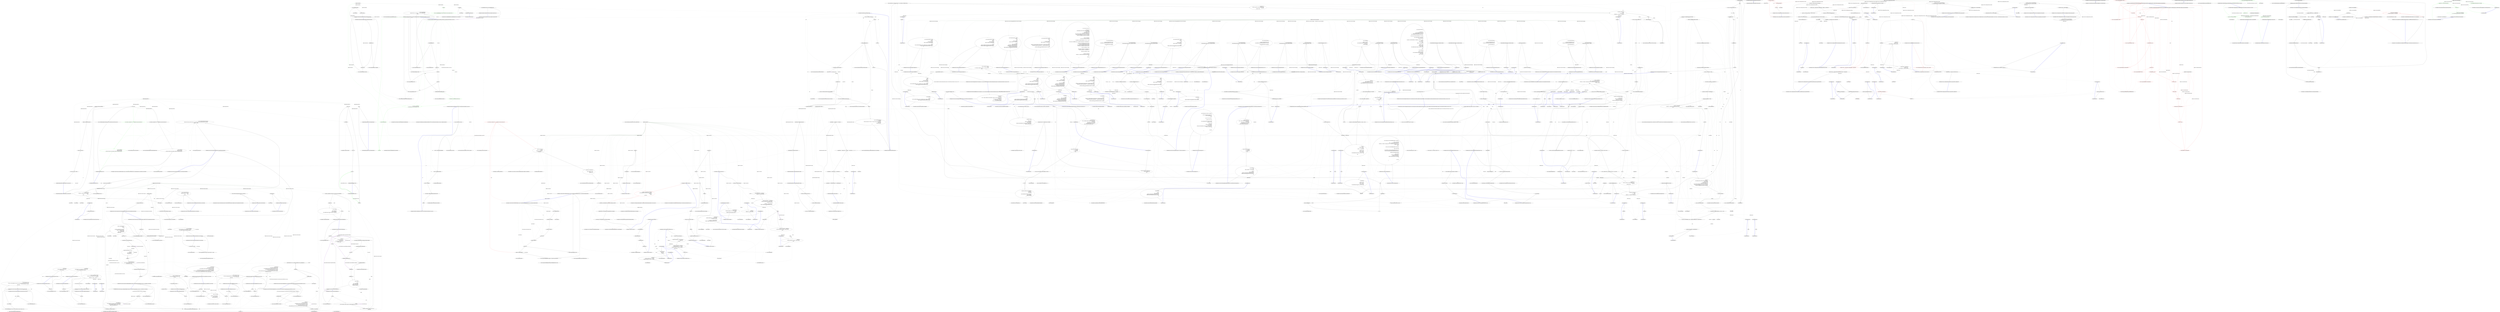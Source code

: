 digraph  {
n30 [label="HangFire.BackgroundJobServer", span=""];
n0 [cluster="HangFire.BackgroundJobServer.BackgroundJobServer(params string[])", label="Entry HangFire.BackgroundJobServer.BackgroundJobServer(params string[])", span="15-15"];
n1 [cluster="HangFire.BackgroundJobServer.BackgroundJobServer(params string[])", label="Exit HangFire.BackgroundJobServer.BackgroundJobServer(params string[])", span="15-15"];
n2 [cluster="HangFire.BackgroundJobServer.BackgroundJobServer(int, params string[])", label="Entry HangFire.BackgroundJobServer.BackgroundJobServer(int, params string[])", span="20-20"];
n3 [cluster="HangFire.BackgroundJobServer.BackgroundJobServer(int, params string[])", label="MachineName = Environment.MachineName", span="22-22"];
n5 [cluster="HangFire.BackgroundJobServer.BackgroundJobServer(int, params string[])", label="WorkerCount = workerCount", span="25-25"];
n6 [cluster="HangFire.BackgroundJobServer.BackgroundJobServer(int, params string[])", label="Queues = queues ?? new[] { ''default'' }", span="26-26"];
n4 [cluster="HangFire.BackgroundJobServer.BackgroundJobServer(int, params string[])", label="PollInterval = TimeSpan.FromSeconds(15)", span="23-23"];
n8 [cluster="System.TimeSpan.FromSeconds(double)", label="Entry System.TimeSpan.FromSeconds(double)", span="0-0"];
n7 [cluster="HangFire.BackgroundJobServer.BackgroundJobServer(int, params string[])", label="Exit HangFire.BackgroundJobServer.BackgroundJobServer(int, params string[])", span="20-20"];
n9 [cluster="HangFire.BackgroundJobServer.Start()", label="Entry HangFire.BackgroundJobServer.Start()", span="52-52"];
n10 [cluster="HangFire.BackgroundJobServer.Start()", label="_server != null", span="54-54"];
n11 [cluster="HangFire.BackgroundJobServer.Start()", label="throw new InvalidOperationException(''Background job server has already been started. Please stop it first.'');", span="56-56"];
n12 [cluster="HangFire.BackgroundJobServer.Start()", label="var serverName = String.Format(''{0}:{1}'', MachineName, Process.GetCurrentProcess().Id)", span="59-59"];
n13 [cluster="HangFire.BackgroundJobServer.Start()", label="_server = new JobServer(\r\n                RedisFactory.BasicManager,\r\n                serverName, WorkerCount, Queues, JobActivator, PollInterval, TimeSpan.FromSeconds(5))", span="61-63"];
n16 [cluster="System.Diagnostics.Process.GetCurrentProcess()", label="Entry System.Diagnostics.Process.GetCurrentProcess()", span="0-0"];
n17 [cluster="string.Format(string, object, object)", label="Entry string.Format(string, object, object)", span="0-0"];
n14 [cluster="HangFire.BackgroundJobServer.Start()", label="Exit HangFire.BackgroundJobServer.Start()", span="52-52"];
n18 [cluster="HangFire.Server.JobServer.JobServer(IRedisClientsManager, string, int, System.Collections.Generic.IEnumerable<string>, HangFire.JobActivator, System.TimeSpan, System.TimeSpan)", label="Entry HangFire.Server.JobServer.JobServer(IRedisClientsManager, string, int, System.Collections.Generic.IEnumerable<string>, HangFire.JobActivator, System.TimeSpan, System.TimeSpan)", span="33-33"];
n15 [cluster="System.InvalidOperationException.InvalidOperationException(string)", label="Entry System.InvalidOperationException.InvalidOperationException(string)", span="0-0"];
n19 [cluster="HangFire.BackgroundJobServer.Stop()", label="Entry HangFire.BackgroundJobServer.Stop()", span="70-70"];
n20 [cluster="HangFire.BackgroundJobServer.Stop()", label="_server != null", span="72-72"];
n21 [cluster="HangFire.BackgroundJobServer.Stop()", label="_server.Dispose()", span="74-74"];
n24 [cluster="HangFire.BackgroundJobServer.Stop()", label="return false;", span="79-79"];
n22 [cluster="HangFire.BackgroundJobServer.Stop()", label="_server = null", span="75-75"];
n26 [cluster="HangFire.Server.JobServer.Dispose()", label="Entry HangFire.Server.JobServer.Dispose()", span="70-70"];
n23 [cluster="HangFire.BackgroundJobServer.Stop()", label="return true;", span="77-77"];
n25 [cluster="HangFire.BackgroundJobServer.Stop()", label="Exit HangFire.BackgroundJobServer.Stop()", span="70-70"];
n27 [cluster="HangFire.BackgroundJobServer.System.IDisposable.Dispose()", label="Entry HangFire.BackgroundJobServer.System.IDisposable.Dispose()", span="82-82"];
n28 [cluster="HangFire.BackgroundJobServer.System.IDisposable.Dispose()", label="Stop()", span="84-84"];
n29 [cluster="HangFire.BackgroundJobServer.System.IDisposable.Dispose()", label="Exit HangFire.BackgroundJobServer.System.IDisposable.Dispose()", span="82-82"];
d12 [cluster="HangFire.BackgroundJobServer.Start()", color=green, community=0, label="0: var serverName = String.Format(''{0}:{1}'', MachineName, Process.GetCurrentProcess().Id)", span="59-59"];
d13 [cluster="HangFire.BackgroundJobServer.Start()", color=green, community=0, label="0: _server = new JobServer(\r\n                RedisFactory.BasicManager,\r\n                serverName, WorkerCount, Queues, JobActivator, PollInterval, TimeSpan.FromSeconds(5))", span="61-63"];
m0_100 [cluster="Mock<T>.cstr", file="Client.feature.cs", label="Entry Mock<T>.cstr", span=""];
m0_8 [cluster="System.Collections.Generic.List<T>.List()", file="Client.feature.cs", label="Entry System.Collections.Generic.List<T>.List()", span="0-0"];
m0_17 [cluster="Hangfire.Core.Tests.Server.BackgroundProcessServerFacts.Ctor_ThrowsAnException_WhenStorageIsNull()", file="Client.feature.cs", label="Entry Hangfire.Core.Tests.Server.BackgroundProcessServerFacts.Ctor_ThrowsAnException_WhenStorageIsNull()", span="29-29"];
m0_18 [cluster="Hangfire.Core.Tests.Server.BackgroundProcessServerFacts.Ctor_ThrowsAnException_WhenStorageIsNull()", file="Client.feature.cs", label="var exception = Assert.Throws<ArgumentNullException>(\r\n                () => new BackgroundProcessServer(null, _processes, _properties))", span="31-32"];
m0_19 [cluster="Hangfire.Core.Tests.Server.BackgroundProcessServerFacts.Ctor_ThrowsAnException_WhenStorageIsNull()", file="Client.feature.cs", label="Assert.Equal(''storage'', exception.ParamName)", span="34-34"];
m0_20 [cluster="Hangfire.Core.Tests.Server.BackgroundProcessServerFacts.Ctor_ThrowsAnException_WhenStorageIsNull()", file="Client.feature.cs", label="Exit Hangfire.Core.Tests.Server.BackgroundProcessServerFacts.Ctor_ThrowsAnException_WhenStorageIsNull()", span="29-29"];
m0_48 [cluster="Hangfire.Core.Tests.Server.BackgroundProcessServerFacts.CreateServer()", file="Client.feature.cs", label="Entry Hangfire.Core.Tests.Server.BackgroundProcessServerFacts.CreateServer()", span="84-84"];
m0_94 [cluster="Hangfire.Core.Tests.Server.BackgroundProcessServerFacts.CreateServer()", color=red, community=0, file="Client.feature.cs", label="0: return new BackgroundProcessServer(_storage.Object, _processes, _properties);", span="86-86"];
m0_95 [cluster="Hangfire.Core.Tests.Server.BackgroundProcessServerFacts.CreateServer()", file="Client.feature.cs", label="Exit Hangfire.Core.Tests.Server.BackgroundProcessServerFacts.CreateServer()", span="84-84"];
m0_22 [cluster="Unk.Equal", file="Client.feature.cs", label="Entry Unk.Equal", span=""];
m0_10 [cluster="Mock<IStorageConnection>.cstr", file="Client.feature.cs", label="Entry Mock<IStorageConnection>.cstr", span=""];
m0_0 [cluster="Hangfire.Core.Tests.Server.BackgroundProcessServerFacts.BackgroundProcessServerFacts()", file="Client.feature.cs", label="Entry Hangfire.Core.Tests.Server.BackgroundProcessServerFacts.BackgroundProcessServerFacts()", span="18-18"];
m0_1 [cluster="Hangfire.Core.Tests.Server.BackgroundProcessServerFacts.BackgroundProcessServerFacts()", file="Client.feature.cs", label="_storage = new Mock<JobStorage>()", span="20-20"];
m0_2 [cluster="Hangfire.Core.Tests.Server.BackgroundProcessServerFacts.BackgroundProcessServerFacts()", file="Client.feature.cs", label="_processes = new List<IServerProcess>()", span="21-21"];
m0_3 [cluster="Hangfire.Core.Tests.Server.BackgroundProcessServerFacts.BackgroundProcessServerFacts()", file="Client.feature.cs", label="_properties = new Dictionary<string, object> { { ''Queues'', _queues } }", span="22-22"];
m0_4 [cluster="Hangfire.Core.Tests.Server.BackgroundProcessServerFacts.BackgroundProcessServerFacts()", file="Client.feature.cs", label="_connection = new Mock<IStorageConnection>()", span="24-24"];
m0_5 [cluster="Hangfire.Core.Tests.Server.BackgroundProcessServerFacts.BackgroundProcessServerFacts()", file="Client.feature.cs", label="_storage.Setup(x => x.GetConnection()).Returns(_connection.Object)", span="25-25"];
m0_6 [cluster="Hangfire.Core.Tests.Server.BackgroundProcessServerFacts.BackgroundProcessServerFacts()", file="Client.feature.cs", label="Exit Hangfire.Core.Tests.Server.BackgroundProcessServerFacts.BackgroundProcessServerFacts()", span="18-18"];
m0_49 [cluster="System.Threading.Thread.Sleep(int)", file="Client.feature.cs", label="Entry System.Threading.Thread.Sleep(int)", span="0-0"];
m0_21 [cluster="Unk.>", file="Client.feature.cs", label="Entry Unk.>", span=""];
m0_34 [cluster="BackgroundProcessServer.cstr", file="Client.feature.cs", label="Entry BackgroundProcessServer.cstr", span=""];
m0_72 [cluster="Hangfire.Core.Tests.Server.BackgroundProcessServerFacts.CreateProcessMock<T>()", file="Client.feature.cs", label="Entry Hangfire.Core.Tests.Server.BackgroundProcessServerFacts.CreateProcessMock<T>()", span="89-89"];
m0_96 [cluster="Hangfire.Core.Tests.Server.BackgroundProcessServerFacts.CreateProcessMock<T>()", color=red, community=0, file="Client.feature.cs", label="0: var mock = new Mock<T>()", span="92-92"];
m0_97 [cluster="Hangfire.Core.Tests.Server.BackgroundProcessServerFacts.CreateProcessMock<T>()", color=red, community=0, file="Client.feature.cs", label="0: _processes.Add(mock.Object)", span="93-93"];
m0_98 [cluster="Hangfire.Core.Tests.Server.BackgroundProcessServerFacts.CreateProcessMock<T>()", file="Client.feature.cs", label="return mock;", span="95-95"];
m0_99 [cluster="Hangfire.Core.Tests.Server.BackgroundProcessServerFacts.CreateProcessMock<T>()", file="Client.feature.cs", label="Exit Hangfire.Core.Tests.Server.BackgroundProcessServerFacts.CreateProcessMock<T>()", span="89-89"];
m0_62 [cluster="Hangfire.Core.Tests.Server.BackgroundProcessServerFacts.Execute_StartsAllTheComponents_InLoop_AndWaitsForThem()", file="Client.feature.cs", label="Entry Hangfire.Core.Tests.Server.BackgroundProcessServerFacts.Execute_StartsAllTheComponents_InLoop_AndWaitsForThem()", span="68-68"];
m0_63 [cluster="Hangfire.Core.Tests.Server.BackgroundProcessServerFacts.Execute_StartsAllTheComponents_InLoop_AndWaitsForThem()", file="Client.feature.cs", label="var component1 = CreateProcessMock<IServerComponent>()", span="71-71"];
m0_64 [cluster="Hangfire.Core.Tests.Server.BackgroundProcessServerFacts.Execute_StartsAllTheComponents_InLoop_AndWaitsForThem()", file="Client.feature.cs", label="component1.Setup(x => x.Execute(It.IsAny<CancellationToken>())).Callback(() => Thread.Sleep(10))", span="72-72"];
m0_69 [cluster="Hangfire.Core.Tests.Server.BackgroundProcessServerFacts.Execute_StartsAllTheComponents_InLoop_AndWaitsForThem()", color=red, community=0, file="Client.feature.cs", label="0: component1.Verify(x => x.Execute(It.IsAny<CancellationToken>()), Times.AtLeast(5))", span="80-80"];
m0_65 [cluster="Hangfire.Core.Tests.Server.BackgroundProcessServerFacts.Execute_StartsAllTheComponents_InLoop_AndWaitsForThem()", file="Client.feature.cs", label="var component2 = CreateProcessMock<IBackgroundProcess>()", span="73-73"];
m0_66 [cluster="Hangfire.Core.Tests.Server.BackgroundProcessServerFacts.Execute_StartsAllTheComponents_InLoop_AndWaitsForThem()", file="Client.feature.cs", label="component2.Setup(x => x.Execute(It.IsAny<BackgroundProcessContext>())).Callback(() => Thread.Sleep(10))", span="74-74"];
m0_70 [cluster="Hangfire.Core.Tests.Server.BackgroundProcessServerFacts.Execute_StartsAllTheComponents_InLoop_AndWaitsForThem()", file="Client.feature.cs", label="component2.Verify(x => x.Execute(It.IsNotNull<BackgroundProcessContext>()), Times.AtLeast(5))", span="81-81"];
m0_67 [cluster="Hangfire.Core.Tests.Server.BackgroundProcessServerFacts.Execute_StartsAllTheComponents_InLoop_AndWaitsForThem()", file="Client.feature.cs", label="CreateServer()", span="77-77"];
m0_68 [cluster="Hangfire.Core.Tests.Server.BackgroundProcessServerFacts.Execute_StartsAllTheComponents_InLoop_AndWaitsForThem()", file="Client.feature.cs", label="Thread.Sleep(100)", span="77-77"];
m0_71 [cluster="Hangfire.Core.Tests.Server.BackgroundProcessServerFacts.Execute_StartsAllTheComponents_InLoop_AndWaitsForThem()", file="Client.feature.cs", label="Exit Hangfire.Core.Tests.Server.BackgroundProcessServerFacts.Execute_StartsAllTheComponents_InLoop_AndWaitsForThem()", span="68-68"];
m0_16 [cluster="Unk.GetConnection", file="Client.feature.cs", label="Entry Unk.GetConnection", span=""];
m0_35 [cluster="Hangfire.Core.Tests.Server.BackgroundProcessServerFacts.Ctor_ThrowsAnException_WhenPropertiesArgumentIsNull()", file="Client.feature.cs", label="Entry Hangfire.Core.Tests.Server.BackgroundProcessServerFacts.Ctor_ThrowsAnException_WhenPropertiesArgumentIsNull()", span="47-47"];
m0_36 [cluster="Hangfire.Core.Tests.Server.BackgroundProcessServerFacts.Ctor_ThrowsAnException_WhenPropertiesArgumentIsNull()", file="Client.feature.cs", label="var exception = Assert.Throws<ArgumentNullException>(\r\n                () => new BackgroundProcessServer(_storage.Object, _processes, null))", span="49-50"];
m0_37 [cluster="Hangfire.Core.Tests.Server.BackgroundProcessServerFacts.Ctor_ThrowsAnException_WhenPropertiesArgumentIsNull()", file="Client.feature.cs", label="Assert.Equal(''properties'', exception.ParamName)", span="52-52"];
m0_38 [cluster="Hangfire.Core.Tests.Server.BackgroundProcessServerFacts.Ctor_ThrowsAnException_WhenPropertiesArgumentIsNull()", file="Client.feature.cs", label="Exit Hangfire.Core.Tests.Server.BackgroundProcessServerFacts.Ctor_ThrowsAnException_WhenPropertiesArgumentIsNull()", span="47-47"];
m0_101 [cluster="Unk.Add", file="Client.feature.cs", label="Entry Unk.Add", span=""];
m0_9 [cluster="System.Collections.Generic.Dictionary<TKey, TValue>.Dictionary()", file="Client.feature.cs", label="Entry System.Collections.Generic.Dictionary<TKey, TValue>.Dictionary()", span="0-0"];
m0_11 [cluster="Unk.Setup", file="Client.feature.cs", label="Entry Unk.Setup", span=""];
m0_54 [cluster="Unk.AnnounceServer", file="Client.feature.cs", label="Entry Unk.AnnounceServer", span=""];
m0_91 [cluster="lambda expression", file="Client.feature.cs", label="Entry lambda expression", span="81-81"];
m0_13 [cluster="lambda expression", file="Client.feature.cs", label="Entry lambda expression", span="25-25"];
m0_14 [cluster="lambda expression", file="Client.feature.cs", label="x.GetConnection()", span="25-25"];
m0_15 [cluster="lambda expression", file="Client.feature.cs", label="Exit lambda expression", span="25-25"];
m0_23 [cluster="lambda expression", file="Client.feature.cs", label="Entry lambda expression", span="32-32"];
m0_24 [cluster="lambda expression", file="Client.feature.cs", label="new BackgroundProcessServer(null, _processes, _properties)", span="32-32"];
m0_25 [cluster="lambda expression", file="Client.feature.cs", label="Exit lambda expression", span="32-32"];
m0_31 [cluster="lambda expression", file="Client.feature.cs", label="Entry lambda expression", span="41-41"];
m0_32 [cluster="lambda expression", file="Client.feature.cs", label="new BackgroundProcessServer(_storage.Object, null, _properties)", span="41-41"];
m0_33 [cluster="lambda expression", file="Client.feature.cs", label="Exit lambda expression", span="41-41"];
m0_39 [cluster="lambda expression", file="Client.feature.cs", label="Entry lambda expression", span="50-50"];
m0_40 [cluster="lambda expression", file="Client.feature.cs", label="new BackgroundProcessServer(_storage.Object, _processes, null)", span="50-50"];
m0_41 [cluster="lambda expression", file="Client.feature.cs", label="Exit lambda expression", span="50-50"];
m0_51 [cluster="lambda expression", file="Client.feature.cs", label="Entry lambda expression", span="60-62"];
m0_58 [cluster="lambda expression", file="Client.feature.cs", label="Entry lambda expression", span="64-64"];
m0_52 [cluster="lambda expression", file="Client.feature.cs", label="x.AnnounceServer(\r\n                It.IsNotNull<string>(),\r\n                It.Is<ServerContext>(y => y.Queues == _queues))", span="60-62"];
m0_53 [cluster="lambda expression", file="Client.feature.cs", label="Exit lambda expression", span="60-62"];
m0_55 [cluster="lambda expression", file="Client.feature.cs", label="Entry lambda expression", span="62-62"];
m0_56 [cluster="lambda expression", file="Client.feature.cs", label="y.Queues == _queues", span="62-62"];
m0_57 [cluster="lambda expression", file="Client.feature.cs", label="Exit lambda expression", span="62-62"];
m0_59 [cluster="lambda expression", file="Client.feature.cs", label="x.RemoveServer(It.IsNotNull<string>())", span="64-64"];
m0_60 [cluster="lambda expression", file="Client.feature.cs", label="Exit lambda expression", span="64-64"];
m0_75 [cluster="lambda expression", file="Client.feature.cs", label="Entry lambda expression", span="72-72"];
m0_79 [cluster="lambda expression", file="Client.feature.cs", label="Entry lambda expression", span="72-72"];
m0_82 [cluster="lambda expression", file="Client.feature.cs", label="Entry lambda expression", span="74-74"];
m0_85 [cluster="lambda expression", file="Client.feature.cs", label="Entry lambda expression", span="74-74"];
m0_88 [cluster="lambda expression", file="Client.feature.cs", label="Entry lambda expression", span="80-80"];
m0_76 [cluster="lambda expression", file="Client.feature.cs", label="x.Execute(It.IsAny<CancellationToken>())", span="72-72"];
m0_77 [cluster="lambda expression", file="Client.feature.cs", label="Exit lambda expression", span="72-72"];
m0_80 [cluster="lambda expression", file="Client.feature.cs", label="Thread.Sleep(10)", span="72-72"];
m0_81 [cluster="lambda expression", file="Client.feature.cs", label="Exit lambda expression", span="72-72"];
m0_83 [cluster="lambda expression", file="Client.feature.cs", label="x.Execute(It.IsAny<BackgroundProcessContext>())", span="74-74"];
m0_84 [cluster="lambda expression", file="Client.feature.cs", label="Exit lambda expression", span="74-74"];
m0_86 [cluster="lambda expression", file="Client.feature.cs", label="Thread.Sleep(10)", span="74-74"];
m0_87 [cluster="lambda expression", file="Client.feature.cs", label="Exit lambda expression", span="74-74"];
m0_89 [cluster="lambda expression", color=red, community=0, file="Client.feature.cs", label="0: x.Execute(It.IsAny<CancellationToken>())", span="80-80"];
m0_90 [cluster="lambda expression", file="Client.feature.cs", label="Exit lambda expression", span="80-80"];
m0_92 [cluster="lambda expression", file="Client.feature.cs", label="x.Execute(It.IsNotNull<BackgroundProcessContext>())", span="81-81"];
m0_93 [cluster="lambda expression", file="Client.feature.cs", label="Exit lambda expression", span="81-81"];
m0_50 [cluster="Unk.Verify", file="Client.feature.cs", label="Entry Unk.Verify", span=""];
m0_74 [cluster="Unk.AtLeast", file="Client.feature.cs", label="Entry Unk.AtLeast", span=""];
m0_61 [cluster="Unk.RemoveServer", file="Client.feature.cs", label="Entry Unk.RemoveServer", span=""];
m0_78 [cluster="Unk.Execute", file="Client.feature.cs", label="Entry Unk.Execute", span=""];
m0_73 [cluster="Unk.Callback", file="Client.feature.cs", label="Entry Unk.Callback", span=""];
m0_12 [cluster="Unk.Returns", file="Client.feature.cs", label="Entry Unk.Returns", span=""];
m0_42 [cluster="Hangfire.Core.Tests.Server.BackgroundProcessServerFacts.Ctor_AnnouncesTheServer_AndRemovesIt()", file="Client.feature.cs", label="Entry Hangfire.Core.Tests.Server.BackgroundProcessServerFacts.Ctor_AnnouncesTheServer_AndRemovesIt()", span="56-56"];
m0_43 [cluster="Hangfire.Core.Tests.Server.BackgroundProcessServerFacts.Ctor_AnnouncesTheServer_AndRemovesIt()", file="Client.feature.cs", label="CreateServer()", span="58-58"];
m0_44 [cluster="Hangfire.Core.Tests.Server.BackgroundProcessServerFacts.Ctor_AnnouncesTheServer_AndRemovesIt()", file="Client.feature.cs", label="Thread.Sleep(50)", span="58-58"];
m0_45 [cluster="Hangfire.Core.Tests.Server.BackgroundProcessServerFacts.Ctor_AnnouncesTheServer_AndRemovesIt()", file="Client.feature.cs", label="_connection.Verify(x => x.AnnounceServer(\r\n                It.IsNotNull<string>(),\r\n                It.Is<ServerContext>(y => y.Queues == _queues)))", span="60-62"];
m0_46 [cluster="Hangfire.Core.Tests.Server.BackgroundProcessServerFacts.Ctor_AnnouncesTheServer_AndRemovesIt()", file="Client.feature.cs", label="_connection.Verify(x => x.RemoveServer(It.IsNotNull<string>()))", span="64-64"];
m0_47 [cluster="Hangfire.Core.Tests.Server.BackgroundProcessServerFacts.Ctor_AnnouncesTheServer_AndRemovesIt()", file="Client.feature.cs", label="Exit Hangfire.Core.Tests.Server.BackgroundProcessServerFacts.Ctor_AnnouncesTheServer_AndRemovesIt()", span="56-56"];
m0_27 [cluster="Hangfire.Core.Tests.Server.BackgroundProcessServerFacts.Ctor_ThrowsAnException_WhenProcessesArgumentIsNull()", file="Client.feature.cs", label="Entry Hangfire.Core.Tests.Server.BackgroundProcessServerFacts.Ctor_ThrowsAnException_WhenProcessesArgumentIsNull()", span="38-38"];
m0_28 [cluster="Hangfire.Core.Tests.Server.BackgroundProcessServerFacts.Ctor_ThrowsAnException_WhenProcessesArgumentIsNull()", file="Client.feature.cs", label="var exception = Assert.Throws<ArgumentNullException>(\r\n                () => new BackgroundProcessServer(_storage.Object, null, _properties))", span="40-41"];
m0_29 [cluster="Hangfire.Core.Tests.Server.BackgroundProcessServerFacts.Ctor_ThrowsAnException_WhenProcessesArgumentIsNull()", file="Client.feature.cs", label="Assert.Equal(''processes'', exception.ParamName)", span="43-43"];
m0_30 [cluster="Hangfire.Core.Tests.Server.BackgroundProcessServerFacts.Ctor_ThrowsAnException_WhenProcessesArgumentIsNull()", file="Client.feature.cs", label="Exit Hangfire.Core.Tests.Server.BackgroundProcessServerFacts.Ctor_ThrowsAnException_WhenProcessesArgumentIsNull()", span="38-38"];
m0_7 [cluster="Mock<JobStorage>.cstr", file="Client.feature.cs", label="Entry Mock<JobStorage>.cstr", span=""];
m0_26 [cluster="Hangfire.Server.BackgroundProcessServer.BackgroundProcessServer(Hangfire.JobStorage, System.Collections.Generic.IEnumerable<Hangfire.Server.IServerProcess>, System.Collections.Generic.IDictionary<string, object>)", file="Client.feature.cs", label="Entry Hangfire.Server.BackgroundProcessServer.BackgroundProcessServer(Hangfire.JobStorage, System.Collections.Generic.IEnumerable<Hangfire.Server.IServerProcess>, System.Collections.Generic.IDictionary<string, object>)", span="38-38"];
m0_102 [file="Client.feature.cs", label="Hangfire.Core.Tests.Server.BackgroundProcessServerFacts", span=""];
m1_21 [cluster="HangFire.Server.SharedWorkerContext.SharedWorkerContext(HangFire.Server.SharedWorkerContext)", file="ClientSteps.cs", label="Entry HangFire.Server.SharedWorkerContext.SharedWorkerContext(HangFire.Server.SharedWorkerContext)", span="46-46"];
m1_22 [cluster="HangFire.Server.SharedWorkerContext.SharedWorkerContext(HangFire.Server.SharedWorkerContext)", file="ClientSteps.cs", label="Exit HangFire.Server.SharedWorkerContext.SharedWorkerContext(HangFire.Server.SharedWorkerContext)", span="46-46"];
m1_20 [cluster="System.ArgumentNullException.ArgumentNullException(string)", file="ClientSteps.cs", label="Entry System.ArgumentNullException.ArgumentNullException(string)", span="0-0"];
m1_0 [cluster="HangFire.Server.SharedWorkerContext.SharedWorkerContext(string, string[], HangFire.JobStorage, HangFire.Server.IJobPerformanceProcess, HangFire.JobActivator, HangFire.States.IStateMachineFactory)", file="ClientSteps.cs", label="Entry HangFire.Server.SharedWorkerContext.SharedWorkerContext(string, string[], HangFire.JobStorage, HangFire.Server.IJobPerformanceProcess, HangFire.JobActivator, HangFire.States.IStateMachineFactory)", span="23-23"];
m1_1 [cluster="HangFire.Server.SharedWorkerContext.SharedWorkerContext(string, string[], HangFire.JobStorage, HangFire.Server.IJobPerformanceProcess, HangFire.JobActivator, HangFire.States.IStateMachineFactory)", color=red, community=0, file="ClientSteps.cs", label="0: serverId == null", span="31-31"];
m1_3 [cluster="HangFire.Server.SharedWorkerContext.SharedWorkerContext(string, string[], HangFire.JobStorage, HangFire.Server.IJobPerformanceProcess, HangFire.JobActivator, HangFire.States.IStateMachineFactory)", color=red, community=0, file="ClientSteps.cs", label="0: queues == null", span="32-32"];
m1_5 [cluster="HangFire.Server.SharedWorkerContext.SharedWorkerContext(string, string[], HangFire.JobStorage, HangFire.Server.IJobPerformanceProcess, HangFire.JobActivator, HangFire.States.IStateMachineFactory)", color=red, community=0, file="ClientSteps.cs", label="0: storage == null", span="33-33"];
m1_7 [cluster="HangFire.Server.SharedWorkerContext.SharedWorkerContext(string, string[], HangFire.JobStorage, HangFire.Server.IJobPerformanceProcess, HangFire.JobActivator, HangFire.States.IStateMachineFactory)", color=red, community=0, file="ClientSteps.cs", label="0: performanceProcess == null", span="34-34"];
m1_9 [cluster="HangFire.Server.SharedWorkerContext.SharedWorkerContext(string, string[], HangFire.JobStorage, HangFire.Server.IJobPerformanceProcess, HangFire.JobActivator, HangFire.States.IStateMachineFactory)", color=red, community=0, file="ClientSteps.cs", label="0: activator == null", span="35-35"];
m1_11 [cluster="HangFire.Server.SharedWorkerContext.SharedWorkerContext(string, string[], HangFire.JobStorage, HangFire.Server.IJobPerformanceProcess, HangFire.JobActivator, HangFire.States.IStateMachineFactory)", color=red, community=0, file="ClientSteps.cs", label="0: stateMachineFactory == null", span="36-36"];
m1_13 [cluster="HangFire.Server.SharedWorkerContext.SharedWorkerContext(string, string[], HangFire.JobStorage, HangFire.Server.IJobPerformanceProcess, HangFire.JobActivator, HangFire.States.IStateMachineFactory)", color=red, community=0, file="ClientSteps.cs", label="0: ServerId = serverId", span="38-38"];
m1_14 [cluster="HangFire.Server.SharedWorkerContext.SharedWorkerContext(string, string[], HangFire.JobStorage, HangFire.Server.IJobPerformanceProcess, HangFire.JobActivator, HangFire.States.IStateMachineFactory)", color=red, community=0, file="ClientSteps.cs", label="0: Queues = queues", span="39-39"];
m1_15 [cluster="HangFire.Server.SharedWorkerContext.SharedWorkerContext(string, string[], HangFire.JobStorage, HangFire.Server.IJobPerformanceProcess, HangFire.JobActivator, HangFire.States.IStateMachineFactory)", color=red, community=0, file="ClientSteps.cs", label="0: Storage = storage", span="40-40"];
m1_16 [cluster="HangFire.Server.SharedWorkerContext.SharedWorkerContext(string, string[], HangFire.JobStorage, HangFire.Server.IJobPerformanceProcess, HangFire.JobActivator, HangFire.States.IStateMachineFactory)", color=red, community=0, file="ClientSteps.cs", label="0: PerformanceProcess = performanceProcess", span="41-41"];
m1_17 [cluster="HangFire.Server.SharedWorkerContext.SharedWorkerContext(string, string[], HangFire.JobStorage, HangFire.Server.IJobPerformanceProcess, HangFire.JobActivator, HangFire.States.IStateMachineFactory)", color=red, community=0, file="ClientSteps.cs", label="0: Activator = activator", span="42-42"];
m1_18 [cluster="HangFire.Server.SharedWorkerContext.SharedWorkerContext(string, string[], HangFire.JobStorage, HangFire.Server.IJobPerformanceProcess, HangFire.JobActivator, HangFire.States.IStateMachineFactory)", color=red, community=0, file="ClientSteps.cs", label="0: StateMachineFactory = stateMachineFactory", span="43-43"];
m1_2 [cluster="HangFire.Server.SharedWorkerContext.SharedWorkerContext(string, string[], HangFire.JobStorage, HangFire.Server.IJobPerformanceProcess, HangFire.JobActivator, HangFire.States.IStateMachineFactory)", color=red, community=0, file="ClientSteps.cs", label="0: throw new ArgumentNullException(''serverId'');", span="31-31"];
m1_4 [cluster="HangFire.Server.SharedWorkerContext.SharedWorkerContext(string, string[], HangFire.JobStorage, HangFire.Server.IJobPerformanceProcess, HangFire.JobActivator, HangFire.States.IStateMachineFactory)", color=red, community=0, file="ClientSteps.cs", label="0: throw new ArgumentNullException(''queues'');", span="32-32"];
m1_6 [cluster="HangFire.Server.SharedWorkerContext.SharedWorkerContext(string, string[], HangFire.JobStorage, HangFire.Server.IJobPerformanceProcess, HangFire.JobActivator, HangFire.States.IStateMachineFactory)", color=red, community=0, file="ClientSteps.cs", label="0: throw new ArgumentNullException(''storage'');", span="33-33"];
m1_8 [cluster="HangFire.Server.SharedWorkerContext.SharedWorkerContext(string, string[], HangFire.JobStorage, HangFire.Server.IJobPerformanceProcess, HangFire.JobActivator, HangFire.States.IStateMachineFactory)", color=red, community=0, file="ClientSteps.cs", label="0: throw new ArgumentNullException(''performanceProcess'');", span="34-34"];
m1_10 [cluster="HangFire.Server.SharedWorkerContext.SharedWorkerContext(string, string[], HangFire.JobStorage, HangFire.Server.IJobPerformanceProcess, HangFire.JobActivator, HangFire.States.IStateMachineFactory)", color=red, community=0, file="ClientSteps.cs", label="0: throw new ArgumentNullException(''activator'');", span="35-35"];
m1_12 [cluster="HangFire.Server.SharedWorkerContext.SharedWorkerContext(string, string[], HangFire.JobStorage, HangFire.Server.IJobPerformanceProcess, HangFire.JobActivator, HangFire.States.IStateMachineFactory)", color=red, community=0, file="ClientSteps.cs", label="0: throw new ArgumentNullException(''stateMachineFactory'');", span="36-36"];
m1_19 [cluster="HangFire.Server.SharedWorkerContext.SharedWorkerContext(string, string[], HangFire.JobStorage, HangFire.Server.IJobPerformanceProcess, HangFire.JobActivator, HangFire.States.IStateMachineFactory)", file="ClientSteps.cs", label="Exit HangFire.Server.SharedWorkerContext.SharedWorkerContext(string, string[], HangFire.JobStorage, HangFire.Server.IJobPerformanceProcess, HangFire.JobActivator, HangFire.States.IStateMachineFactory)", span="23-23"];
m1_23 [file="ClientSteps.cs", label="HangFire.Server.SharedWorkerContext", span=""];
m7_0 [cluster="HangFire.Client.IJobClient.CreateJob(string, System.Type, HangFire.States.JobState, object)", file="IJobClient.cs", label="Entry HangFire.Client.IJobClient.CreateJob(string, System.Type, HangFire.States.JobState, object)", span="7-7"];
m7_1 [cluster="HangFire.Client.IJobClient.CreateJob(string, System.Type, HangFire.States.JobState, object)", file="IJobClient.cs", label="Exit HangFire.Client.IJobClient.CreateJob(string, System.Type, HangFire.States.JobState, object)", span="7-7"];
m9_10 [cluster="System.ArgumentNullException.ArgumentNullException(string)", file="JobClient.cs", label="Entry System.ArgumentNullException.ArgumentNullException(string)", span="0-0"];
m9_77 [cluster="System.Collections.Generic.Dictionary<TKey, TValue>.Add(TKey, TValue)", file="JobClient.cs", label="Entry System.Collections.Generic.Dictionary<TKey, TValue>.Add(TKey, TValue)", span="0-0"];
m9_16 [cluster="HangFire.Client.JobClient.CreateJob(string, System.Type, HangFire.States.JobState, System.Collections.Generic.IDictionary<string, string>)", file="JobClient.cs", label="Entry HangFire.Client.JobClient.CreateJob(string, System.Type, HangFire.States.JobState, System.Collections.Generic.IDictionary<string, string>)", span="33-33"];
m9_27 [cluster="HangFire.Client.JobClient.CreateJob(string, System.Type, HangFire.States.JobState, System.Collections.Generic.IDictionary<string, string>)", color=green, community=0, file="JobClient.cs", label="0: var jobParameters = CreateJobParameters(jobType, args)", span="50-50"];
m9_25 [cluster="HangFire.Client.JobClient.CreateJob(string, System.Type, HangFire.States.JobState, System.Collections.Generic.IDictionary<string, string>)", file="JobClient.cs", label="!typeof(BackgroundJob).IsAssignableFrom(jobType)", span="41-41"];
m9_28 [cluster="HangFire.Client.JobClient.CreateJob(string, System.Type, HangFire.States.JobState, System.Collections.Generic.IDictionary<string, string>)", color=green, community=1, file="JobClient.cs", label="0: var context = new CreateContext(\r\n                    new ClientJobDescriptor(_redis, jobId, jobParameters, state))", span="52-53"];
m9_29 [cluster="HangFire.Client.JobClient.CreateJob(string, System.Type, HangFire.States.JobState, System.Collections.Generic.IDictionary<string, string>)", color=green, community=0, file="JobClient.cs", label="0: _jobCreator.CreateJob(context)", span="55-55"];
m9_30 [cluster="HangFire.Client.JobClient.CreateJob(string, System.Type, HangFire.States.JobState, System.Collections.Generic.IDictionary<string, string>)", color=green, community=0, file="JobClient.cs", label="0: return jobId;", span="57-57"];
m9_31 [cluster="HangFire.Client.JobClient.CreateJob(string, System.Type, HangFire.States.JobState, System.Collections.Generic.IDictionary<string, string>)", color=green, community=0, file="JobClient.cs", label="0: Exception", span="59-59"];
m9_32 [cluster="HangFire.Client.JobClient.CreateJob(string, System.Type, HangFire.States.JobState, System.Collections.Generic.IDictionary<string, string>)", color=green, community=0, file="JobClient.cs", label="0: throw new CreateJobFailedException(''Job creation was failed. See the inner exception for details.'', ex);", span="61-61"];
m9_17 [cluster="HangFire.Client.JobClient.CreateJob(string, System.Type, HangFire.States.JobState, System.Collections.Generic.IDictionary<string, string>)", file="JobClient.cs", label="String.IsNullOrEmpty(jobId)", span="36-36"];
m9_19 [cluster="HangFire.Client.JobClient.CreateJob(string, System.Type, HangFire.States.JobState, System.Collections.Generic.IDictionary<string, string>)", file="JobClient.cs", label="jobType == null", span="37-37"];
m9_21 [cluster="HangFire.Client.JobClient.CreateJob(string, System.Type, HangFire.States.JobState, System.Collections.Generic.IDictionary<string, string>)", file="JobClient.cs", label="state == null", span="38-38"];
m9_23 [cluster="HangFire.Client.JobClient.CreateJob(string, System.Type, HangFire.States.JobState, System.Collections.Generic.IDictionary<string, string>)", file="JobClient.cs", label="args == null", span="39-39"];
m9_26 [cluster="HangFire.Client.JobClient.CreateJob(string, System.Type, HangFire.States.JobState, System.Collections.Generic.IDictionary<string, string>)", file="JobClient.cs", label="throw new ArgumentException(\r\n                    String.Format(''The type '{0}' must inherit '{1}'.'', jobType, typeof(BackgroundJob)),\r\n                    ''jobType'');", span="43-45"];
m9_18 [cluster="HangFire.Client.JobClient.CreateJob(string, System.Type, HangFire.States.JobState, System.Collections.Generic.IDictionary<string, string>)", file="JobClient.cs", label="throw new ArgumentNullException(''jobId'');", span="36-36"];
m9_20 [cluster="HangFire.Client.JobClient.CreateJob(string, System.Type, HangFire.States.JobState, System.Collections.Generic.IDictionary<string, string>)", file="JobClient.cs", label="throw new ArgumentNullException(''jobType'');", span="37-37"];
m9_22 [cluster="HangFire.Client.JobClient.CreateJob(string, System.Type, HangFire.States.JobState, System.Collections.Generic.IDictionary<string, string>)", file="JobClient.cs", label="throw new ArgumentNullException(''state'');", span="38-38"];
m9_24 [cluster="HangFire.Client.JobClient.CreateJob(string, System.Type, HangFire.States.JobState, System.Collections.Generic.IDictionary<string, string>)", file="JobClient.cs", label="throw new ArgumentNullException(''args'');", span="39-39"];
m9_33 [cluster="HangFire.Client.JobClient.CreateJob(string, System.Type, HangFire.States.JobState, System.Collections.Generic.IDictionary<string, string>)", file="JobClient.cs", label="Exit HangFire.Client.JobClient.CreateJob(string, System.Type, HangFire.States.JobState, System.Collections.Generic.IDictionary<string, string>)", span="33-33"];
m9_75 [cluster="System.ComponentModel.TypeConverter.ConvertToInvariantString(object)", file="JobClient.cs", label="Entry System.ComponentModel.TypeConverter.ConvertToInvariantString(object)", span="0-0"];
m9_43 [cluster="HangFire.Client.JobClient.Dispose()", file="JobClient.cs", label="Entry HangFire.Client.JobClient.Dispose()", span="65-65"];
m9_44 [cluster="HangFire.Client.JobClient.Dispose()", file="JobClient.cs", label="_redis.Dispose()", span="67-67"];
m9_45 [cluster="HangFire.Client.JobClient.Dispose()", file="JobClient.cs", label="Exit HangFire.Client.JobClient.Dispose()", span="65-65"];
m9_38 [cluster="HangFire.Client.JobClient.CreateJobParameters(System.Type, System.Collections.Generic.IDictionary<string, string>)", file="JobClient.cs", label="Entry HangFire.Client.JobClient.CreateJobParameters(System.Type, System.Collections.Generic.IDictionary<string, string>)", span="70-70"];
m9_47 [cluster="HangFire.Client.JobClient.CreateJobParameters(System.Type, System.Collections.Generic.IDictionary<string, string>)", file="JobClient.cs", label="var job = new Dictionary<string, string>()", span="73-73"];
m9_48 [cluster="HangFire.Client.JobClient.CreateJobParameters(System.Type, System.Collections.Generic.IDictionary<string, string>)", file="JobClient.cs", label="job[''Type''] = jobType.AssemblyQualifiedName", span="74-74"];
m9_49 [cluster="HangFire.Client.JobClient.CreateJobParameters(System.Type, System.Collections.Generic.IDictionary<string, string>)", file="JobClient.cs", label="job[''Args''] = JobHelper.ToJson(jobArgs)", span="75-75"];
m9_52 [cluster="HangFire.Client.JobClient.CreateJobParameters(System.Type, System.Collections.Generic.IDictionary<string, string>)", file="JobClient.cs", label="return job;", span="79-79"];
m9_50 [cluster="HangFire.Client.JobClient.CreateJobParameters(System.Type, System.Collections.Generic.IDictionary<string, string>)", file="JobClient.cs", label="job[''State''] = String.Empty", span="76-76"];
m9_51 [cluster="HangFire.Client.JobClient.CreateJobParameters(System.Type, System.Collections.Generic.IDictionary<string, string>)", file="JobClient.cs", label="job[''CreatedAt''] = JobHelper.ToStringTimestamp(DateTime.UtcNow)", span="77-77"];
m9_53 [cluster="HangFire.Client.JobClient.CreateJobParameters(System.Type, System.Collections.Generic.IDictionary<string, string>)", file="JobClient.cs", label="Exit HangFire.Client.JobClient.CreateJobParameters(System.Type, System.Collections.Generic.IDictionary<string, string>)", span="70-70"];
m9_35 [cluster="System.Type.IsAssignableFrom(System.Type)", file="JobClient.cs", label="Entry System.Type.IsAssignableFrom(System.Type)", span="0-0"];
m9_73 [cluster="object.GetType()", file="JobClient.cs", label="Entry object.GetType()", span="0-0"];
m9_55 [cluster="HangFire.JobHelper.ToJson(object)", file="JobClient.cs", label="Entry HangFire.JobHelper.ToJson(object)", span="40-40"];
m9_56 [cluster="HangFire.JobHelper.ToStringTimestamp(System.DateTime)", file="JobClient.cs", label="Entry HangFire.JobHelper.ToStringTimestamp(System.DateTime)", span="63-63"];
m9_71 [cluster="System.ComponentModel.TypeDescriptor.GetProperties(object)", file="JobClient.cs", label="Entry System.ComponentModel.TypeDescriptor.GetProperties(object)", span="0-0"];
m9_2 [cluster="HangFire.Client.JobClient.JobClient(IRedisClientsManager, HangFire.Client.JobCreator)", file="JobClient.cs", label="Entry HangFire.Client.JobClient.JobClient(IRedisClientsManager, HangFire.Client.JobCreator)", span="18-18"];
m9_7 [cluster="HangFire.Client.JobClient.JobClient(IRedisClientsManager, HangFire.Client.JobCreator)", file="JobClient.cs", label="_redis = redisManager.GetClient()", span="23-23"];
m9_8 [cluster="HangFire.Client.JobClient.JobClient(IRedisClientsManager, HangFire.Client.JobCreator)", file="JobClient.cs", label="_jobCreator = jobCreator", span="24-24"];
m9_5 [cluster="HangFire.Client.JobClient.JobClient(IRedisClientsManager, HangFire.Client.JobCreator)", file="JobClient.cs", label="jobCreator == null", span="21-21"];
m9_3 [cluster="HangFire.Client.JobClient.JobClient(IRedisClientsManager, HangFire.Client.JobCreator)", file="JobClient.cs", label="redisManager == null", span="20-20"];
m9_6 [cluster="HangFire.Client.JobClient.JobClient(IRedisClientsManager, HangFire.Client.JobCreator)", file="JobClient.cs", label="throw new ArgumentNullException(''jobCreator'');", span="21-21"];
m9_4 [cluster="HangFire.Client.JobClient.JobClient(IRedisClientsManager, HangFire.Client.JobCreator)", file="JobClient.cs", label="throw new ArgumentNullException(''redisManager'');", span="20-20"];
m9_9 [cluster="HangFire.Client.JobClient.JobClient(IRedisClientsManager, HangFire.Client.JobCreator)", file="JobClient.cs", label="Exit HangFire.Client.JobClient.JobClient(IRedisClientsManager, HangFire.Client.JobCreator)", span="18-18"];
m9_74 [cluster="System.ComponentModel.TypeDescriptor.GetConverter(System.Type)", file="JobClient.cs", label="Entry System.ComponentModel.TypeDescriptor.GetConverter(System.Type)", span="0-0"];
m9_11 [cluster="Unk.GetClient", file="JobClient.cs", label="Entry Unk.GetClient", span=""];
m9_54 [cluster="System.Collections.Generic.Dictionary<TKey, TValue>.Dictionary()", file="JobClient.cs", label="Entry System.Collections.Generic.Dictionary<TKey, TValue>.Dictionary()", span="0-0"];
m9_76 [cluster="System.InvalidOperationException.InvalidOperationException(string, System.Exception)", file="JobClient.cs", label="Entry System.InvalidOperationException.InvalidOperationException(string, System.Exception)", span="0-0"];
m9_72 [cluster="System.ComponentModel.PropertyDescriptor.GetValue(object)", file="JobClient.cs", label="Entry System.ComponentModel.PropertyDescriptor.GetValue(object)", span="0-0"];
m9_34 [cluster="string.IsNullOrEmpty(string)", file="JobClient.cs", label="Entry string.IsNullOrEmpty(string)", span="0-0"];
m9_46 [cluster="Unk.Dispose", file="JobClient.cs", label="Entry Unk.Dispose", span=""];
m9_41 [cluster="HangFire.Client.JobCreator.CreateJob(HangFire.Client.CreateContext)", file="JobClient.cs", label="Entry HangFire.Client.JobCreator.CreateJob(HangFire.Client.CreateContext)", span="38-38"];
m9_42 [cluster="HangFire.Client.CreateJobFailedException.CreateJobFailedException(string, System.Exception)", file="JobClient.cs", label="Entry HangFire.Client.CreateJobFailedException.CreateJobFailedException(string, System.Exception)", span="22-22"];
m9_15 [cluster="HangFire.Client.JobClient.PropertiesToDictionary(object)", file="JobClient.cs", label="Entry HangFire.Client.JobClient.PropertiesToDictionary(object)", span="82-82"];
m9_57 [cluster="HangFire.Client.JobClient.PropertiesToDictionary(object)", file="JobClient.cs", label="var result = new Dictionary<string, string>()", span="84-84"];
m9_58 [cluster="HangFire.Client.JobClient.PropertiesToDictionary(object)", file="JobClient.cs", label="obj == null", span="85-85"];
m9_60 [cluster="HangFire.Client.JobClient.PropertiesToDictionary(object)", file="JobClient.cs", label="TypeDescriptor.GetProperties(obj)", span="87-87"];
m9_61 [cluster="HangFire.Client.JobClient.PropertiesToDictionary(object)", file="JobClient.cs", label="var propertyValue = descriptor.GetValue(obj)", span="89-89"];
m9_67 [cluster="HangFire.Client.JobClient.PropertiesToDictionary(object)", file="JobClient.cs", label="throw new InvalidOperationException(\r\n                            String.Format(\r\n                                ''Could not convert property '{0}' of type '{1}' to a string. See the inner exception for details.'',\r\n                                descriptor.Name,\r\n                                descriptor.PropertyType),\r\n                            ex);", span="101-106"];
m9_59 [cluster="HangFire.Client.JobClient.PropertiesToDictionary(object)", file="JobClient.cs", label="return result;", span="85-85"];
m9_69 [cluster="HangFire.Client.JobClient.PropertiesToDictionary(object)", file="JobClient.cs", label="return result;", span="113-113"];
m9_68 [cluster="HangFire.Client.JobClient.PropertiesToDictionary(object)", file="JobClient.cs", label="result.Add(descriptor.Name, value)", span="110-110"];
m9_62 [cluster="HangFire.Client.JobClient.PropertiesToDictionary(object)", file="JobClient.cs", label="string value = null", span="90-90"];
m9_63 [cluster="HangFire.Client.JobClient.PropertiesToDictionary(object)", file="JobClient.cs", label="propertyValue != null", span="92-92"];
m9_64 [cluster="HangFire.Client.JobClient.PropertiesToDictionary(object)", file="JobClient.cs", label="var converter = TypeDescriptor.GetConverter(propertyValue.GetType())", span="96-96"];
m9_65 [cluster="HangFire.Client.JobClient.PropertiesToDictionary(object)", file="JobClient.cs", label="value = converter.ConvertToInvariantString(propertyValue)", span="97-97"];
m9_66 [cluster="HangFire.Client.JobClient.PropertiesToDictionary(object)", file="JobClient.cs", label=Exception, span="99-99"];
m9_70 [cluster="HangFire.Client.JobClient.PropertiesToDictionary(object)", file="JobClient.cs", label="Exit HangFire.Client.JobClient.PropertiesToDictionary(object)", span="82-82"];
m9_40 [cluster="HangFire.Client.ClientJobDescriptor.ClientJobDescriptor(IRedisClient, string, System.Collections.Generic.IDictionary<string, string>, HangFire.States.JobState)", file="JobClient.cs", label="Entry HangFire.Client.ClientJobDescriptor.ClientJobDescriptor(IRedisClient, string, System.Collections.Generic.IDictionary<string, string>, HangFire.States.JobState)", span="15-15"];
m9_36 [cluster="System.ArgumentException.ArgumentException(string, string)", file="JobClient.cs", label="Entry System.ArgumentException.ArgumentException(string, string)", span="0-0"];
m9_12 [cluster="HangFire.Client.JobClient.CreateJob(string, System.Type, HangFire.States.JobState, object)", file="JobClient.cs", label="Entry HangFire.Client.JobClient.CreateJob(string, System.Type, HangFire.States.JobState, object)", span="27-27"];
m9_13 [cluster="HangFire.Client.JobClient.CreateJob(string, System.Type, HangFire.States.JobState, object)", file="JobClient.cs", label="return CreateJob(jobId, jobType, state, PropertiesToDictionary(args));", span="30-30"];
m9_14 [cluster="HangFire.Client.JobClient.CreateJob(string, System.Type, HangFire.States.JobState, object)", file="JobClient.cs", label="Exit HangFire.Client.JobClient.CreateJob(string, System.Type, HangFire.States.JobState, object)", span="27-27"];
m9_39 [cluster="HangFire.Client.CreateContext.CreateContext(HangFire.Client.ClientJobDescriptor)", file="JobClient.cs", label="Entry HangFire.Client.CreateContext.CreateContext(HangFire.Client.ClientJobDescriptor)", span="12-12"];
m9_78 [file="JobClient.cs", label="HangFire.Client.JobClient", span=""];
m10_5 [cluster="System.ArgumentNullException.ArgumentNullException(string)", file="JobClient.feature.cs", label="Entry System.ArgumentNullException.ArgumentNullException(string)", span="0-0"];
m10_8 [cluster="Hangfire.Dashboard.OwinDashboardResponse.SetExpire(System.DateTimeOffset?)", file="JobClient.feature.cs", label="Entry Hangfire.Dashboard.OwinDashboardResponse.SetExpire(System.DateTimeOffset?)", span="49-49"];
m10_9 [cluster="Hangfire.Dashboard.OwinDashboardResponse.SetExpire(System.DateTimeOffset?)", color=green, community=0, file="JobClient.feature.cs", label="0: _context.Response.Expires = value", span="51-51"];
m10_10 [cluster="Hangfire.Dashboard.OwinDashboardResponse.SetExpire(System.DateTimeOffset?)", file="JobClient.feature.cs", label="Exit Hangfire.Dashboard.OwinDashboardResponse.SetExpire(System.DateTimeOffset?)", span="49-49"];
m10_11 [cluster="Hangfire.Dashboard.OwinDashboardResponse.WriteAsync(string)", file="JobClient.feature.cs", label="Entry Hangfire.Dashboard.OwinDashboardResponse.WriteAsync(string)", span="54-54"];
m10_12 [cluster="Hangfire.Dashboard.OwinDashboardResponse.WriteAsync(string)", color=green, community=0, file="JobClient.feature.cs", label="0: return _context.Response.WriteAsync(text);", span="56-56"];
m10_13 [cluster="Hangfire.Dashboard.OwinDashboardResponse.WriteAsync(string)", file="JobClient.feature.cs", label="Exit Hangfire.Dashboard.OwinDashboardResponse.WriteAsync(string)", span="54-54"];
m10_14 [cluster="Unk.WriteAsync", file="JobClient.feature.cs", label="Entry Unk.WriteAsync", span=""];
m10_6 [cluster="Unk.nameof", file="JobClient.feature.cs", label="Entry Unk.nameof", span=""];
m10_7 [cluster="OwinContext.cstr", file="JobClient.feature.cs", label="Entry OwinContext.cstr", span=""];
m10_0 [cluster="Hangfire.Dashboard.OwinDashboardResponse.OwinDashboardResponse(System.Collections.Generic.IDictionary<string, object>)", file="JobClient.feature.cs", label="Entry Hangfire.Dashboard.OwinDashboardResponse.OwinDashboardResponse(System.Collections.Generic.IDictionary<string, object>)", span="29-29"];
m10_1 [cluster="Hangfire.Dashboard.OwinDashboardResponse.OwinDashboardResponse(System.Collections.Generic.IDictionary<string, object>)", color=green, community=0, file="JobClient.feature.cs", label="0: environment == null", span="31-31"];
m10_2 [cluster="Hangfire.Dashboard.OwinDashboardResponse.OwinDashboardResponse(System.Collections.Generic.IDictionary<string, object>)", color=green, community=0, file="JobClient.feature.cs", label="0: throw new ArgumentNullException(nameof(environment));", span="31-31"];
m10_3 [cluster="Hangfire.Dashboard.OwinDashboardResponse.OwinDashboardResponse(System.Collections.Generic.IDictionary<string, object>)", color=green, community=0, file="JobClient.feature.cs", label="0: _context = new OwinContext(environment)", span="32-32"];
m10_4 [cluster="Hangfire.Dashboard.OwinDashboardResponse.OwinDashboardResponse(System.Collections.Generic.IDictionary<string, object>)", file="JobClient.feature.cs", label="Exit Hangfire.Dashboard.OwinDashboardResponse.OwinDashboardResponse(System.Collections.Generic.IDictionary<string, object>)", span="29-29"];
m10_15 [file="JobClient.feature.cs", label="Hangfire.Dashboard.OwinDashboardResponse", span=""];
m15_16 [cluster="System.ArgumentNullException.ArgumentNullException(string)", file="JobServer.cs", label="Entry System.ArgumentNullException.ArgumentNullException(string)", span="0-0"];
m15_22 [cluster="HangFire.JobActivator.JobActivator()", file="JobServer.cs", label="Entry HangFire.JobActivator.JobActivator()", span="4-4"];
m15_31 [cluster="System.Threading.Thread.Join()", file="JobServer.cs", label="Entry System.Threading.Thread.Join()", span="0-0"];
m15_51 [cluster="HangFire.Server.JobServer.RunServer()", file="JobServer.cs", label="Entry HangFire.Server.JobServer.RunServer()", span="98-98"];
m15_52 [cluster="HangFire.Server.JobServer.RunServer()", file="JobServer.cs", label="AnnounceServer()", span="102-102"];
m15_53 [cluster="HangFire.Server.JobServer.RunServer()", file="JobServer.cs", label="StartServer()", span="103-103"];
m15_54 [cluster="HangFire.Server.JobServer.RunServer()", file="JobServer.cs", label=true, span="105-105"];
m15_55 [cluster="HangFire.Server.JobServer.RunServer()", file="JobServer.cs", label="Heartbeat()", span="107-107"];
m15_57 [cluster="HangFire.Server.JobServer.RunServer()", file="JobServer.cs", label="StopServer()", span="115-115"];
m15_56 [cluster="HangFire.Server.JobServer.RunServer()", file="JobServer.cs", label="_stopped.WaitOne(HeartbeatInterval)", span="109-109"];
m15_58 [cluster="HangFire.Server.JobServer.RunServer()", file="JobServer.cs", label="RemoveServer(_redis, _context.ServerName)", span="116-116"];
m15_59 [cluster="HangFire.Server.JobServer.RunServer()", file="JobServer.cs", label=Exception, span="118-118"];
m15_60 [cluster="HangFire.Server.JobServer.RunServer()", file="JobServer.cs", label="_logger.Fatal(''Unexpected exception caught.'', ex)", span="120-120"];
m15_61 [cluster="HangFire.Server.JobServer.RunServer()", file="JobServer.cs", label="Exit HangFire.Server.JobServer.RunServer()", span="98-98"];
m15_0 [cluster="HangFire.Server.JobServer.JobServer(IRedisClientsManager, string, int, System.Collections.Generic.IEnumerable<string>, System.TimeSpan, HangFire.JobActivator)", file="JobServer.cs", label="Entry HangFire.Server.JobServer.JobServer(IRedisClientsManager, string, int, System.Collections.Generic.IEnumerable<string>, System.TimeSpan, HangFire.JobActivator)", span="33-33"];
m15_1 [cluster="HangFire.Server.JobServer.JobServer(IRedisClientsManager, string, int, System.Collections.Generic.IEnumerable<string>, System.TimeSpan, HangFire.JobActivator)", file="JobServer.cs", label="_redis = redisManager.GetClient()", span="41-41"];
m15_2 [cluster="HangFire.Server.JobServer.JobServer(IRedisClientsManager, string, int, System.Collections.Generic.IEnumerable<string>, System.TimeSpan, HangFire.JobActivator)", file="JobServer.cs", label="_redisManager = redisManager", span="43-43"];
m15_3 [cluster="HangFire.Server.JobServer.JobServer(IRedisClientsManager, string, int, System.Collections.Generic.IEnumerable<string>, System.TimeSpan, HangFire.JobActivator)", file="JobServer.cs", label="_workerCount = workerCount", span="44-44"];
m15_4 [cluster="HangFire.Server.JobServer.JobServer(IRedisClientsManager, string, int, System.Collections.Generic.IEnumerable<string>, System.TimeSpan, HangFire.JobActivator)", file="JobServer.cs", label="_queues = queues", span="45-45"];
m15_5 [cluster="HangFire.Server.JobServer.JobServer(IRedisClientsManager, string, int, System.Collections.Generic.IEnumerable<string>, System.TimeSpan, HangFire.JobActivator)", file="JobServer.cs", label="_pollInterval = pollInterval", span="46-46"];
m15_6 [cluster="HangFire.Server.JobServer.JobServer(IRedisClientsManager, string, int, System.Collections.Generic.IEnumerable<string>, System.TimeSpan, HangFire.JobActivator)", file="JobServer.cs", label="queues == null", span="48-48"];
m15_8 [cluster="HangFire.Server.JobServer.JobServer(IRedisClientsManager, string, int, System.Collections.Generic.IEnumerable<string>, System.TimeSpan, HangFire.JobActivator)", file="JobServer.cs", label="pollInterval != pollInterval.Duration()", span="50-50"];
m15_10 [cluster="HangFire.Server.JobServer.JobServer(IRedisClientsManager, string, int, System.Collections.Generic.IEnumerable<string>, System.TimeSpan, HangFire.JobActivator)", color=red, community=0, file="JobServer.cs", label="0: var serverName = String.Format(''{0}:{1}'', machineName, Process.GetCurrentProcess().Id)", span="55-55"];
m15_11 [cluster="HangFire.Server.JobServer.JobServer(IRedisClientsManager, string, int, System.Collections.Generic.IEnumerable<string>, System.TimeSpan, HangFire.JobActivator)", file="JobServer.cs", label="_context = new ServerContext(\r\n                serverName,\r\n                jobActivator ?? new JobActivator(),\r\n                new JobPerformer())", span="57-60"];
m15_7 [cluster="HangFire.Server.JobServer.JobServer(IRedisClientsManager, string, int, System.Collections.Generic.IEnumerable<string>, System.TimeSpan, HangFire.JobActivator)", file="JobServer.cs", label="throw new ArgumentNullException(''queues'');", span="48-48"];
m15_9 [cluster="HangFire.Server.JobServer.JobServer(IRedisClientsManager, string, int, System.Collections.Generic.IEnumerable<string>, System.TimeSpan, HangFire.JobActivator)", file="JobServer.cs", label="throw new ArgumentOutOfRangeException(''pollInterval'', ''Poll interval value must be positive.'');", span="52-52"];
m15_12 [cluster="HangFire.Server.JobServer.JobServer(IRedisClientsManager, string, int, System.Collections.Generic.IEnumerable<string>, System.TimeSpan, HangFire.JobActivator)", file="JobServer.cs", label="_serverThread = new Thread(RunServer)\r\n                {\r\n                    Name = typeof(JobServer).Name,\r\n                    IsBackground = true\r\n                }", span="62-66"];
m15_13 [cluster="HangFire.Server.JobServer.JobServer(IRedisClientsManager, string, int, System.Collections.Generic.IEnumerable<string>, System.TimeSpan, HangFire.JobActivator)", file="JobServer.cs", label="_serverThread.Start()", span="67-67"];
m15_14 [cluster="HangFire.Server.JobServer.JobServer(IRedisClientsManager, string, int, System.Collections.Generic.IEnumerable<string>, System.TimeSpan, HangFire.JobActivator)", file="JobServer.cs", label="Exit HangFire.Server.JobServer.JobServer(IRedisClientsManager, string, int, System.Collections.Generic.IEnumerable<string>, System.TimeSpan, HangFire.JobActivator)", span="33-33"];
m15_89 [cluster="Unk.SetRangeInHash", file="JobServer.cs", label="Entry Unk.SetRangeInHash", span=""];
m15_25 [cluster="System.Threading.Thread.Start()", file="JobServer.cs", label="Entry System.Threading.Thread.Start()", span="0-0"];
m15_26 [cluster="HangFire.Server.JobServer.Dispose()", file="JobServer.cs", label="Entry HangFire.Server.JobServer.Dispose()", span="70-70"];
m15_27 [cluster="HangFire.Server.JobServer.Dispose()", file="JobServer.cs", label="_stopped.Set()", span="72-72"];
m15_28 [cluster="HangFire.Server.JobServer.Dispose()", file="JobServer.cs", label="_serverThread.Join()", span="73-73"];
m15_29 [cluster="HangFire.Server.JobServer.Dispose()", file="JobServer.cs", label="Exit HangFire.Server.JobServer.Dispose()", span="70-70"];
m15_42 [cluster="HangFire.Server.DequeuedJobsWatcher.DequeuedJobsWatcher(IRedisClientsManager)", file="JobServer.cs", label="Entry HangFire.Server.DequeuedJobsWatcher.DequeuedJobsWatcher(IRedisClientsManager)", span="21-21"];
m15_96 [cluster="Unk.SetEntryInHash", file="JobServer.cs", label="Entry Unk.SetEntryInHash", span=""];
m15_81 [cluster="Unk.AddItemToSet", file="JobServer.cs", label="Entry Unk.AddItemToSet", span=""];
m15_85 [cluster="string.Format(string, object)", file="JobServer.cs", label="Entry string.Format(string, object)", span="0-0"];
m15_88 [cluster="HangFire.JobHelper.ToStringTimestamp(System.DateTime)", file="JobServer.cs", label="Entry HangFire.JobHelper.ToStringTimestamp(System.DateTime)", span="55-55"];
m15_41 [cluster="HangFire.Server.SchedulePoller.SchedulePoller(IRedisClientsManager, System.TimeSpan)", file="JobServer.cs", label="Entry HangFire.Server.SchedulePoller.SchedulePoller(IRedisClientsManager, System.TimeSpan)", span="21-21"];
m15_109 [cluster="Unk.RemoveEntry", file="JobServer.cs", label="Entry Unk.RemoveEntry", span=""];
m15_18 [cluster="System.ArgumentOutOfRangeException.ArgumentOutOfRangeException(string, string)", file="JobServer.cs", label="Entry System.ArgumentOutOfRangeException.ArgumentOutOfRangeException(string, string)", span="0-0"];
m15_87 [cluster="int.ToString()", file="JobServer.cs", label="Entry int.ToString()", span="0-0"];
m15_19 [cluster="System.Diagnostics.Process.GetCurrentProcess()", file="JobServer.cs", label="Entry System.Diagnostics.Process.GetCurrentProcess()", span="0-0"];
m15_38 [cluster="HangFire.Server.ThreadWrapper.ThreadWrapper(HangFire.Server.IThreadWrappable)", file="JobServer.cs", label="Entry HangFire.Server.ThreadWrapper.ThreadWrapper(HangFire.Server.IThreadWrappable)", span="10-10"];
m15_30 [cluster="System.Threading.EventWaitHandle.Set()", file="JobServer.cs", label="Entry System.Threading.EventWaitHandle.Set()", span="0-0"];
m15_94 [cluster="HangFire.Server.JobServer.Heartbeat()", file="JobServer.cs", label="_redis.SetEntryInHash(\r\n                String.Format(''hangfire:server:{0}'', _context.ServerName),\r\n                ''Heartbeat'',\r\n                JobHelper.ToStringTimestamp(DateTime.UtcNow))", span="153-156"];
m15_63 [cluster="HangFire.Server.JobServer.Heartbeat()", file="JobServer.cs", label="Entry HangFire.Server.JobServer.Heartbeat()", span="151-151"];
m15_95 [cluster="HangFire.Server.JobServer.Heartbeat()", file="JobServer.cs", label="Exit HangFire.Server.JobServer.Heartbeat()", span="151-151"];
m15_99 [cluster="HangFire.Server.JobServer.RemoveServer(IRedisClient, string)", file="JobServer.cs", label="transaction.QueueCommand(x => x.RemoveEntry(\r\n                    String.Format(''hangfire:server:{0}'', serverName),\r\n                    String.Format(''hangfire:server:{0}:queues'', serverName)))", span="167-169"];
m15_65 [cluster="HangFire.Server.JobServer.RemoveServer(IRedisClient, string)", file="JobServer.cs", label="Entry HangFire.Server.JobServer.RemoveServer(IRedisClient, string)", span="159-159"];
m15_97 [cluster="HangFire.Server.JobServer.RemoveServer(IRedisClient, string)", file="JobServer.cs", label="var transaction = redis.CreateTransaction()", span="161-161"];
m15_98 [cluster="HangFire.Server.JobServer.RemoveServer(IRedisClient, string)", file="JobServer.cs", label="transaction.QueueCommand(x => x.RemoveItemFromSet(\r\n                    ''hangfire:servers'',\r\n                    serverName))", span="163-165"];
m15_100 [cluster="HangFire.Server.JobServer.RemoveServer(IRedisClient, string)", file="JobServer.cs", label="transaction.Commit()", span="171-171"];
m15_101 [cluster="HangFire.Server.JobServer.RemoveServer(IRedisClient, string)", file="JobServer.cs", label="Exit HangFire.Server.JobServer.RemoveServer(IRedisClient, string)", span="159-159"];
m15_44 [cluster="HangFire.Server.JobServer.StopServer()", file="JobServer.cs", label="Entry HangFire.Server.JobServer.StopServer()", span="89-89"];
m15_45 [cluster="HangFire.Server.JobServer.StopServer()", file="JobServer.cs", label="_serverWatchdog.Dispose()", span="91-91"];
m15_46 [cluster="HangFire.Server.JobServer.StopServer()", file="JobServer.cs", label="_fetchedJobsWatcher.Dispose()", span="92-92"];
m15_47 [cluster="HangFire.Server.JobServer.StopServer()", file="JobServer.cs", label="_schedulePoller.Dispose()", span="93-93"];
m15_48 [cluster="HangFire.Server.JobServer.StopServer()", file="JobServer.cs", label="_manager.Dispose()", span="94-94"];
m15_49 [cluster="HangFire.Server.JobServer.StopServer()", file="JobServer.cs", label="Exit HangFire.Server.JobServer.StopServer()", span="89-89"];
m15_23 [cluster="HangFire.Server.JobPerformer.JobPerformer()", file="JobServer.cs", label="Entry HangFire.Server.JobPerformer.JobPerformer()", span="13-13"];
m15_15 [cluster="Unk.GetClient", file="JobServer.cs", label="Entry Unk.GetClient", span=""];
m15_86 [cluster="System.Collections.Generic.Dictionary<TKey, TValue>.Dictionary()", file="JobServer.cs", label="Entry System.Collections.Generic.Dictionary<TKey, TValue>.Dictionary()", span="0-0"];
m15_50 [cluster="HangFire.Server.ThreadWrapper.Dispose()", file="JobServer.cs", label="Entry HangFire.Server.ThreadWrapper.Dispose()", span="23-23"];
m15_93 [cluster="Unk.AddItemToList", file="JobServer.cs", label="Entry Unk.AddItemToList", span=""];
m15_62 [cluster="HangFire.Server.JobServer.AnnounceServer()", file="JobServer.cs", label="Entry HangFire.Server.JobServer.AnnounceServer()", span="124-124"];
m15_67 [cluster="HangFire.Server.JobServer.AnnounceServer()", file="JobServer.cs", label="var transaction = _redis.CreateTransaction()", span="126-126"];
m15_68 [cluster="HangFire.Server.JobServer.AnnounceServer()", file="JobServer.cs", label="transaction.QueueCommand(x => x.AddItemToSet(\r\n                    ''hangfire:servers'', _context.ServerName))", span="128-129"];
m15_69 [cluster="HangFire.Server.JobServer.AnnounceServer()", file="JobServer.cs", label="transaction.QueueCommand(x => x.SetRangeInHash(\r\n                    String.Format(''hangfire:server:{0}'', _context.ServerName),\r\n                    new Dictionary<string, string>\r\n                        {\r\n                            { ''WorkerCount'', _workerCount.ToString() },\r\n                            { ''StartedAt'', JobHelper.ToStringTimestamp(DateTime.UtcNow) },\r\n                        }))", span="131-137"];
m15_72 [cluster="HangFire.Server.JobServer.AnnounceServer()", file="JobServer.cs", label="transaction.QueueCommand(x => x.AddItemToList(\r\n                        String.Format(''hangfire:server:{0}:queues'', _context.ServerName),\r\n                        queue1))", span="142-144"];
m15_73 [cluster="HangFire.Server.JobServer.AnnounceServer()", file="JobServer.cs", label="transaction.Commit()", span="147-147"];
m15_70 [cluster="HangFire.Server.JobServer.AnnounceServer()", file="JobServer.cs", label=_queues, span="139-139"];
m15_71 [cluster="HangFire.Server.JobServer.AnnounceServer()", file="JobServer.cs", label="var queue1 = queue", span="141-141"];
m15_74 [cluster="HangFire.Server.JobServer.AnnounceServer()", file="JobServer.cs", label="Exit HangFire.Server.JobServer.AnnounceServer()", span="124-124"];
m15_105 [cluster="Unk.RemoveItemFromSet", file="JobServer.cs", label="Entry Unk.RemoveItemFromSet", span=""];
m15_66 [cluster="Unk.Fatal", file="JobServer.cs", label="Entry Unk.Fatal", span=""];
m15_17 [cluster="System.TimeSpan.Duration()", file="JobServer.cs", label="Entry System.TimeSpan.Duration()", span="0-0"];
m15_32 [cluster="HangFire.Server.JobServer.StartServer()", file="JobServer.cs", label="Entry HangFire.Server.JobServer.StartServer()", span="76-76"];
m15_33 [cluster="HangFire.Server.JobServer.StartServer()", color=red, community=0, file="JobServer.cs", label="0: _manager = new ThreadWrapper(new JobManager(\r\n                new PrioritizedJobFetcher(_redisManager, _queues, _workerCount),\r\n                _redisManager, \r\n                _context, \r\n                _workerCount))", span="78-82"];
m15_34 [cluster="HangFire.Server.JobServer.StartServer()", file="JobServer.cs", label="_schedulePoller = new ThreadWrapper(new SchedulePoller(_redisManager, _pollInterval))", span="84-84"];
m15_35 [cluster="HangFire.Server.JobServer.StartServer()", file="JobServer.cs", label="_fetchedJobsWatcher = new ThreadWrapper(new DequeuedJobsWatcher(_redisManager))", span="85-85"];
m15_36 [cluster="HangFire.Server.JobServer.StartServer()", file="JobServer.cs", label="_serverWatchdog = new ThreadWrapper(new ServerWatchdog(_redisManager))", span="86-86"];
m15_37 [cluster="HangFire.Server.JobServer.StartServer()", file="JobServer.cs", label="Exit HangFire.Server.JobServer.StartServer()", span="76-76"];
m15_106 [cluster="lambda expression", file="JobServer.cs", label="Entry lambda expression", span="167-169"];
m15_78 [cluster="lambda expression", file="JobServer.cs", label="Entry lambda expression", span="128-129"];
m15_82 [cluster="lambda expression", file="JobServer.cs", label="Entry lambda expression", span="131-137"];
m15_91 [cluster="lambda expression", file="JobServer.cs", label="x.AddItemToList(\r\n                        String.Format(''hangfire:server:{0}:queues'', _context.ServerName),\r\n                        queue1)", span="142-144"];
m15_90 [cluster="lambda expression", file="JobServer.cs", label="Entry lambda expression", span="142-144"];
m15_79 [cluster="lambda expression", file="JobServer.cs", label="x.AddItemToSet(\r\n                    ''hangfire:servers'', _context.ServerName)", span="128-129"];
m15_80 [cluster="lambda expression", file="JobServer.cs", label="Exit lambda expression", span="128-129"];
m15_83 [cluster="lambda expression", file="JobServer.cs", label="x.SetRangeInHash(\r\n                    String.Format(''hangfire:server:{0}'', _context.ServerName),\r\n                    new Dictionary<string, string>\r\n                        {\r\n                            { ''WorkerCount'', _workerCount.ToString() },\r\n                            { ''StartedAt'', JobHelper.ToStringTimestamp(DateTime.UtcNow) },\r\n                        })", span="131-137"];
m15_84 [cluster="lambda expression", file="JobServer.cs", label="Exit lambda expression", span="131-137"];
m15_92 [cluster="lambda expression", file="JobServer.cs", label="Exit lambda expression", span="142-144"];
m15_103 [cluster="lambda expression", file="JobServer.cs", label="x.RemoveItemFromSet(\r\n                    ''hangfire:servers'',\r\n                    serverName)", span="163-165"];
m15_107 [cluster="lambda expression", file="JobServer.cs", label="x.RemoveEntry(\r\n                    String.Format(''hangfire:server:{0}'', serverName),\r\n                    String.Format(''hangfire:server:{0}:queues'', serverName))", span="167-169"];
m15_102 [cluster="lambda expression", file="JobServer.cs", label="Entry lambda expression", span="163-165"];
m15_104 [cluster="lambda expression", file="JobServer.cs", label="Exit lambda expression", span="163-165"];
m15_108 [cluster="lambda expression", file="JobServer.cs", label="Exit lambda expression", span="167-169"];
m15_77 [cluster="Unk.Commit", file="JobServer.cs", label="Entry Unk.Commit", span=""];
m15_64 [cluster="System.Threading.WaitHandle.WaitOne(System.TimeSpan)", file="JobServer.cs", label="Entry System.Threading.WaitHandle.WaitOne(System.TimeSpan)", span="0-0"];
m15_21 [cluster="HangFire.Server.ServerContext.ServerContext(string, HangFire.JobActivator, HangFire.Server.JobPerformer)", file="JobServer.cs", label="Entry HangFire.Server.ServerContext.ServerContext(string, HangFire.JobActivator, HangFire.Server.JobPerformer)", span="9-9"];
m15_40 [cluster="HangFire.Server.PrioritizedJobFetcher.PrioritizedJobFetcher(IRedisClientsManager, System.Collections.Generic.IEnumerable<string>, int)", file="JobServer.cs", label="Entry HangFire.Server.PrioritizedJobFetcher.PrioritizedJobFetcher(IRedisClientsManager, System.Collections.Generic.IEnumerable<string>, int)", span="13-13"];
m15_43 [cluster="HangFire.Server.ServerWatchdog.ServerWatchdog(IRedisClientsManager)", file="JobServer.cs", label="Entry HangFire.Server.ServerWatchdog.ServerWatchdog(IRedisClientsManager)", span="18-18"];
m15_76 [cluster="Unk.QueueCommand", file="JobServer.cs", label="Entry Unk.QueueCommand", span=""];
m15_39 [cluster="HangFire.Server.JobManager.JobManager(HangFire.Server.IJobFetcher, IRedisClientsManager, HangFire.Server.ServerContext, int)", file="JobServer.cs", label="Entry HangFire.Server.JobManager.JobManager(HangFire.Server.IJobFetcher, IRedisClientsManager, HangFire.Server.ServerContext, int)", span="18-18"];
m15_75 [cluster="Unk.CreateTransaction", file="JobServer.cs", label="Entry Unk.CreateTransaction", span=""];
m15_24 [cluster="System.Threading.Thread.Thread(System.Threading.ThreadStart)", file="JobServer.cs", label="Entry System.Threading.Thread.Thread(System.Threading.ThreadStart)", span="0-0"];
m15_110 [file="JobServer.cs", label="HangFire.Server.JobServer", span=""];
m15_111 [file="JobServer.cs", label=queue1, span=""];
m15_112 [file="JobServer.cs", label=string, span=""];
m18_28 [cluster="System.InvalidOperationException.InvalidOperationException()", file="PrioritizedJobFetcher.cs", label="Entry System.InvalidOperationException.InvalidOperationException()", span="0-0"];
m18_4 [cluster="HangFire.Server.PrefetchJobFetcher.PrefetchJobFetcher(HangFire.Server.JobFetcher, int)", file="PrioritizedJobFetcher.cs", label="Entry HangFire.Server.PrefetchJobFetcher.PrefetchJobFetcher(HangFire.Server.JobFetcher, int)", span="27-27"];
m18_6 [cluster="System.Collections.Generic.List<T>.Add(T)", file="PrioritizedJobFetcher.cs", label="Entry System.Collections.Generic.List<T>.Add(T)", span="0-0"];
m18_22 [cluster="Unk.ToList", file="PrioritizedJobFetcher.cs", label="Entry Unk.ToList", span=""];
m18_25 [cluster="Unk.WaitAny", file="PrioritizedJobFetcher.cs", label="Entry Unk.WaitAny", span=""];
m18_26 [cluster="System.Threading.CancellationToken.ThrowIfCancellationRequested()", file="PrioritizedJobFetcher.cs", label="Entry System.Threading.CancellationToken.ThrowIfCancellationRequested()", span="0-0"];
m18_0 [cluster="HangFire.Server.PrioritizedJobFetcher.PrioritizedJobFetcher(IRedisClientsManager, System.Collections.Generic.IEnumerable<string>, int)", file="PrioritizedJobFetcher.cs", label="Entry HangFire.Server.PrioritizedJobFetcher.PrioritizedJobFetcher(IRedisClientsManager, System.Collections.Generic.IEnumerable<string>, int)", span="13-13"];
m18_1 [cluster="HangFire.Server.PrioritizedJobFetcher.PrioritizedJobFetcher(IRedisClientsManager, System.Collections.Generic.IEnumerable<string>, int)", file="PrioritizedJobFetcher.cs", label=queues, span="17-17"];
m18_2 [cluster="HangFire.Server.PrioritizedJobFetcher.PrioritizedJobFetcher(IRedisClientsManager, System.Collections.Generic.IEnumerable<string>, int)", color=red, community=0, file="PrioritizedJobFetcher.cs", label="0: _fetchers.Add(new PrefetchJobFetcher(\r\n                    new JobFetcher(redisManager, queue), prefetchCount))", span="19-20"];
m18_3 [cluster="HangFire.Server.PrioritizedJobFetcher.PrioritizedJobFetcher(IRedisClientsManager, System.Collections.Generic.IEnumerable<string>, int)", file="PrioritizedJobFetcher.cs", label="Exit HangFire.Server.PrioritizedJobFetcher.PrioritizedJobFetcher(IRedisClientsManager, System.Collections.Generic.IEnumerable<string>, int)", span="13-13"];
m18_10 [cluster="HangFire.Server.DisposableCollection<T>.Dispose()", file="PrioritizedJobFetcher.cs", label="Entry HangFire.Server.DisposableCollection<T>.Dispose()", span="8-8"];
m18_11 [cluster="HangFire.Server.PrioritizedJobFetcher.DequeueJob(System.Threading.CancellationToken)", file="PrioritizedJobFetcher.cs", label="Entry HangFire.Server.PrioritizedJobFetcher.DequeueJob(System.Threading.CancellationToken)", span="29-29"];
m18_12 [cluster="HangFire.Server.PrioritizedJobFetcher.DequeueJob(System.Threading.CancellationToken)", file="PrioritizedJobFetcher.cs", label="var waitHandles = _fetchers.Select(x => x.JobIsReady).ToList()", span="31-31"];
m18_13 [cluster="HangFire.Server.PrioritizedJobFetcher.DequeueJob(System.Threading.CancellationToken)", file="PrioritizedJobFetcher.cs", label="waitHandles.Add(cancellationToken.WaitHandle)", span="32-32"];
m18_14 [cluster="HangFire.Server.PrioritizedJobFetcher.DequeueJob(System.Threading.CancellationToken)", file="PrioritizedJobFetcher.cs", label="WaitHandle.WaitAny(waitHandles.ToArray())", span="34-34"];
m18_15 [cluster="HangFire.Server.PrioritizedJobFetcher.DequeueJob(System.Threading.CancellationToken)", file="PrioritizedJobFetcher.cs", label="cancellationToken.ThrowIfCancellationRequested()", span="36-36"];
m18_16 [cluster="HangFire.Server.PrioritizedJobFetcher.DequeueJob(System.Threading.CancellationToken)", file="PrioritizedJobFetcher.cs", label=_fetchers, span="38-38"];
m18_18 [cluster="HangFire.Server.PrioritizedJobFetcher.DequeueJob(System.Threading.CancellationToken)", file="PrioritizedJobFetcher.cs", label="return fetcher.DequeueJob(cancellationToken);", span="42-42"];
m18_17 [cluster="HangFire.Server.PrioritizedJobFetcher.DequeueJob(System.Threading.CancellationToken)", file="PrioritizedJobFetcher.cs", label="fetcher.PrefetchedCount > 0", span="40-40"];
m18_19 [cluster="HangFire.Server.PrioritizedJobFetcher.DequeueJob(System.Threading.CancellationToken)", file="PrioritizedJobFetcher.cs", label="throw new InvalidOperationException();", span="46-46"];
m18_20 [cluster="HangFire.Server.PrioritizedJobFetcher.DequeueJob(System.Threading.CancellationToken)", file="PrioritizedJobFetcher.cs", label="Exit HangFire.Server.PrioritizedJobFetcher.DequeueJob(System.Threading.CancellationToken)", span="29-29"];
m18_23 [cluster="Unk.Add", file="PrioritizedJobFetcher.cs", label="Entry Unk.Add", span=""];
m18_27 [cluster="HangFire.Server.PrefetchJobFetcher.DequeueJob(System.Threading.CancellationToken)", file="PrioritizedJobFetcher.cs", label="Entry HangFire.Server.PrefetchJobFetcher.DequeueJob(System.Threading.CancellationToken)", span="50-50"];
m18_24 [cluster="Unk.ToArray", file="PrioritizedJobFetcher.cs", label="Entry Unk.ToArray", span=""];
m18_29 [cluster="lambda expression", file="PrioritizedJobFetcher.cs", label="Entry lambda expression", span="31-31"];
m18_30 [cluster="lambda expression", file="PrioritizedJobFetcher.cs", label="x.JobIsReady", span="31-31"];
m18_31 [cluster="lambda expression", file="PrioritizedJobFetcher.cs", label="Exit lambda expression", span="31-31"];
m18_7 [cluster="HangFire.Server.PrioritizedJobFetcher.Dispose()", file="PrioritizedJobFetcher.cs", label="Entry HangFire.Server.PrioritizedJobFetcher.Dispose()", span="24-24"];
m18_8 [cluster="HangFire.Server.PrioritizedJobFetcher.Dispose()", file="PrioritizedJobFetcher.cs", label="_fetchers.Dispose()", span="26-26"];
m18_9 [cluster="HangFire.Server.PrioritizedJobFetcher.Dispose()", file="PrioritizedJobFetcher.cs", label="Exit HangFire.Server.PrioritizedJobFetcher.Dispose()", span="24-24"];
m18_5 [cluster="HangFire.Server.JobFetcher.JobFetcher(IRedisClientsManager, string, System.TimeSpan?)", file="PrioritizedJobFetcher.cs", label="Entry HangFire.Server.JobFetcher.JobFetcher(IRedisClientsManager, string, System.TimeSpan?)", span="12-12"];
m18_21 [cluster="Unk.Select", file="PrioritizedJobFetcher.cs", label="Entry Unk.Select", span=""];
m18_32 [file="PrioritizedJobFetcher.cs", label="HangFire.Server.PrioritizedJobFetcher", span=""];
m19_15 [cluster="Unk.InfoFormat", file="SchedulePoller.feature.cs", label="Entry Unk.InfoFormat", span=""];
m19_8 [cluster="HangFire.BackgroundJobServerOptions.Log(ILog)", file="SchedulePoller.feature.cs", label="Entry HangFire.BackgroundJobServerOptions.Log(ILog)", span="59-59"];
m19_9 [cluster="HangFire.BackgroundJobServerOptions.Log(ILog)", file="SchedulePoller.feature.cs", label="logger.InfoFormat(''Using the following options for HangFire Server:'')", span="61-61"];
m19_10 [cluster="HangFire.BackgroundJobServerOptions.Log(ILog)", file="SchedulePoller.feature.cs", label="logger.InfoFormat(''    Worker count: {0}.'', WorkerCount)", span="62-62"];
m19_11 [cluster="HangFire.BackgroundJobServerOptions.Log(ILog)", file="SchedulePoller.feature.cs", label="logger.InfoFormat(''    Listening queues: {0}.'', String.Join('', '', Queues.Select(x => ''''' + x + ''''')))", span="63-63"];
m19_12 [cluster="HangFire.BackgroundJobServerOptions.Log(ILog)", file="SchedulePoller.feature.cs", label="logger.InfoFormat(''    Shutdown timeout: {0}.'', ShutdownTimeout)", span="64-64"];
m19_13 [cluster="HangFire.BackgroundJobServerOptions.Log(ILog)", file="SchedulePoller.feature.cs", label="logger.InfoFormat(''    Schedule polling interval: {0}.'', SchedulePollingInterval)", span="65-65"];
m19_14 [cluster="HangFire.BackgroundJobServerOptions.Log(ILog)", file="SchedulePoller.feature.cs", label="Exit HangFire.BackgroundJobServerOptions.Log(ILog)", span="59-59"];
m19_0 [cluster="HangFire.BackgroundJobServerOptions.BackgroundJobServerOptions()", file="SchedulePoller.feature.cs", label="Entry HangFire.BackgroundJobServerOptions.BackgroundJobServerOptions()", span="13-13"];
m19_1 [cluster="HangFire.BackgroundJobServerOptions.BackgroundJobServerOptions()", file="SchedulePoller.feature.cs", label="WorkerCount = Environment.ProcessorCount * 5", span="15-15"];
m19_2 [cluster="HangFire.BackgroundJobServerOptions.BackgroundJobServerOptions()", file="SchedulePoller.feature.cs", label="ServerName = Environment.MachineName", span="16-16"];
m19_3 [cluster="HangFire.BackgroundJobServerOptions.BackgroundJobServerOptions()", file="SchedulePoller.feature.cs", label="Queues = new[] { EnqueuedState.DefaultQueue }", span="17-17"];
m19_4 [cluster="HangFire.BackgroundJobServerOptions.BackgroundJobServerOptions()", file="SchedulePoller.feature.cs", label="ShutdownTimeout = TimeSpan.FromSeconds(15)", span="18-18"];
m19_5 [cluster="HangFire.BackgroundJobServerOptions.BackgroundJobServerOptions()", file="SchedulePoller.feature.cs", label="SchedulePollingInterval = TimeSpan.FromSeconds(15)", span="19-19"];
m19_6 [cluster="HangFire.BackgroundJobServerOptions.BackgroundJobServerOptions()", file="SchedulePoller.feature.cs", label="Exit HangFire.BackgroundJobServerOptions.BackgroundJobServerOptions()", span="13-13"];
m19_17 [cluster="Unk.Join", file="SchedulePoller.feature.cs", label="Entry Unk.Join", span=""];
m19_18 [cluster="lambda expression", file="SchedulePoller.feature.cs", label="Entry lambda expression", span="63-63"];
m19_19 [cluster="lambda expression", file="SchedulePoller.feature.cs", label="''''' + x + '''''", span="63-63"];
m19_20 [cluster="lambda expression", file="SchedulePoller.feature.cs", label="Exit lambda expression", span="63-63"];
m19_16 [cluster="Unk.Select", file="SchedulePoller.feature.cs", label="Entry Unk.Select", span=""];
m19_21 [file="SchedulePoller.feature.cs", label="HangFire.BackgroundJobServerOptions", span=""];
m20_5 [cluster="HangFire.Core.Tests.SharedWorkerContextMock.SharedWorkerContextMock()", file="Server.feature.cs", label="Entry HangFire.Core.Tests.SharedWorkerContextMock.SharedWorkerContextMock()", span="11-11"];
m20_10 [cluster="HangFire.Server.WorkerContext.WorkerContext(HangFire.Server.SharedWorkerContext, int)", file="Server.feature.cs", label="Entry HangFire.Server.WorkerContext.WorkerContext(HangFire.Server.SharedWorkerContext, int)", span="27-27"];
m20_6 [cluster="System.Lazy<T>.Lazy(System.Func<T>)", file="Server.feature.cs", label="Entry System.Lazy<T>.Lazy(System.Func<T>)", span="0-0"];
m20_0 [cluster="HangFire.Core.Tests.WorkerContextMock.WorkerContextMock()", file="Server.feature.cs", label="Entry HangFire.Core.Tests.WorkerContextMock.WorkerContextMock()", span="9-9"];
m20_1 [cluster="HangFire.Core.Tests.WorkerContextMock.WorkerContextMock()", color=green, community=0, file="Server.feature.cs", label="0: SharedContext = new SharedWorkerContextMock()", span="11-11"];
m20_2 [cluster="HangFire.Core.Tests.WorkerContextMock.WorkerContextMock()", color=green, community=0, file="Server.feature.cs", label="0: WorkerNumber = 1", span="12-12"];
m20_3 [cluster="HangFire.Core.Tests.WorkerContextMock.WorkerContextMock()", color=green, community=0, file="Server.feature.cs", label="0: _context = new Lazy<WorkerContext>(\r\n                () => new WorkerContext(SharedContext.Object, WorkerNumber))", span="14-15"];
m20_4 [cluster="HangFire.Core.Tests.WorkerContextMock.WorkerContextMock()", file="Server.feature.cs", label="Exit HangFire.Core.Tests.WorkerContextMock.WorkerContextMock()", span="9-9"];
m20_7 [cluster="lambda expression", file="Server.feature.cs", label="Entry lambda expression", span="15-15"];
m20_8 [cluster="lambda expression", color=green, community=0, file="Server.feature.cs", label="0: new WorkerContext(SharedContext.Object, WorkerNumber)", span="15-15"];
m20_9 [cluster="lambda expression", file="Server.feature.cs", label="Exit lambda expression", span="15-15"];
m20_11 [file="Server.feature.cs", label="HangFire.Core.Tests.WorkerContextMock", span=""];
m21_91 [cluster="System.Collections.Generic.List<T>.List()", file="ServerSteps.cs", label="Entry System.Collections.Generic.List<T>.List()", span="0-0"];
m21_398 [cluster="System.Func<T1, T2, T3, TResult>.Invoke(T1, T2, T3)", file="ServerSteps.cs", label="Entry System.Func<T1, T2, T3, TResult>.Invoke(T1, T2, T3)", span="0-0"];
m21_115 [cluster="long.Parse(string)", file="ServerSteps.cs", label="Entry long.Parse(string)", span="0-0"];
m21_0 [cluster="HangFire.SqlServer.SqlServerMonitoringApi.SqlServerMonitoringApi(string, HangFire.SqlServer.PersistentJobQueueProviderCollection)", file="ServerSteps.cs", label="Entry HangFire.SqlServer.SqlServerMonitoringApi.SqlServerMonitoringApi(string, HangFire.SqlServer.PersistentJobQueueProviderCollection)", span="35-35"];
m21_1 [cluster="HangFire.SqlServer.SqlServerMonitoringApi.SqlServerMonitoringApi(string, HangFire.SqlServer.PersistentJobQueueProviderCollection)", file="ServerSteps.cs", label="_connectionString = connectionString", span="39-39"];
m21_2 [cluster="HangFire.SqlServer.SqlServerMonitoringApi.SqlServerMonitoringApi(string, HangFire.SqlServer.PersistentJobQueueProviderCollection)", file="ServerSteps.cs", label="_queueProviders = queueProviders", span="40-40"];
m21_3 [cluster="HangFire.SqlServer.SqlServerMonitoringApi.SqlServerMonitoringApi(string, HangFire.SqlServer.PersistentJobQueueProviderCollection)", file="ServerSteps.cs", label="Exit HangFire.SqlServer.SqlServerMonitoringApi.SqlServerMonitoringApi(string, HangFire.SqlServer.PersistentJobQueueProviderCollection)", span="35-35"];
m21_48 [cluster="HangFire.SqlServer.SqlServerMonitoringApi.GetJobs<TDto>(SqlConnection, int, int, string, System.Func<HangFire.SqlServer.Entities.SqlJob, HangFire.Common.Job, System.Collections.Generic.Dictionary<string, string>, TDto>)", file="ServerSteps.cs", label="Entry HangFire.SqlServer.SqlServerMonitoringApi.GetJobs<TDto>(SqlConnection, int, int, string, System.Func<HangFire.SqlServer.Entities.SqlJob, HangFire.Common.Job, System.Collections.Generic.Dictionary<string, string>, TDto>)", span="518-518"];
m21_385 [cluster="HangFire.SqlServer.SqlServerMonitoringApi.GetJobs<TDto>(SqlConnection, int, int, string, System.Func<HangFire.SqlServer.Entities.SqlJob, HangFire.Common.Job, System.Collections.Generic.Dictionary<string, string>, TDto>)", file="ServerSteps.cs", label="string jobsSql = @''\r\nselect * from (\r\n  select j.*, s.Reason as StateReason, s.Data as StateData, row_number() over (order by j.Id desc) as row_num\r\n  from HangFire.Job j\r\n  left join HangFire.State s on j.StateId = s.Id\r\n  where j.StateName = @stateName\r\n) as j where j.row_num between @start and @end\r\n''", span="525-532"];
m21_386 [cluster="HangFire.SqlServer.SqlServerMonitoringApi.GetJobs<TDto>(SqlConnection, int, int, string, System.Func<HangFire.SqlServer.Entities.SqlJob, HangFire.Common.Job, System.Collections.Generic.Dictionary<string, string>, TDto>)", file="ServerSteps.cs", label="var jobs = connection.Query<SqlJob>(\r\n                        jobsSql,\r\n                        new { stateName = stateName, start = @from + 1, end = @from + count })\r\n                        .ToList()", span="534-537"];
m21_387 [cluster="HangFire.SqlServer.SqlServerMonitoringApi.GetJobs<TDto>(SqlConnection, int, int, string, System.Func<HangFire.SqlServer.Entities.SqlJob, HangFire.Common.Job, System.Collections.Generic.Dictionary<string, string>, TDto>)", file="ServerSteps.cs", label="return DeserializeJobs(jobs, selector);", span="539-539"];
m21_388 [cluster="HangFire.SqlServer.SqlServerMonitoringApi.GetJobs<TDto>(SqlConnection, int, int, string, System.Func<HangFire.SqlServer.Entities.SqlJob, HangFire.Common.Job, System.Collections.Generic.Dictionary<string, string>, TDto>)", file="ServerSteps.cs", label="Exit HangFire.SqlServer.SqlServerMonitoringApi.GetJobs<TDto>(SqlConnection, int, int, string, System.Func<HangFire.SqlServer.Entities.SqlJob, HangFire.Common.Job, System.Collections.Generic.Dictionary<string, string>, TDto>)", span="518-518"];
m21_399 [cluster="System.Collections.Generic.KeyValuePair<TKey, TValue>.KeyValuePair(TKey, TValue)", file="ServerSteps.cs", label="Entry System.Collections.Generic.KeyValuePair<TKey, TValue>.KeyValuePair(TKey, TValue)", span="0-0"];
m21_234 [cluster="HangFire.SqlServer.SqlServerMonitoringApi.GetStatistics()", file="ServerSteps.cs", label="Entry HangFire.SqlServer.SqlServerMonitoringApi.GetStatistics()", span="314-314"];
m21_235 [cluster="HangFire.SqlServer.SqlServerMonitoringApi.GetStatistics()", file="ServerSteps.cs", label="return UseConnection(connection =>\r\n            {\r\n                const string sql = @''\r\nselect StateName as [State], count(id) as [Count] From HangFire.Job \r\ngroup by StateName\r\nhaving StateName is not null;\r\nselect count(Id) from HangFire.Server;\r\nselect sum([Value]) from HangFire.Counter where [Key] = N'stats:succeeded';\r\nselect sum([Value]) from HangFire.Counter where [Key] = N'stats:deleted';\r\nselect count(*) from HangFire.[Set] where [Key] = N'recurring-jobs';\r\n'';\r\n\r\n                var stats = new StatisticsDto();\r\n                using (var multi = connection.QueryMultiple(sql))\r\n                {\r\n                    var countByStates = multi.Read().ToDictionary(x => x.State, x => x.Count);\r\n\r\n                    Func<string, int> getCountIfExists = name => countByStates.ContainsKey(name) ? countByStates[name] : 0;\r\n\r\n                    stats.Enqueued = getCountIfExists(EnqueuedState.StateName);\r\n                    stats.Failed = getCountIfExists(FailedState.StateName);\r\n                    stats.Processing = getCountIfExists(ProcessingState.StateName);\r\n                    stats.Scheduled = getCountIfExists(ScheduledState.StateName);\r\n\r\n                    stats.Servers = multi.Read<int>().Single();\r\n\r\n                    stats.Succeeded = multi.Read<int?>().SingleOrDefault() ?? 0;\r\n                    stats.Deleted = multi.Read<int?>().SingleOrDefault() ?? 0;\r\n\r\n                    stats.Recurring = multi.Read<int>().Single();\r\n                }\r\n\r\n                stats.Queues = _queueProviders\r\n                    .SelectMany(x => x.GetJobQueueMonitoringApi(connection).GetQueues())\r\n                    .Count();\r\n\r\n                return stats;\r\n            });", span="316-353"];
m21_236 [cluster="HangFire.SqlServer.SqlServerMonitoringApi.GetStatistics()", file="ServerSteps.cs", label="Exit HangFire.SqlServer.SqlServerMonitoringApi.GetStatistics()", span="314-314"];
m21_52 [cluster="HangFire.Storage.Monitoring.ProcessingJobDto.ProcessingJobDto()", file="ServerSteps.cs", label="Entry HangFire.Storage.Monitoring.ProcessingJobDto.ProcessingJobDto()", span="23-23"];
m21_72 [cluster="HangFire.SqlServer.SqlServerMonitoringApi.FailedByDatesCount()", file="ServerSteps.cs", label="Entry HangFire.SqlServer.SqlServerMonitoringApi.FailedByDatesCount()", span="117-117"];
m21_73 [cluster="HangFire.SqlServer.SqlServerMonitoringApi.FailedByDatesCount()", file="ServerSteps.cs", label="return UseConnection(connection => \r\n                GetTimelineStats(connection, ''failed''));", span="119-120"];
m21_74 [cluster="HangFire.SqlServer.SqlServerMonitoringApi.FailedByDatesCount()", file="ServerSteps.cs", label="Exit HangFire.SqlServer.SqlServerMonitoringApi.FailedByDatesCount()", span="117-117"];
m21_361 [cluster="Unk.Open", file="ServerSteps.cs", label="Entry Unk.Open", span=""];
m21_7 [cluster="HangFire.SqlServer.SqlServerMonitoringApi.UseConnection<T>(System.Func<SqlConnection, T>)", file="ServerSteps.cs", label="Entry HangFire.SqlServer.SqlServerMonitoringApi.UseConnection<T>(System.Func<SqlConnection, T>)", span="447-447"];
m21_351 [cluster="HangFire.SqlServer.SqlServerMonitoringApi.UseConnection<T>(System.Func<SqlConnection, T>)", file="ServerSteps.cs", label="var transaction = new TransactionScope(TransactionScopeOption.Required, new TransactionOptions { IsolationLevel = IsolationLevel.ReadUncommitted })", span="449-449"];
m21_354 [cluster="HangFire.SqlServer.SqlServerMonitoringApi.UseConnection<T>(System.Func<SqlConnection, T>)", file="ServerSteps.cs", label="var result = action(connection)", span="454-454"];
m21_352 [cluster="HangFire.SqlServer.SqlServerMonitoringApi.UseConnection<T>(System.Func<SqlConnection, T>)", file="ServerSteps.cs", label="var connection = new SqlConnection(_connectionString)", span="450-450"];
m21_355 [cluster="HangFire.SqlServer.SqlServerMonitoringApi.UseConnection<T>(System.Func<SqlConnection, T>)", file="ServerSteps.cs", label="transaction.Complete()", span="456-456"];
m21_353 [cluster="HangFire.SqlServer.SqlServerMonitoringApi.UseConnection<T>(System.Func<SqlConnection, T>)", file="ServerSteps.cs", label="connection.Open()", span="452-452"];
m21_356 [cluster="HangFire.SqlServer.SqlServerMonitoringApi.UseConnection<T>(System.Func<SqlConnection, T>)", file="ServerSteps.cs", label="return result;", span="458-458"];
m21_357 [cluster="HangFire.SqlServer.SqlServerMonitoringApi.UseConnection<T>(System.Func<SqlConnection, T>)", file="ServerSteps.cs", label="Exit HangFire.SqlServer.SqlServerMonitoringApi.UseConnection<T>(System.Func<SqlConnection, T>)", span="447-447"];
m21_360 [cluster="SqlConnection.cstr", file="ServerSteps.cs", label="Entry SqlConnection.cstr", span=""];
m21_273 [cluster="HangFire.SqlServer.IPersistentJobQueueMonitoringApi.GetQueues()", file="ServerSteps.cs", label="Entry HangFire.SqlServer.IPersistentJobQueueMonitoringApi.GetQueues()", span="22-22"];
m21_411 [cluster="Unk.ToString", file="ServerSteps.cs", label="Entry Unk.ToString", span=""];
m21_194 [cluster="HangFire.SqlServer.SqlServerMonitoringApi.JobDetails(string)", file="ServerSteps.cs", label="Entry HangFire.SqlServer.SqlServerMonitoringApi.JobDetails(string)", span="263-263"];
m21_195 [cluster="HangFire.SqlServer.SqlServerMonitoringApi.JobDetails(string)", file="ServerSteps.cs", label="return UseConnection(connection =>\r\n            {\r\n\r\n                const string sql = @''\r\nselect * from HangFire.Job where Id = @id\r\nselect * from HangFire.JobParameter where JobId = @id\r\nselect * from HangFire.State where JobId = @id order by Id desc'';\r\n\r\n                using (var multi = connection.QueryMultiple(sql, new { id = jobId }))\r\n                {\r\n                    var job = multi.Read<SqlJob>().SingleOrDefault();\r\n                    if (job == null) return null;\r\n\r\n                    var parameters = multi.Read<JobParameter>().ToDictionary(x => x.Name, x => x.Value);\r\n                    var history =\r\n                        multi.Read<SqlState>()\r\n                            .ToList()\r\n                            .Select(x => new StateHistoryDto\r\n                            {\r\n                                StateName = x.Name,\r\n                                CreatedAt = x.CreatedAt,\r\n                                Reason = x.Reason,\r\n                                Data = JobHelper.FromJson<Dictionary<string, string>>(x.Data)\r\n                            })\r\n                            .ToList();\r\n\r\n                    return new JobDetailsDto\r\n                    {\r\n                        CreatedAt = job.CreatedAt,\r\n                        Job = DeserializeJob(job.InvocationData, job.Arguments),\r\n                        History = history,\r\n                        Properties = parameters\r\n                    };\r\n                }\r\n            });", span="265-299"];
m21_196 [cluster="HangFire.SqlServer.SqlServerMonitoringApi.JobDetails(string)", file="ServerSteps.cs", label="Exit HangFire.SqlServer.SqlServerMonitoringApi.JobDetails(string)", span="263-263"];
m21_258 [cluster="System.Collections.Generic.IEnumerable<TSource>.SelectMany<TSource, TResult>(System.Func<TSource, System.Collections.Generic.IEnumerable<TResult>>)", file="ServerSteps.cs", label="Entry System.Collections.Generic.IEnumerable<TSource>.SelectMany<TSource, TResult>(System.Func<TSource, System.Collections.Generic.IEnumerable<TResult>>)", span="0-0"];
m21_104 [cluster="HangFire.Common.JobHelper.DeserializeNullableDateTime(string)", file="ServerSteps.cs", label="Entry HangFire.Common.JobHelper.DeserializeNullableDateTime(string)", span="67-67"];
m21_367 [cluster="Unk.DeserializeJobs", file="ServerSteps.cs", label="Entry Unk.DeserializeJobs", span=""];
m21_36 [cluster="HangFire.SqlServer.SqlServerMonitoringApi.ProcessingCount()", file="ServerSteps.cs", label="Entry HangFire.SqlServer.SqlServerMonitoringApi.ProcessingCount()", span="77-77"];
m21_37 [cluster="HangFire.SqlServer.SqlServerMonitoringApi.ProcessingCount()", file="ServerSteps.cs", label="return UseConnection(connection => \r\n                GetNumberOfJobsByStateName(connection, ProcessingState.StateName));", span="79-80"];
m21_38 [cluster="HangFire.SqlServer.SqlServerMonitoringApi.ProcessingCount()", file="ServerSteps.cs", label="Exit HangFire.SqlServer.SqlServerMonitoringApi.ProcessingCount()", span="77-77"];
m21_181 [cluster="HangFire.SqlServer.SqlServerMonitoringApi.HourlySucceededJobs()", file="ServerSteps.cs", label="Entry HangFire.SqlServer.SqlServerMonitoringApi.HourlySucceededJobs()", span="251-251"];
m21_182 [cluster="HangFire.SqlServer.SqlServerMonitoringApi.HourlySucceededJobs()", file="ServerSteps.cs", label="return UseConnection(connection => \r\n                GetHourlyTimelineStats(connection, ''succeeded''));", span="253-254"];
m21_183 [cluster="HangFire.SqlServer.SqlServerMonitoringApi.HourlySucceededJobs()", file="ServerSteps.cs", label="Exit HangFire.SqlServer.SqlServerMonitoringApi.HourlySucceededJobs()", span="251-251"];
m21_179 [cluster="HangFire.SqlServer.IPersistentJobQueueMonitoringApi.GetFetchedJobIds(string, int, int)", file="ServerSteps.cs", label="Entry HangFire.SqlServer.IPersistentJobQueueMonitoringApi.GetFetchedJobIds(string, int, int)", span="24-24"];
m21_255 [cluster="Unk.Read", file="ServerSteps.cs", label="Entry Unk.Read", span=""];
m21_384 [cluster="HangFire.Storage.InvocationData.Deserialize()", file="ServerSteps.cs", label="Entry HangFire.Storage.InvocationData.Deserialize()", span="38-38"];
m21_105 [cluster="HangFire.SqlServer.SqlServerMonitoringApi.SucceededJobs(int, int)", file="ServerSteps.cs", label="Entry HangFire.SqlServer.SqlServerMonitoringApi.SucceededJobs(int, int)", span="168-168"];
m21_106 [cluster="HangFire.SqlServer.SqlServerMonitoringApi.SucceededJobs(int, int)", file="ServerSteps.cs", label="return UseConnection(connection => GetJobs(\r\n                connection,\r\n                from,\r\n                count,\r\n                SucceededState.StateName,\r\n                (sqlJob, job, stateData) => new SucceededJobDto\r\n                {\r\n                    Job = job,\r\n                    TotalDuration = stateData.ContainsKey(''PerformanceDuration'') && stateData.ContainsKey(''Latency'')\r\n                        ? (long?)long.Parse(stateData[''PerformanceDuration'']) + (long?)long.Parse(stateData[''Latency''])\r\n                        : null,\r\n                    SucceededAt = JobHelper.DeserializeNullableDateTime(stateData[''SucceededAt''])\r\n                }));", span="170-182"];
m21_107 [cluster="HangFire.SqlServer.SqlServerMonitoringApi.SucceededJobs(int, int)", file="ServerSteps.cs", label="Exit HangFire.SqlServer.SqlServerMonitoringApi.SucceededJobs(int, int)", span="168-168"];
m21_94 [cluster="HangFire.SqlServer.SqlServerMonitoringApi.FailedJobs(int, int)", file="ServerSteps.cs", label="Entry HangFire.SqlServer.SqlServerMonitoringApi.FailedJobs(int, int)", span="150-150"];
m21_95 [cluster="HangFire.SqlServer.SqlServerMonitoringApi.FailedJobs(int, int)", file="ServerSteps.cs", label="return UseConnection(connection => GetJobs(\r\n                connection,\r\n                from,\r\n                count,\r\n                FailedState.StateName,\r\n                (sqlJob, job, stateData) => new FailedJobDto\r\n                {\r\n                    Job = job,\r\n                    Reason = sqlJob.StateReason,\r\n                    ExceptionDetails = stateData[''ExceptionDetails''],\r\n                    ExceptionMessage = stateData[''ExceptionMessage''],\r\n                    ExceptionType = stateData[''ExceptionType''],\r\n                    FailedAt = JobHelper.DeserializeNullableDateTime(stateData[''FailedAt''])\r\n                }));", span="152-165"];
m21_96 [cluster="HangFire.SqlServer.SqlServerMonitoringApi.FailedJobs(int, int)", file="ServerSteps.cs", label="Exit HangFire.SqlServer.SqlServerMonitoringApi.FailedJobs(int, int)", span="150-150"];
m21_269 [cluster="Unk.ContainsKey", file="ServerSteps.cs", label="Entry Unk.ContainsKey", span=""];
m21_64 [cluster="HangFire.Storage.Monitoring.ScheduledJobDto.ScheduledJobDto()", file="ServerSteps.cs", label="Entry HangFire.Storage.Monitoring.ScheduledJobDto.ScheduledJobDto()", span="23-23"];
m21_146 [cluster="Unk.EnqueuedJobs", file="ServerSteps.cs", label="Entry Unk.EnqueuedJobs", span=""];
m21_65 [cluster="HangFire.SqlServer.SqlServerMonitoringApi.SucceededByDatesCount()", file="ServerSteps.cs", label="Entry HangFire.SqlServer.SqlServerMonitoringApi.SucceededByDatesCount()", span="111-111"];
m21_66 [cluster="HangFire.SqlServer.SqlServerMonitoringApi.SucceededByDatesCount()", file="ServerSteps.cs", label="return UseConnection(connection => \r\n                GetTimelineStats(connection, ''succeeded''));", span="113-114"];
m21_67 [cluster="HangFire.SqlServer.SqlServerMonitoringApi.SucceededByDatesCount()", file="ServerSteps.cs", label="Exit HangFire.SqlServer.SqlServerMonitoringApi.SucceededByDatesCount()", span="111-111"];
m21_383 [cluster="HangFire.Common.JobHelper.FromJson<T>(string)", file="ServerSteps.cs", label="Entry HangFire.Common.JobHelper.FromJson<T>(string)", span="31-31"];
m21_22 [cluster="HangFire.SqlServer.SqlServerMonitoringApi.FetchedCount(string)", file="ServerSteps.cs", label="Entry HangFire.SqlServer.SqlServerMonitoringApi.FetchedCount(string)", span="60-60"];
m21_23 [cluster="HangFire.SqlServer.SqlServerMonitoringApi.FetchedCount(string)", file="ServerSteps.cs", label="return UseConnection(connection =>\r\n            {\r\n                var queueApi = GetQueueApi(connection, queue);\r\n                var counters = queueApi.GetEnqueuedAndFetchedCount(queue);\r\n\r\n                return counters.FetchedCount ?? 0;\r\n            });", span="62-68"];
m21_24 [cluster="HangFire.SqlServer.SqlServerMonitoringApi.FetchedCount(string)", file="ServerSteps.cs", label="Exit HangFire.SqlServer.SqlServerMonitoringApi.FetchedCount(string)", span="60-60"];
m21_53 [cluster="System.Collections.Generic.Dictionary<TKey, TValue>.ContainsKey(TKey)", file="ServerSteps.cs", label="Entry System.Collections.Generic.Dictionary<TKey, TValue>.ContainsKey(TKey)", span="0-0"];
m21_254 [cluster="HangFire.Storage.Monitoring.StatisticsDto.StatisticsDto()", file="ServerSteps.cs", label="Entry HangFire.Storage.Monitoring.StatisticsDto.StatisticsDto()", span="18-18"];
m21_256 [cluster="System.Func<T, TResult>.Invoke(T)", file="ServerSteps.cs", label="Entry System.Func<T, TResult>.Invoke(T)", span="0-0"];
m21_400 [cluster="int.ToString()", file="ServerSteps.cs", label="Entry int.ToString()", span="0-0"];
m21_30 [cluster="HangFire.SqlServer.SqlServerMonitoringApi.FailedCount()", file="ServerSteps.cs", label="Entry HangFire.SqlServer.SqlServerMonitoringApi.FailedCount()", span="71-71"];
m21_31 [cluster="HangFire.SqlServer.SqlServerMonitoringApi.FailedCount()", file="ServerSteps.cs", label="return UseConnection(connection => \r\n                GetNumberOfJobsByStateName(connection, FailedState.StateName));", span="73-74"];
m21_32 [cluster="HangFire.SqlServer.SqlServerMonitoringApi.FailedCount()", file="ServerSteps.cs", label="Exit HangFire.SqlServer.SqlServerMonitoringApi.FailedCount()", span="71-71"];
m21_92 [cluster="HangFire.Storage.Monitoring.ServerDto.ServerDto()", file="ServerSteps.cs", label="Entry HangFire.Storage.Monitoring.ServerDto.ServerDto()", span="21-21"];
m21_389 [cluster="HangFire.SqlServer.SqlServerMonitoringApi.DeserializeJobs<TDto>(System.Collections.Generic.ICollection<HangFire.SqlServer.Entities.SqlJob>, System.Func<HangFire.SqlServer.Entities.SqlJob, HangFire.Common.Job, System.Collections.Generic.Dictionary<string, string>, TDto>)", file="ServerSteps.cs", label="Entry HangFire.SqlServer.SqlServerMonitoringApi.DeserializeJobs<TDto>(System.Collections.Generic.ICollection<HangFire.SqlServer.Entities.SqlJob>, System.Func<HangFire.SqlServer.Entities.SqlJob, HangFire.Common.Job, System.Collections.Generic.Dictionary<string, string>, TDto>)", span="542-542"];
m21_390 [cluster="HangFire.SqlServer.SqlServerMonitoringApi.DeserializeJobs<TDto>(System.Collections.Generic.ICollection<HangFire.SqlServer.Entities.SqlJob>, System.Func<HangFire.SqlServer.Entities.SqlJob, HangFire.Common.Job, System.Collections.Generic.Dictionary<string, string>, TDto>)", file="ServerSteps.cs", label="var result = new List<KeyValuePair<string, TDto>>(jobs.Count)", span="546-546"];
m21_391 [cluster="HangFire.SqlServer.SqlServerMonitoringApi.DeserializeJobs<TDto>(System.Collections.Generic.ICollection<HangFire.SqlServer.Entities.SqlJob>, System.Func<HangFire.SqlServer.Entities.SqlJob, HangFire.Common.Job, System.Collections.Generic.Dictionary<string, string>, TDto>)", file="ServerSteps.cs", label=jobs, span="548-548"];
m21_393 [cluster="HangFire.SqlServer.SqlServerMonitoringApi.DeserializeJobs<TDto>(System.Collections.Generic.ICollection<HangFire.SqlServer.Entities.SqlJob>, System.Func<HangFire.SqlServer.Entities.SqlJob, HangFire.Common.Job, System.Collections.Generic.Dictionary<string, string>, TDto>)", file="ServerSteps.cs", label="var dto = selector(job, DeserializeJob(job.InvocationData, job.Arguments), stateData)", span="551-551"];
m21_394 [cluster="HangFire.SqlServer.SqlServerMonitoringApi.DeserializeJobs<TDto>(System.Collections.Generic.ICollection<HangFire.SqlServer.Entities.SqlJob>, System.Func<HangFire.SqlServer.Entities.SqlJob, HangFire.Common.Job, System.Collections.Generic.Dictionary<string, string>, TDto>)", file="ServerSteps.cs", label="result.Add(new KeyValuePair<string, TDto>(\r\n                    job.Id.ToString(), dto))", span="553-554"];
m21_395 [cluster="HangFire.SqlServer.SqlServerMonitoringApi.DeserializeJobs<TDto>(System.Collections.Generic.ICollection<HangFire.SqlServer.Entities.SqlJob>, System.Func<HangFire.SqlServer.Entities.SqlJob, HangFire.Common.Job, System.Collections.Generic.Dictionary<string, string>, TDto>)", file="ServerSteps.cs", label="return new JobList<TDto>(result);", span="557-557"];
m21_392 [cluster="HangFire.SqlServer.SqlServerMonitoringApi.DeserializeJobs<TDto>(System.Collections.Generic.ICollection<HangFire.SqlServer.Entities.SqlJob>, System.Func<HangFire.SqlServer.Entities.SqlJob, HangFire.Common.Job, System.Collections.Generic.Dictionary<string, string>, TDto>)", file="ServerSteps.cs", label="var stateData = JobHelper.FromJson<Dictionary<string, string>>(job.StateData)", span="550-550"];
m21_396 [cluster="HangFire.SqlServer.SqlServerMonitoringApi.DeserializeJobs<TDto>(System.Collections.Generic.ICollection<HangFire.SqlServer.Entities.SqlJob>, System.Func<HangFire.SqlServer.Entities.SqlJob, HangFire.Common.Job, System.Collections.Generic.Dictionary<string, string>, TDto>)", file="ServerSteps.cs", label="Exit HangFire.SqlServer.SqlServerMonitoringApi.DeserializeJobs<TDto>(System.Collections.Generic.ICollection<HangFire.SqlServer.Entities.SqlJob>, System.Func<HangFire.SqlServer.Entities.SqlJob, HangFire.Common.Job, System.Collections.Generic.Dictionary<string, string>, TDto>)", span="542-542"];
m21_358 [cluster="TransactionScope.cstr", file="ServerSteps.cs", label="Entry TransactionScope.cstr", span=""];
m21_141 [cluster="Unk.ToArray", file="ServerSteps.cs", label="Entry Unk.ToArray", span=""];
m21_332 [cluster="System.DateTime.AddDays(double)", file="ServerSteps.cs", label="Entry System.DateTime.AddDays(double)", span="0-0"];
m21_210 [cluster="HangFire.Storage.Monitoring.JobDetailsDto.JobDetailsDto()", file="ServerSteps.cs", label="Entry HangFire.Storage.Monitoring.JobDetailsDto.JobDetailsDto()", span="22-22"];
m21_350 [cluster="HangFire.SqlServer.PersistentJobQueueProviderCollection.GetProvider(string)", file="ServerSteps.cs", label="Entry HangFire.SqlServer.PersistentJobQueueProviderCollection.GetProvider(string)", span="53-53"];
m21_125 [cluster="HangFire.Storage.Monitoring.DeletedJobDto.DeletedJobDto()", file="ServerSteps.cs", label="Entry HangFire.Storage.Monitoring.DeletedJobDto.DeletedJobDto()", span="7-7"];
m21_368 [cluster="lambda expression", file="ServerSteps.cs", label="Entry lambda expression", span="480-487"];
m21_8 [cluster="lambda expression", file="ServerSteps.cs", label="Entry lambda expression", span="45-46"];
m21_9 [cluster="lambda expression", file="ServerSteps.cs", label="GetNumberOfJobsByStateName(connection, ScheduledState.StateName)", span="46-46"];
m21_10 [cluster="lambda expression", file="ServerSteps.cs", label="Exit lambda expression", span="45-46"];
m21_16 [cluster="lambda expression", file="ServerSteps.cs", label="var queueApi = GetQueueApi(connection, queue)", span="53-53"];
m21_17 [cluster="lambda expression", file="ServerSteps.cs", label="var counters = queueApi.GetEnqueuedAndFetchedCount(queue)", span="54-54"];
m21_15 [cluster="lambda expression", file="ServerSteps.cs", label="Entry lambda expression", span="51-57"];
m21_18 [cluster="lambda expression", file="ServerSteps.cs", label="return counters.EnqueuedCount ?? 0;", span="56-56"];
m21_19 [cluster="lambda expression", file="ServerSteps.cs", label="Exit lambda expression", span="51-57"];
m21_26 [cluster="lambda expression", file="ServerSteps.cs", label="var queueApi = GetQueueApi(connection, queue)", span="64-64"];
m21_27 [cluster="lambda expression", file="ServerSteps.cs", label="var counters = queueApi.GetEnqueuedAndFetchedCount(queue)", span="65-65"];
m21_25 [cluster="lambda expression", file="ServerSteps.cs", label="Entry lambda expression", span="62-68"];
m21_28 [cluster="lambda expression", file="ServerSteps.cs", label="return counters.FetchedCount ?? 0;", span="67-67"];
m21_29 [cluster="lambda expression", file="ServerSteps.cs", label="Exit lambda expression", span="62-68"];
m21_33 [cluster="lambda expression", file="ServerSteps.cs", label="Entry lambda expression", span="73-74"];
m21_34 [cluster="lambda expression", file="ServerSteps.cs", label="GetNumberOfJobsByStateName(connection, FailedState.StateName)", span="74-74"];
m21_35 [cluster="lambda expression", file="ServerSteps.cs", label="Exit lambda expression", span="73-74"];
m21_39 [cluster="lambda expression", file="ServerSteps.cs", label="Entry lambda expression", span="79-80"];
m21_40 [cluster="lambda expression", file="ServerSteps.cs", label="GetNumberOfJobsByStateName(connection, ProcessingState.StateName)", span="80-80"];
m21_41 [cluster="lambda expression", file="ServerSteps.cs", label="Exit lambda expression", span="79-80"];
m21_46 [cluster="lambda expression", file="ServerSteps.cs", label="GetJobs(\r\n                connection,\r\n                from, count,\r\n                ProcessingState.StateName,\r\n                (sqlJob, job, stateData) => new ProcessingJobDto\r\n                {\r\n                    Job = job,\r\n                    ServerId = stateData.ContainsKey(''ServerId'') ? stateData[''ServerId''] : stateData[''ServerName''],\r\n                    StartedAt = JobHelper.DeserializeDateTime(stateData[''StartedAt'']),\r\n                })", span="85-94"];
m21_45 [cluster="lambda expression", file="ServerSteps.cs", label="Entry lambda expression", span="85-94"];
m21_47 [cluster="lambda expression", file="ServerSteps.cs", label="Exit lambda expression", span="85-94"];
m21_49 [cluster="lambda expression", file="ServerSteps.cs", label="Entry lambda expression", span="89-94"];
m21_50 [cluster="lambda expression", file="ServerSteps.cs", label="new ProcessingJobDto\r\n                {\r\n                    Job = job,\r\n                    ServerId = stateData.ContainsKey(''ServerId'') ? stateData[''ServerId''] : stateData[''ServerName''],\r\n                    StartedAt = JobHelper.DeserializeDateTime(stateData[''StartedAt'']),\r\n                }", span="89-94"];
m21_51 [cluster="lambda expression", file="ServerSteps.cs", label="Exit lambda expression", span="89-94"];
m21_59 [cluster="lambda expression", file="ServerSteps.cs", label="GetJobs(\r\n                connection,\r\n                from, count,\r\n                ScheduledState.StateName,\r\n                (sqlJob, job, stateData) => new ScheduledJobDto\r\n                {\r\n                    Job = job,\r\n                    EnqueueAt = JobHelper.DeserializeDateTime(stateData[''EnqueueAt'']),\r\n                    ScheduledAt = JobHelper.DeserializeDateTime(stateData[''ScheduledAt''])\r\n                })", span="99-108"];
m21_58 [cluster="lambda expression", file="ServerSteps.cs", label="Entry lambda expression", span="99-108"];
m21_60 [cluster="lambda expression", file="ServerSteps.cs", label="Exit lambda expression", span="99-108"];
m21_61 [cluster="lambda expression", file="ServerSteps.cs", label="Entry lambda expression", span="103-108"];
m21_62 [cluster="lambda expression", file="ServerSteps.cs", label="new ScheduledJobDto\r\n                {\r\n                    Job = job,\r\n                    EnqueueAt = JobHelper.DeserializeDateTime(stateData[''EnqueueAt'']),\r\n                    ScheduledAt = JobHelper.DeserializeDateTime(stateData[''ScheduledAt''])\r\n                }", span="103-108"];
m21_63 [cluster="lambda expression", file="ServerSteps.cs", label="Exit lambda expression", span="103-108"];
m21_68 [cluster="lambda expression", file="ServerSteps.cs", label="Entry lambda expression", span="113-114"];
m21_69 [cluster="lambda expression", file="ServerSteps.cs", label="GetTimelineStats(connection, ''succeeded'')", span="114-114"];
m21_70 [cluster="lambda expression", file="ServerSteps.cs", label="Exit lambda expression", span="113-114"];
m21_75 [cluster="lambda expression", file="ServerSteps.cs", label="Entry lambda expression", span="119-120"];
m21_76 [cluster="lambda expression", file="ServerSteps.cs", label="GetTimelineStats(connection, ''failed'')", span="120-120"];
m21_77 [cluster="lambda expression", file="ServerSteps.cs", label="Exit lambda expression", span="119-120"];
m21_82 [cluster="lambda expression", file="ServerSteps.cs", label="Entry lambda expression", span="125-147"];
m21_83 [cluster="lambda expression", file="ServerSteps.cs", label="var servers = connection.Query<Entities.Server>(\r\n                    @''select * from HangFire.Server'')\r\n                    .ToList()", span="127-129"];
m21_84 [cluster="lambda expression", file="ServerSteps.cs", label="var result = new List<ServerDto>()", span="131-131"];
m21_85 [cluster="lambda expression", file="ServerSteps.cs", label=servers, span="133-133"];
m21_87 [cluster="lambda expression", file="ServerSteps.cs", label="result.Add(new ServerDto\r\n                    {\r\n                        Name = server.Id,\r\n                        Heartbeat = server.LastHeartbeat,\r\n                        Queues = data.Queues,\r\n                        StartedAt = data.StartedAt.HasValue ? data.StartedAt.Value : DateTime.MinValue,\r\n                        WorkersCount = data.WorkerCount\r\n                    })", span="136-143"];
m21_88 [cluster="lambda expression", file="ServerSteps.cs", label="return result;", span="146-146"];
m21_86 [cluster="lambda expression", file="ServerSteps.cs", label="var data = JobHelper.FromJson<ServerData>(server.Data)", span="135-135"];
m21_89 [cluster="lambda expression", file="ServerSteps.cs", label="Exit lambda expression", span="125-147"];
m21_98 [cluster="lambda expression", file="ServerSteps.cs", label="GetJobs(\r\n                connection,\r\n                from,\r\n                count,\r\n                FailedState.StateName,\r\n                (sqlJob, job, stateData) => new FailedJobDto\r\n                {\r\n                    Job = job,\r\n                    Reason = sqlJob.StateReason,\r\n                    ExceptionDetails = stateData[''ExceptionDetails''],\r\n                    ExceptionMessage = stateData[''ExceptionMessage''],\r\n                    ExceptionType = stateData[''ExceptionType''],\r\n                    FailedAt = JobHelper.DeserializeNullableDateTime(stateData[''FailedAt''])\r\n                })", span="152-165"];
m21_97 [cluster="lambda expression", file="ServerSteps.cs", label="Entry lambda expression", span="152-165"];
m21_99 [cluster="lambda expression", file="ServerSteps.cs", label="Exit lambda expression", span="152-165"];
m21_100 [cluster="lambda expression", file="ServerSteps.cs", label="Entry lambda expression", span="157-165"];
m21_101 [cluster="lambda expression", file="ServerSteps.cs", label="new FailedJobDto\r\n                {\r\n                    Job = job,\r\n                    Reason = sqlJob.StateReason,\r\n                    ExceptionDetails = stateData[''ExceptionDetails''],\r\n                    ExceptionMessage = stateData[''ExceptionMessage''],\r\n                    ExceptionType = stateData[''ExceptionType''],\r\n                    FailedAt = JobHelper.DeserializeNullableDateTime(stateData[''FailedAt''])\r\n                }", span="157-165"];
m21_102 [cluster="lambda expression", file="ServerSteps.cs", label="Exit lambda expression", span="157-165"];
m21_109 [cluster="lambda expression", file="ServerSteps.cs", label="GetJobs(\r\n                connection,\r\n                from,\r\n                count,\r\n                SucceededState.StateName,\r\n                (sqlJob, job, stateData) => new SucceededJobDto\r\n                {\r\n                    Job = job,\r\n                    TotalDuration = stateData.ContainsKey(''PerformanceDuration'') && stateData.ContainsKey(''Latency'')\r\n                        ? (long?)long.Parse(stateData[''PerformanceDuration'']) + (long?)long.Parse(stateData[''Latency''])\r\n                        : null,\r\n                    SucceededAt = JobHelper.DeserializeNullableDateTime(stateData[''SucceededAt''])\r\n                })", span="170-182"];
m21_108 [cluster="lambda expression", file="ServerSteps.cs", label="Entry lambda expression", span="170-182"];
m21_110 [cluster="lambda expression", file="ServerSteps.cs", label="Exit lambda expression", span="170-182"];
m21_111 [cluster="lambda expression", file="ServerSteps.cs", label="Entry lambda expression", span="175-182"];
m21_112 [cluster="lambda expression", file="ServerSteps.cs", label="new SucceededJobDto\r\n                {\r\n                    Job = job,\r\n                    TotalDuration = stateData.ContainsKey(''PerformanceDuration'') && stateData.ContainsKey(''Latency'')\r\n                        ? (long?)long.Parse(stateData[''PerformanceDuration'']) + (long?)long.Parse(stateData[''Latency''])\r\n                        : null,\r\n                    SucceededAt = JobHelper.DeserializeNullableDateTime(stateData[''SucceededAt''])\r\n                }", span="175-182"];
m21_113 [cluster="lambda expression", file="ServerSteps.cs", label="Exit lambda expression", span="175-182"];
m21_120 [cluster="lambda expression", file="ServerSteps.cs", label="GetJobs(\r\n                connection,\r\n                from,\r\n                count,\r\n                DeletedState.StateName,\r\n                (sqlJob, job, stateData) => new DeletedJobDto\r\n                {\r\n                    Job = job,\r\n                    DeletedAt = JobHelper.DeserializeNullableDateTime(stateData[''DeletedAt''])\r\n                })", span="187-196"];
m21_119 [cluster="lambda expression", file="ServerSteps.cs", label="Entry lambda expression", span="187-196"];
m21_121 [cluster="lambda expression", file="ServerSteps.cs", label="Exit lambda expression", span="187-196"];
m21_122 [cluster="lambda expression", file="ServerSteps.cs", label="Entry lambda expression", span="192-196"];
m21_123 [cluster="lambda expression", file="ServerSteps.cs", label="new DeletedJobDto\r\n                {\r\n                    Job = job,\r\n                    DeletedAt = JobHelper.DeserializeNullableDateTime(stateData[''DeletedAt''])\r\n                }", span="192-196"];
m21_124 [cluster="lambda expression", file="ServerSteps.cs", label="Exit lambda expression", span="192-196"];
m21_129 [cluster="lambda expression", file="ServerSteps.cs", label="Entry lambda expression", span="201-226"];
m21_130 [cluster="lambda expression", file="ServerSteps.cs", label="var tuples = _queueProviders\r\n                    .Select(x => x.GetJobQueueMonitoringApi(connection))\r\n                    .SelectMany(x => x.GetQueues(), (monitoring, queue) => new { Monitoring = monitoring, Queue = queue })\r\n                    .OrderBy(x => x.Queue)\r\n                    .ToArray()", span="203-207"];
m21_148 [cluster="lambda expression", file="ServerSteps.cs", label="x.GetJobQueueMonitoringApi(connection)", span="204-204"];
m21_135 [cluster="lambda expression", file="ServerSteps.cs", label="result.Add(new QueueWithTopEnqueuedJobsDto\r\n                    {\r\n                        Name = tuple.Queue,\r\n                        Length = counters.EnqueuedCount ?? 0,\r\n                        Fetched = counters.FetchedCount,\r\n                        FirstJobs = EnqueuedJobs(connection, enqueuedJobIds)\r\n                    })", span="216-222"];
m21_131 [cluster="lambda expression", file="ServerSteps.cs", label="var result = new List<QueueWithTopEnqueuedJobsDto>(tuples.Length)", span="209-209"];
m21_147 [cluster="lambda expression", file="ServerSteps.cs", label="Entry lambda expression", span="204-204"];
m21_151 [cluster="lambda expression", file="ServerSteps.cs", label="Entry lambda expression", span="205-205"];
m21_155 [cluster="lambda expression", file="ServerSteps.cs", label="Entry lambda expression", span="205-205"];
m21_158 [cluster="lambda expression", file="ServerSteps.cs", label="Entry lambda expression", span="206-206"];
m21_132 [cluster="lambda expression", file="ServerSteps.cs", label=tuples, span="211-211"];
m21_136 [cluster="lambda expression", file="ServerSteps.cs", label="return result;", span="225-225"];
m21_133 [cluster="lambda expression", file="ServerSteps.cs", label="var enqueuedJobIds = tuple.Monitoring.GetEnqueuedJobIds(tuple.Queue, 0, 5)", span="213-213"];
m21_134 [cluster="lambda expression", file="ServerSteps.cs", label="var counters = tuple.Monitoring.GetEnqueuedAndFetchedCount(tuple.Queue)", span="214-214"];
m21_137 [cluster="lambda expression", file="ServerSteps.cs", label="Exit lambda expression", span="201-226"];
m21_149 [cluster="lambda expression", file="ServerSteps.cs", label="Exit lambda expression", span="204-204"];
m21_152 [cluster="lambda expression", file="ServerSteps.cs", label="x.GetQueues()", span="205-205"];
m21_153 [cluster="lambda expression", file="ServerSteps.cs", label="Exit lambda expression", span="205-205"];
m21_156 [cluster="lambda expression", file="ServerSteps.cs", label="new { Monitoring = monitoring, Queue = queue }", span="205-205"];
m21_157 [cluster="lambda expression", file="ServerSteps.cs", label="Exit lambda expression", span="205-205"];
m21_159 [cluster="lambda expression", file="ServerSteps.cs", label="x.Queue", span="206-206"];
m21_160 [cluster="lambda expression", file="ServerSteps.cs", label="Exit lambda expression", span="206-206"];
m21_165 [cluster="lambda expression", file="ServerSteps.cs", label="var queueApi = GetQueueApi(connection, queue)", span="233-233"];
m21_166 [cluster="lambda expression", file="ServerSteps.cs", label="var enqueuedJobIds = queueApi.GetEnqueuedJobIds(queue, from, perPage)", span="234-234"];
m21_164 [cluster="lambda expression", file="ServerSteps.cs", label="Entry lambda expression", span="231-237"];
m21_167 [cluster="lambda expression", file="ServerSteps.cs", label="return EnqueuedJobs(connection, enqueuedJobIds);", span="236-236"];
m21_168 [cluster="lambda expression", file="ServerSteps.cs", label="Exit lambda expression", span="231-237"];
m21_175 [cluster="lambda expression", file="ServerSteps.cs", label="var queueApi = GetQueueApi(connection, queue)", span="244-244"];
m21_176 [cluster="lambda expression", file="ServerSteps.cs", label="var fetchedJobIds = queueApi.GetFetchedJobIds(queue, from, perPage)", span="245-245"];
m21_174 [cluster="lambda expression", file="ServerSteps.cs", label="Entry lambda expression", span="242-248"];
m21_177 [cluster="lambda expression", file="ServerSteps.cs", label="return FetchedJobs(connection, fetchedJobIds);", span="247-247"];
m21_178 [cluster="lambda expression", file="ServerSteps.cs", label="Exit lambda expression", span="242-248"];
m21_184 [cluster="lambda expression", file="ServerSteps.cs", label="Entry lambda expression", span="253-254"];
m21_185 [cluster="lambda expression", file="ServerSteps.cs", label="GetHourlyTimelineStats(connection, ''succeeded'')", span="254-254"];
m21_186 [cluster="lambda expression", file="ServerSteps.cs", label="Exit lambda expression", span="253-254"];
m21_191 [cluster="lambda expression", file="ServerSteps.cs", label="Entry lambda expression", span="259-260"];
m21_192 [cluster="lambda expression", file="ServerSteps.cs", label="GetHourlyTimelineStats(connection, ''failed'')", span="260-260"];
m21_193 [cluster="lambda expression", file="ServerSteps.cs", label="Exit lambda expression", span="259-260"];
m21_199 [cluster="lambda expression", file="ServerSteps.cs", label="var multi = connection.QueryMultiple(sql, new { id = jobId })", span="273-273"];
m21_197 [cluster="lambda expression", file="ServerSteps.cs", label="Entry lambda expression", span="265-299"];
m21_198 [cluster="lambda expression", file="ServerSteps.cs", label="string sql = @''\r\nselect * from HangFire.Job where Id = @id\r\nselect * from HangFire.JobParameter where JobId = @id\r\nselect * from HangFire.State where JobId = @id order by Id desc''", span="268-271"];
m21_200 [cluster="lambda expression", file="ServerSteps.cs", label="var job = multi.Read<SqlJob>().SingleOrDefault()", span="275-275"];
m21_203 [cluster="lambda expression", file="ServerSteps.cs", label="var parameters = multi.Read<JobParameter>().ToDictionary(x => x.Name, x => x.Value)", span="278-278"];
m21_204 [cluster="lambda expression", file="ServerSteps.cs", label="var history =\r\n                        multi.Read<SqlState>()\r\n                            .ToList()\r\n                            .Select(x => new StateHistoryDto\r\n                            {\r\n                                StateName = x.Name,\r\n                                CreatedAt = x.CreatedAt,\r\n                                Reason = x.Reason,\r\n                                Data = JobHelper.FromJson<Dictionary<string, string>>(x.Data)\r\n                            })\r\n                            .ToList()", span="279-289"];
m21_201 [cluster="lambda expression", file="ServerSteps.cs", label="job == null", span="276-276"];
m21_205 [cluster="lambda expression", file="ServerSteps.cs", label="return new JobDetailsDto\r\n                    {\r\n                        CreatedAt = job.CreatedAt,\r\n                        Job = DeserializeJob(job.InvocationData, job.Arguments),\r\n                        History = history,\r\n                        Properties = parameters\r\n                    };", span="291-297"];
m21_202 [cluster="lambda expression", file="ServerSteps.cs", label="return null;", span="276-276"];
m21_212 [cluster="lambda expression", file="ServerSteps.cs", label="Entry lambda expression", span="278-278"];
m21_215 [cluster="lambda expression", file="ServerSteps.cs", label="Entry lambda expression", span="278-278"];
m21_218 [cluster="lambda expression", file="ServerSteps.cs", label="Entry lambda expression", span="282-288"];
m21_206 [cluster="lambda expression", file="ServerSteps.cs", label="Exit lambda expression", span="265-299"];
m21_213 [cluster="lambda expression", file="ServerSteps.cs", label="x.Name", span="278-278"];
m21_214 [cluster="lambda expression", file="ServerSteps.cs", label="Exit lambda expression", span="278-278"];
m21_216 [cluster="lambda expression", file="ServerSteps.cs", label="x.Value", span="278-278"];
m21_217 [cluster="lambda expression", file="ServerSteps.cs", label="Exit lambda expression", span="278-278"];
m21_219 [cluster="lambda expression", file="ServerSteps.cs", label="new StateHistoryDto\r\n                            {\r\n                                StateName = x.Name,\r\n                                CreatedAt = x.CreatedAt,\r\n                                Reason = x.Reason,\r\n                                Data = JobHelper.FromJson<Dictionary<string, string>>(x.Data)\r\n                            }", span="282-288"];
m21_220 [cluster="lambda expression", file="ServerSteps.cs", label="Exit lambda expression", span="282-288"];
m21_225 [cluster="lambda expression", file="ServerSteps.cs", label="Entry lambda expression", span="304-305"];
m21_226 [cluster="lambda expression", file="ServerSteps.cs", label="GetNumberOfJobsByStateName(connection, SucceededState.StateName)", span="305-305"];
m21_227 [cluster="lambda expression", file="ServerSteps.cs", label="Exit lambda expression", span="304-305"];
m21_231 [cluster="lambda expression", file="ServerSteps.cs", label="Entry lambda expression", span="310-311"];
m21_232 [cluster="lambda expression", file="ServerSteps.cs", label="GetNumberOfJobsByStateName(connection, DeletedState.StateName)", span="311-311"];
m21_233 [cluster="lambda expression", file="ServerSteps.cs", label="Exit lambda expression", span="310-311"];
m21_237 [cluster="lambda expression", file="ServerSteps.cs", label="Entry lambda expression", span="316-353"];
m21_238 [cluster="lambda expression", file="ServerSteps.cs", label="string sql = @''\r\nselect StateName as [State], count(id) as [Count] From HangFire.Job \r\ngroup by StateName\r\nhaving StateName is not null;\r\nselect count(Id) from HangFire.Server;\r\nselect sum([Value]) from HangFire.Counter where [Key] = N'stats:succeeded';\r\nselect sum([Value]) from HangFire.Counter where [Key] = N'stats:deleted';\r\nselect count(*) from HangFire.[Set] where [Key] = N'recurring-jobs';\r\n''", span="318-326"];
m21_240 [cluster="lambda expression", file="ServerSteps.cs", label="var multi = connection.QueryMultiple(sql)", span="329-329"];
m21_251 [cluster="lambda expression", file="ServerSteps.cs", label="stats.Queues = _queueProviders\r\n                    .SelectMany(x => x.GetJobQueueMonitoringApi(connection).GetQueues())\r\n                    .Count()", span="348-350"];
m21_271 [cluster="lambda expression", file="ServerSteps.cs", label="x.GetJobQueueMonitoringApi(connection).GetQueues()", span="349-349"];
m21_239 [cluster="lambda expression", file="ServerSteps.cs", label="var stats = new StatisticsDto()", span="328-328"];
m21_243 [cluster="lambda expression", file="ServerSteps.cs", label="stats.Enqueued = getCountIfExists(EnqueuedState.StateName)", span="335-335"];
m21_244 [cluster="lambda expression", file="ServerSteps.cs", label="stats.Failed = getCountIfExists(FailedState.StateName)", span="336-336"];
m21_245 [cluster="lambda expression", file="ServerSteps.cs", label="stats.Processing = getCountIfExists(ProcessingState.StateName)", span="337-337"];
m21_246 [cluster="lambda expression", file="ServerSteps.cs", label="stats.Scheduled = getCountIfExists(ScheduledState.StateName)", span="338-338"];
m21_247 [cluster="lambda expression", file="ServerSteps.cs", label="stats.Servers = multi.Read<int>().Single()", span="340-340"];
m21_248 [cluster="lambda expression", file="ServerSteps.cs", label="stats.Succeeded = multi.Read<int?>().SingleOrDefault() ?? 0", span="342-342"];
m21_249 [cluster="lambda expression", file="ServerSteps.cs", label="stats.Deleted = multi.Read<int?>().SingleOrDefault() ?? 0", span="343-343"];
m21_250 [cluster="lambda expression", file="ServerSteps.cs", label="stats.Recurring = multi.Read<int>().Single()", span="345-345"];
m21_252 [cluster="lambda expression", file="ServerSteps.cs", label="return stats;", span="352-352"];
m21_241 [cluster="lambda expression", file="ServerSteps.cs", label="var countByStates = multi.Read().ToDictionary(x => x.State, x => x.Count)", span="331-331"];
m21_242 [cluster="lambda expression", file="ServerSteps.cs", label="Func<string, int> getCountIfExists = name => countByStates.ContainsKey(name) ? countByStates[name] : 0", span="333-333"];
m21_260 [cluster="lambda expression", file="ServerSteps.cs", label="Entry lambda expression", span="331-331"];
m21_263 [cluster="lambda expression", file="ServerSteps.cs", label="Entry lambda expression", span="331-331"];
m21_267 [cluster="lambda expression", file="ServerSteps.cs", label="countByStates.ContainsKey(name) ? countByStates[name] : 0", span="333-333"];
m21_270 [cluster="lambda expression", file="ServerSteps.cs", label="Entry lambda expression", span="349-349"];
m21_253 [cluster="lambda expression", file="ServerSteps.cs", label="Exit lambda expression", span="316-353"];
m21_261 [cluster="lambda expression", file="ServerSteps.cs", label="x.State", span="331-331"];
m21_262 [cluster="lambda expression", file="ServerSteps.cs", label="Exit lambda expression", span="331-331"];
m21_264 [cluster="lambda expression", file="ServerSteps.cs", label="x.Count", span="331-331"];
m21_265 [cluster="lambda expression", file="ServerSteps.cs", label="Exit lambda expression", span="331-331"];
m21_266 [cluster="lambda expression", file="ServerSteps.cs", label="Entry lambda expression", span="333-333"];
m21_268 [cluster="lambda expression", file="ServerSteps.cs", label="Exit lambda expression", span="333-333"];
m21_272 [cluster="lambda expression", file="ServerSteps.cs", label="Exit lambda expression", span="349-349"];
m21_301 [cluster="lambda expression", file="ServerSteps.cs", label="String.Format(''stats:{0}:{1}'', type, x.ToString(''yyyy-MM-dd-HH''))", span="368-368"];
m21_300 [cluster="lambda expression", file="ServerSteps.cs", label="Entry lambda expression", span="368-368"];
m21_305 [cluster="lambda expression", file="ServerSteps.cs", label="Entry lambda expression", span="378-378"];
m21_308 [cluster="lambda expression", file="ServerSteps.cs", label="Entry lambda expression", span="378-378"];
m21_302 [cluster="lambda expression", file="ServerSteps.cs", label="Exit lambda expression", span="368-368"];
m21_306 [cluster="lambda expression", file="ServerSteps.cs", label="(string)x.Key", span="378-378"];
m21_307 [cluster="lambda expression", file="ServerSteps.cs", label="Exit lambda expression", span="378-378"];
m21_309 [cluster="lambda expression", file="ServerSteps.cs", label="(long)x.Count", span="378-378"];
m21_310 [cluster="lambda expression", file="ServerSteps.cs", label="Exit lambda expression", span="378-378"];
m21_337 [cluster="lambda expression", file="ServerSteps.cs", label="String.Format(''stats:{0}:{1}'', type, x)", span="410-410"];
m21_333 [cluster="lambda expression", file="ServerSteps.cs", label="Entry lambda expression", span="409-409"];
m21_336 [cluster="lambda expression", file="ServerSteps.cs", label="Entry lambda expression", span="410-410"];
m21_340 [cluster="lambda expression", file="ServerSteps.cs", label="Entry lambda expression", span="420-420"];
m21_343 [cluster="lambda expression", file="ServerSteps.cs", label="Entry lambda expression", span="420-420"];
m21_334 [cluster="lambda expression", file="ServerSteps.cs", label="x.ToString(''yyyy-MM-dd'')", span="409-409"];
m21_335 [cluster="lambda expression", file="ServerSteps.cs", label="Exit lambda expression", span="409-409"];
m21_338 [cluster="lambda expression", file="ServerSteps.cs", label="Exit lambda expression", span="410-410"];
m21_341 [cluster="lambda expression", file="ServerSteps.cs", label="(string)x.Key", span="420-420"];
m21_342 [cluster="lambda expression", file="ServerSteps.cs", label="Exit lambda expression", span="420-420"];
m21_344 [cluster="lambda expression", file="ServerSteps.cs", label="(long)x.Count", span="420-420"];
m21_345 [cluster="lambda expression", file="ServerSteps.cs", label="Exit lambda expression", span="420-420"];
m21_369 [cluster="lambda expression", file="ServerSteps.cs", label="new EnqueuedJobDto\r\n                {\r\n                    Job = job,\r\n                    State = sqlJob.StateName,\r\n                    EnqueuedAt = sqlJob.StateName == EnqueuedState.StateName\r\n                        ? JobHelper.DeserializeNullableDateTime(stateData[''EnqueuedAt''])\r\n                        : null\r\n                }", span="480-487"];
m21_370 [cluster="lambda expression", file="ServerSteps.cs", label="Exit lambda expression", span="480-487"];
m21_180 [cluster="HangFire.SqlServer.SqlServerMonitoringApi.FetchedJobs(SqlConnection, System.Collections.Generic.IEnumerable<int>)", file="ServerSteps.cs", label="Entry HangFire.SqlServer.SqlServerMonitoringApi.FetchedJobs(SqlConnection, System.Collections.Generic.IEnumerable<int>)", span="560-560"];
m21_402 [cluster="HangFire.SqlServer.SqlServerMonitoringApi.FetchedJobs(SqlConnection, System.Collections.Generic.IEnumerable<int>)", file="ServerSteps.cs", label="string fetchedJobsSql = @''\r\nselect j.*, jq.FetchedAt, s.Reason as StateReason, s.Data as StateData \r\nfrom HangFire.Job j\r\nleft join HangFire.State s on s.Id = j.StateId\r\nleft join HangFire.JobQueue jq on jq.JobId = j.Id\r\nwhere j.Id in @jobIds and jq.FetchedAt is not null''", span="564-569"];
m21_403 [cluster="HangFire.SqlServer.SqlServerMonitoringApi.FetchedJobs(SqlConnection, System.Collections.Generic.IEnumerable<int>)", file="ServerSteps.cs", label="var jobs = connection.Query<SqlJob>(\r\n                fetchedJobsSql,\r\n                new { jobIds = jobIds })\r\n                .ToList()", span="571-574"];
m21_404 [cluster="HangFire.SqlServer.SqlServerMonitoringApi.FetchedJobs(SqlConnection, System.Collections.Generic.IEnumerable<int>)", file="ServerSteps.cs", label="var result = new List<KeyValuePair<string, FetchedJobDto>>(jobs.Count)", span="576-576"];
m21_405 [cluster="HangFire.SqlServer.SqlServerMonitoringApi.FetchedJobs(SqlConnection, System.Collections.Generic.IEnumerable<int>)", file="ServerSteps.cs", label=jobs, span="578-578"];
m21_406 [cluster="HangFire.SqlServer.SqlServerMonitoringApi.FetchedJobs(SqlConnection, System.Collections.Generic.IEnumerable<int>)", file="ServerSteps.cs", label="result.Add(new KeyValuePair<string, FetchedJobDto>(\r\n                    job.Id.ToString(),\r\n                    new FetchedJobDto\r\n                    {\r\n                        Job = DeserializeJob(job.InvocationData, job.Arguments),\r\n                        State = job.StateName,\r\n                        FetchedAt = job.FetchedAt\r\n                    }))", span="580-587"];
m21_407 [cluster="HangFire.SqlServer.SqlServerMonitoringApi.FetchedJobs(SqlConnection, System.Collections.Generic.IEnumerable<int>)", file="ServerSteps.cs", label="return new JobList<FetchedJobDto>(result);", span="590-590"];
m21_408 [cluster="HangFire.SqlServer.SqlServerMonitoringApi.FetchedJobs(SqlConnection, System.Collections.Generic.IEnumerable<int>)", file="ServerSteps.cs", label="Exit HangFire.SqlServer.SqlServerMonitoringApi.FetchedJobs(SqlConnection, System.Collections.Generic.IEnumerable<int>)", span="560-560"];
m21_145 [cluster="HangFire.Storage.Monitoring.QueueWithTopEnqueuedJobsDto.QueueWithTopEnqueuedJobsDto()", file="ServerSteps.cs", label="Entry HangFire.Storage.Monitoring.QueueWithTopEnqueuedJobsDto.QueueWithTopEnqueuedJobsDto()", span="18-18"];
m21_93 [cluster="System.Collections.Generic.List<T>.Add(T)", file="ServerSteps.cs", label="Entry System.Collections.Generic.List<T>.Add(T)", span="0-0"];
m21_90 [cluster="Unk.ToList", file="ServerSteps.cs", label="Entry Unk.ToList", span=""];
m21_54 [cluster="HangFire.Common.JobHelper.DeserializeDateTime(string)", file="ServerSteps.cs", label="Entry HangFire.Common.JobHelper.DeserializeDateTime(string)", span="56-56"];
m21_339 [cluster="Unk.Format", file="ServerSteps.cs", label="Entry Unk.Format", span=""];
m21_412 [cluster="HangFire.Storage.Monitoring.FetchedJobDto.FetchedJobDto()", file="ServerSteps.cs", label="Entry HangFire.Storage.Monitoring.FetchedJobDto.FetchedJobDto()", span="21-21"];
m21_303 [cluster="System.DateTime.ToString(string)", file="ServerSteps.cs", label="Entry System.DateTime.ToString(string)", span="0-0"];
m21_171 [cluster="HangFire.SqlServer.SqlServerMonitoringApi.FetchedJobs(string, int, int)", file="ServerSteps.cs", label="Entry HangFire.SqlServer.SqlServerMonitoringApi.FetchedJobs(string, int, int)", span="240-240"];
m21_172 [cluster="HangFire.SqlServer.SqlServerMonitoringApi.FetchedJobs(string, int, int)", file="ServerSteps.cs", label="return UseConnection(connection =>\r\n            {\r\n                var queueApi = GetQueueApi(connection, queue);\r\n                var fetchedJobIds = queueApi.GetFetchedJobIds(queue, from, perPage);\r\n\r\n                return FetchedJobs(connection, fetchedJobIds);\r\n            });", span="242-248"];
m21_173 [cluster="HangFire.SqlServer.SqlServerMonitoringApi.FetchedJobs(string, int, int)", file="ServerSteps.cs", label="Exit HangFire.SqlServer.SqlServerMonitoringApi.FetchedJobs(string, int, int)", span="240-240"];
m21_142 [cluster="List<QueueWithTopEnqueuedJobsDto>.cstr", file="ServerSteps.cs", label="Entry List<QueueWithTopEnqueuedJobsDto>.cstr", span=""];
m21_299 [cluster="Unk.ElementAt", file="ServerSteps.cs", label="Entry Unk.ElementAt", span=""];
m21_410 [cluster="KeyValuePair<string, FetchedJobDto>.cstr", file="ServerSteps.cs", label="Entry KeyValuePair<string, FetchedJobDto>.cstr", span=""];
m21_296 [cluster="Unk.Query", file="ServerSteps.cs", label="Entry Unk.Query", span=""];
m21_42 [cluster="HangFire.SqlServer.SqlServerMonitoringApi.ProcessingJobs(int, int)", file="ServerSteps.cs", label="Entry HangFire.SqlServer.SqlServerMonitoringApi.ProcessingJobs(int, int)", span="83-83"];
m21_43 [cluster="HangFire.SqlServer.SqlServerMonitoringApi.ProcessingJobs(int, int)", file="ServerSteps.cs", label="return UseConnection(connection => GetJobs(\r\n                connection,\r\n                from, count,\r\n                ProcessingState.StateName,\r\n                (sqlJob, job, stateData) => new ProcessingJobDto\r\n                {\r\n                    Job = job,\r\n                    ServerId = stateData.ContainsKey(''ServerId'') ? stateData[''ServerId''] : stateData[''ServerName''],\r\n                    StartedAt = JobHelper.DeserializeDateTime(stateData[''StartedAt'']),\r\n                }));", span="85-94"];
m21_44 [cluster="HangFire.SqlServer.SqlServerMonitoringApi.ProcessingJobs(int, int)", file="ServerSteps.cs", label="Exit HangFire.SqlServer.SqlServerMonitoringApi.ProcessingJobs(int, int)", span="83-83"];
m21_297 [cluster="Unk.Add", file="ServerSteps.cs", label="Entry Unk.Add", span=""];
m21_362 [cluster="Unk.Complete", file="ServerSteps.cs", label="Entry Unk.Complete", span=""];
m21_359 [cluster="TransactionOptions.cstr", file="ServerSteps.cs", label="Entry TransactionOptions.cstr", span=""];
m21_409 [cluster="List<KeyValuePair<string, FetchedJobDto>>.cstr", file="ServerSteps.cs", label="Entry List<KeyValuePair<string, FetchedJobDto>>.cstr", span=""];
m21_20 [cluster="HangFire.SqlServer.SqlServerMonitoringApi.GetQueueApi(SqlConnection, string)", file="ServerSteps.cs", label="Entry HangFire.SqlServer.SqlServerMonitoringApi.GetQueueApi(SqlConnection, string)", span="437-437"];
m21_346 [cluster="HangFire.SqlServer.SqlServerMonitoringApi.GetQueueApi(SqlConnection, string)", file="ServerSteps.cs", label="var provider = _queueProviders.GetProvider(queueName)", span="441-441"];
m21_347 [cluster="HangFire.SqlServer.SqlServerMonitoringApi.GetQueueApi(SqlConnection, string)", file="ServerSteps.cs", label="var monitoringApi = provider.GetJobQueueMonitoringApi(connection)", span="442-442"];
m21_348 [cluster="HangFire.SqlServer.SqlServerMonitoringApi.GetQueueApi(SqlConnection, string)", file="ServerSteps.cs", label="return monitoringApi;", span="444-444"];
m21_349 [cluster="HangFire.SqlServer.SqlServerMonitoringApi.GetQueueApi(SqlConnection, string)", file="ServerSteps.cs", label="Exit HangFire.SqlServer.SqlServerMonitoringApi.GetQueueApi(SqlConnection, string)", span="437-437"];
m21_295 [cluster="System.DateTime.AddHours(double)", file="ServerSteps.cs", label="Entry System.DateTime.AddHours(double)", span="0-0"];
m21_4 [cluster="HangFire.SqlServer.SqlServerMonitoringApi.ScheduledCount()", file="ServerSteps.cs", label="Entry HangFire.SqlServer.SqlServerMonitoringApi.ScheduledCount()", span="43-43"];
m21_5 [cluster="HangFire.SqlServer.SqlServerMonitoringApi.ScheduledCount()", file="ServerSteps.cs", label="return UseConnection(connection => \r\n                GetNumberOfJobsByStateName(connection, ScheduledState.StateName));", span="45-46"];
m21_6 [cluster="HangFire.SqlServer.SqlServerMonitoringApi.ScheduledCount()", file="ServerSteps.cs", label="Exit HangFire.SqlServer.SqlServerMonitoringApi.ScheduledCount()", span="43-43"];
m21_207 [cluster="Unk.QueryMultiple", file="ServerSteps.cs", label="Entry Unk.QueryMultiple", span=""];
m21_114 [cluster="HangFire.Storage.Monitoring.SucceededJobDto.SucceededJobDto()", file="ServerSteps.cs", label="Entry HangFire.Storage.Monitoring.SucceededJobDto.SucceededJobDto()", span="23-23"];
m21_55 [cluster="HangFire.SqlServer.SqlServerMonitoringApi.ScheduledJobs(int, int)", file="ServerSteps.cs", label="Entry HangFire.SqlServer.SqlServerMonitoringApi.ScheduledJobs(int, int)", span="97-97"];
m21_56 [cluster="HangFire.SqlServer.SqlServerMonitoringApi.ScheduledJobs(int, int)", file="ServerSteps.cs", label="return UseConnection(connection => GetJobs(\r\n                connection,\r\n                from, count,\r\n                ScheduledState.StateName,\r\n                (sqlJob, job, stateData) => new ScheduledJobDto\r\n                {\r\n                    Job = job,\r\n                    EnqueueAt = JobHelper.DeserializeDateTime(stateData[''EnqueueAt'']),\r\n                    ScheduledAt = JobHelper.DeserializeDateTime(stateData[''ScheduledAt''])\r\n                }));", span="99-108"];
m21_57 [cluster="HangFire.SqlServer.SqlServerMonitoringApi.ScheduledJobs(int, int)", file="ServerSteps.cs", label="Exit HangFire.SqlServer.SqlServerMonitoringApi.ScheduledJobs(int, int)", span="97-97"];
m21_228 [cluster="HangFire.SqlServer.SqlServerMonitoringApi.DeletedListCount()", file="ServerSteps.cs", label="Entry HangFire.SqlServer.SqlServerMonitoringApi.DeletedListCount()", span="308-308"];
m21_229 [cluster="HangFire.SqlServer.SqlServerMonitoringApi.DeletedListCount()", file="ServerSteps.cs", label="return UseConnection(connection => \r\n                GetNumberOfJobsByStateName(connection, DeletedState.StateName));", span="310-311"];
m21_230 [cluster="HangFire.SqlServer.SqlServerMonitoringApi.DeletedListCount()", file="ServerSteps.cs", label="Exit HangFire.SqlServer.SqlServerMonitoringApi.DeletedListCount()", span="308-308"];
m21_161 [cluster="HangFire.SqlServer.SqlServerMonitoringApi.EnqueuedJobs(string, int, int)", file="ServerSteps.cs", label="Entry HangFire.SqlServer.SqlServerMonitoringApi.EnqueuedJobs(string, int, int)", span="229-229"];
m21_162 [cluster="HangFire.SqlServer.SqlServerMonitoringApi.EnqueuedJobs(string, int, int)", file="ServerSteps.cs", label="return UseConnection(connection =>\r\n            {\r\n                var queueApi = GetQueueApi(connection, queue);\r\n                var enqueuedJobIds = queueApi.GetEnqueuedJobIds(queue, from, perPage);\r\n\r\n                return EnqueuedJobs(connection, enqueuedJobIds);\r\n            });", span="231-237"];
m21_163 [cluster="HangFire.SqlServer.SqlServerMonitoringApi.EnqueuedJobs(string, int, int)", file="ServerSteps.cs", label="Exit HangFire.SqlServer.SqlServerMonitoringApi.EnqueuedJobs(string, int, int)", span="229-229"];
m21_78 [cluster="HangFire.SqlServer.SqlServerMonitoringApi.Servers()", file="ServerSteps.cs", label="Entry HangFire.SqlServer.SqlServerMonitoringApi.Servers()", span="123-123"];
m21_79 [cluster="HangFire.SqlServer.SqlServerMonitoringApi.Servers()", file="ServerSteps.cs", label="return UseConnection<IList<ServerDto>>(connection =>\r\n            {\r\n                var servers = connection.Query<Entities.Server>(\r\n                    @''select * from HangFire.Server'')\r\n                    .ToList();\r\n\r\n                var result = new List<ServerDto>();\r\n\r\n                foreach (var server in servers)\r\n                {\r\n                    var data = JobHelper.FromJson<ServerData>(server.Data);\r\n                    result.Add(new ServerDto\r\n                    {\r\n                        Name = server.Id,\r\n                        Heartbeat = server.LastHeartbeat,\r\n                        Queues = data.Queues,\r\n                        StartedAt = data.StartedAt.HasValue ? data.StartedAt.Value : DateTime.MinValue,\r\n                        WorkersCount = data.WorkerCount\r\n                    });\r\n                }\r\n\r\n                return result;\r\n            });", span="125-147"];
m21_80 [cluster="HangFire.SqlServer.SqlServerMonitoringApi.Servers()", file="ServerSteps.cs", label="Exit HangFire.SqlServer.SqlServerMonitoringApi.Servers()", span="123-123"];
m21_139 [cluster="Unk.SelectMany", file="ServerSteps.cs", label="Entry Unk.SelectMany", span=""];
m21_209 [cluster="Unk.ToDictionary", file="ServerSteps.cs", label="Entry Unk.ToDictionary", span=""];
m21_222 [cluster="HangFire.SqlServer.SqlServerMonitoringApi.SucceededListCount()", file="ServerSteps.cs", label="Entry HangFire.SqlServer.SqlServerMonitoringApi.SucceededListCount()", span="302-302"];
m21_223 [cluster="HangFire.SqlServer.SqlServerMonitoringApi.SucceededListCount()", file="ServerSteps.cs", label="return UseConnection(connection => \r\n                GetNumberOfJobsByStateName(connection, SucceededState.StateName));", span="304-305"];
m21_224 [cluster="HangFire.SqlServer.SqlServerMonitoringApi.SucceededListCount()", file="ServerSteps.cs", label="Exit HangFire.SqlServer.SqlServerMonitoringApi.SucceededListCount()", span="302-302"];
m21_376 [cluster="HangFire.SqlServer.SqlServerMonitoringApi.DeserializeJob(string, string)", file="ServerSteps.cs", label="Entry HangFire.SqlServer.SqlServerMonitoringApi.DeserializeJob(string, string)", span="503-503"];
m21_377 [cluster="HangFire.SqlServer.SqlServerMonitoringApi.DeserializeJob(string, string)", file="ServerSteps.cs", label="var data = JobHelper.FromJson<InvocationData>(invocationData)", span="505-505"];
m21_378 [cluster="HangFire.SqlServer.SqlServerMonitoringApi.DeserializeJob(string, string)", file="ServerSteps.cs", label="data.Arguments = arguments", span="506-506"];
m21_379 [cluster="HangFire.SqlServer.SqlServerMonitoringApi.DeserializeJob(string, string)", file="ServerSteps.cs", label="return data.Deserialize();", span="510-510"];
m21_380 [cluster="HangFire.SqlServer.SqlServerMonitoringApi.DeserializeJob(string, string)", file="ServerSteps.cs", label=JobLoadException, span="512-512"];
m21_381 [cluster="HangFire.SqlServer.SqlServerMonitoringApi.DeserializeJob(string, string)", file="ServerSteps.cs", label="return null;", span="514-514"];
m21_382 [cluster="HangFire.SqlServer.SqlServerMonitoringApi.DeserializeJob(string, string)", file="ServerSteps.cs", label="Exit HangFire.SqlServer.SqlServerMonitoringApi.DeserializeJob(string, string)", span="503-503"];
m21_371 [cluster="HangFire.Storage.Monitoring.EnqueuedJobDto.EnqueuedJobDto()", file="ServerSteps.cs", label="Entry HangFire.Storage.Monitoring.EnqueuedJobDto.EnqueuedJobDto()", span="23-23"];
m21_103 [cluster="HangFire.Storage.Monitoring.FailedJobDto.FailedJobDto()", file="ServerSteps.cs", label="Entry HangFire.Storage.Monitoring.FailedJobDto.FailedJobDto()", span="23-23"];
m21_21 [cluster="HangFire.SqlServer.IPersistentJobQueueMonitoringApi.GetEnqueuedAndFetchedCount(string)", file="ServerSteps.cs", label="Entry HangFire.SqlServer.IPersistentJobQueueMonitoringApi.GetEnqueuedAndFetchedCount(string)", span="25-25"];
m21_81 [cluster="Unk.>", file="ServerSteps.cs", label="Entry Unk.>", span=""];
m21_143 [cluster="Unk.GetEnqueuedJobIds", file="ServerSteps.cs", label="Entry Unk.GetEnqueuedJobIds", span=""];
m21_140 [cluster="Unk.OrderBy", file="ServerSteps.cs", label="Entry Unk.OrderBy", span=""];
m21_144 [cluster="Unk.GetEnqueuedAndFetchedCount", file="ServerSteps.cs", label="Entry Unk.GetEnqueuedAndFetchedCount", span=""];
m21_11 [cluster="HangFire.SqlServer.SqlServerMonitoringApi.GetNumberOfJobsByStateName(SqlConnection, string)", file="ServerSteps.cs", label="Entry HangFire.SqlServer.SqlServerMonitoringApi.GetNumberOfJobsByStateName(SqlConnection, string)", span="490-490"];
m21_372 [cluster="HangFire.SqlServer.SqlServerMonitoringApi.GetNumberOfJobsByStateName(SqlConnection, string)", file="ServerSteps.cs", label="string sqlQuery = @''\r\nselect count(Id) from HangFire.Job where StateName = @state''", span="492-493"];
m21_373 [cluster="HangFire.SqlServer.SqlServerMonitoringApi.GetNumberOfJobsByStateName(SqlConnection, string)", file="ServerSteps.cs", label="var count = connection.Query<int>(\r\n                 sqlQuery,\r\n                 new { state = stateName })\r\n                 .Single()", span="495-498"];
m21_374 [cluster="HangFire.SqlServer.SqlServerMonitoringApi.GetNumberOfJobsByStateName(SqlConnection, string)", file="ServerSteps.cs", label="return count;", span="500-500"];
m21_375 [cluster="HangFire.SqlServer.SqlServerMonitoringApi.GetNumberOfJobsByStateName(SqlConnection, string)", file="ServerSteps.cs", label="Exit HangFire.SqlServer.SqlServerMonitoringApi.GetNumberOfJobsByStateName(SqlConnection, string)", span="490-490"];
m21_154 [cluster="Unk.GetQueues", file="ServerSteps.cs", label="Entry Unk.GetQueues", span=""];
m21_298 [cluster="System.Collections.Generic.Dictionary<TKey, TValue>.Dictionary()", file="ServerSteps.cs", label="Entry System.Collections.Generic.Dictionary<TKey, TValue>.Dictionary()", span="0-0"];
m21_401 [cluster="HangFire.Storage.Monitoring.JobList<TDto>.JobList(System.Collections.Generic.IEnumerable<System.Collections.Generic.KeyValuePair<string, TDto>>)", file="ServerSteps.cs", label="Entry HangFire.Storage.Monitoring.JobList<TDto>.JobList(System.Collections.Generic.IEnumerable<System.Collections.Generic.KeyValuePair<string, TDto>>)", span="22-22"];
m21_116 [cluster="HangFire.SqlServer.SqlServerMonitoringApi.DeletedJobs(int, int)", file="ServerSteps.cs", label="Entry HangFire.SqlServer.SqlServerMonitoringApi.DeletedJobs(int, int)", span="185-185"];
m21_117 [cluster="HangFire.SqlServer.SqlServerMonitoringApi.DeletedJobs(int, int)", file="ServerSteps.cs", label="return UseConnection(connection => GetJobs(\r\n                connection,\r\n                from,\r\n                count,\r\n                DeletedState.StateName,\r\n                (sqlJob, job, stateData) => new DeletedJobDto\r\n                {\r\n                    Job = job,\r\n                    DeletedAt = JobHelper.DeserializeNullableDateTime(stateData[''DeletedAt''])\r\n                }));", span="187-196"];
m21_118 [cluster="HangFire.SqlServer.SqlServerMonitoringApi.DeletedJobs(int, int)", file="ServerSteps.cs", label="Exit HangFire.SqlServer.SqlServerMonitoringApi.DeletedJobs(int, int)", span="185-185"];
m21_12 [cluster="HangFire.SqlServer.SqlServerMonitoringApi.EnqueuedCount(string)", file="ServerSteps.cs", label="Entry HangFire.SqlServer.SqlServerMonitoringApi.EnqueuedCount(string)", span="49-49"];
m21_13 [cluster="HangFire.SqlServer.SqlServerMonitoringApi.EnqueuedCount(string)", file="ServerSteps.cs", label="return UseConnection(connection =>\r\n            {\r\n                var queueApi = GetQueueApi(connection, queue);\r\n                var counters = queueApi.GetEnqueuedAndFetchedCount(queue);\r\n\r\n                return counters.EnqueuedCount ?? 0;\r\n            });", span="51-57"];
m21_14 [cluster="HangFire.SqlServer.SqlServerMonitoringApi.EnqueuedCount(string)", file="ServerSteps.cs", label="Exit HangFire.SqlServer.SqlServerMonitoringApi.EnqueuedCount(string)", span="49-49"];
m21_170 [cluster="HangFire.SqlServer.SqlServerMonitoringApi.EnqueuedJobs(SqlConnection, System.Collections.Generic.IEnumerable<int>)", file="ServerSteps.cs", label="Entry HangFire.SqlServer.SqlServerMonitoringApi.EnqueuedJobs(SqlConnection, System.Collections.Generic.IEnumerable<int>)", span="462-462"];
m21_363 [cluster="HangFire.SqlServer.SqlServerMonitoringApi.EnqueuedJobs(SqlConnection, System.Collections.Generic.IEnumerable<int>)", file="ServerSteps.cs", label="string enqueuedJobsSql = @''\r\nselect j.*, s.Reason as StateReason, s.Data as StateData \r\nfrom HangFire.Job j\r\nleft join HangFire.State s on s.Id = j.StateId\r\nleft join HangFire.JobQueue jq on jq.JobId = j.Id\r\nwhere j.Id in @jobIds and jq.FetchedAt is null''", span="466-471"];
m21_364 [cluster="HangFire.SqlServer.SqlServerMonitoringApi.EnqueuedJobs(SqlConnection, System.Collections.Generic.IEnumerable<int>)", file="ServerSteps.cs", label="var jobs = connection.Query<SqlJob>(\r\n                enqueuedJobsSql,\r\n                new { jobIds = jobIds })\r\n                .ToList()", span="473-476"];
m21_365 [cluster="HangFire.SqlServer.SqlServerMonitoringApi.EnqueuedJobs(SqlConnection, System.Collections.Generic.IEnumerable<int>)", file="ServerSteps.cs", label="return DeserializeJobs(\r\n                jobs,\r\n                (sqlJob, job, stateData) => new EnqueuedJobDto\r\n                {\r\n                    Job = job,\r\n                    State = sqlJob.StateName,\r\n                    EnqueuedAt = sqlJob.StateName == EnqueuedState.StateName\r\n                        ? JobHelper.DeserializeNullableDateTime(stateData[''EnqueuedAt''])\r\n                        : null\r\n                });", span="478-487"];
m21_366 [cluster="HangFire.SqlServer.SqlServerMonitoringApi.EnqueuedJobs(SqlConnection, System.Collections.Generic.IEnumerable<int>)", file="ServerSteps.cs", label="Exit HangFire.SqlServer.SqlServerMonitoringApi.EnqueuedJobs(SqlConnection, System.Collections.Generic.IEnumerable<int>)", span="462-462"];
m21_188 [cluster="HangFire.SqlServer.SqlServerMonitoringApi.HourlyFailedJobs()", file="ServerSteps.cs", label="Entry HangFire.SqlServer.SqlServerMonitoringApi.HourlyFailedJobs()", span="257-257"];
m21_189 [cluster="HangFire.SqlServer.SqlServerMonitoringApi.HourlyFailedJobs()", file="ServerSteps.cs", label="return UseConnection(connection => \r\n                GetHourlyTimelineStats(connection, ''failed''));", span="259-260"];
m21_190 [cluster="HangFire.SqlServer.SqlServerMonitoringApi.HourlyFailedJobs()", file="ServerSteps.cs", label="Exit HangFire.SqlServer.SqlServerMonitoringApi.HourlyFailedJobs()", span="257-257"];
m21_169 [cluster="HangFire.SqlServer.IPersistentJobQueueMonitoringApi.GetEnqueuedJobIds(string, int, int)", file="ServerSteps.cs", label="Entry HangFire.SqlServer.IPersistentJobQueueMonitoringApi.GetEnqueuedJobIds(string, int, int)", span="23-23"];
m21_259 [cluster="System.Collections.Generic.IEnumerable<TSource>.Count<TSource>()", file="ServerSteps.cs", label="Entry System.Collections.Generic.IEnumerable<TSource>.Count<TSource>()", span="0-0"];
m21_138 [cluster="Unk.Select", file="ServerSteps.cs", label="Entry Unk.Select", span=""];
m21_150 [cluster="Unk.GetJobQueueMonitoringApi", file="ServerSteps.cs", label="Entry Unk.GetJobQueueMonitoringApi", span=""];
m21_221 [cluster="HangFire.Storage.Monitoring.StateHistoryDto.StateHistoryDto()", file="ServerSteps.cs", label="Entry HangFire.Storage.Monitoring.StateHistoryDto.StateHistoryDto()", span="21-21"];
m21_397 [cluster="System.Collections.Generic.List<T>.List(int)", file="ServerSteps.cs", label="Entry System.Collections.Generic.List<T>.List(int)", span="0-0"];
m21_257 [cluster="Unk.Single", file="ServerSteps.cs", label="Entry Unk.Single", span=""];
m21_71 [cluster="HangFire.SqlServer.SqlServerMonitoringApi.GetTimelineStats(SqlConnection, string)", file="ServerSteps.cs", label="Entry HangFire.SqlServer.SqlServerMonitoringApi.GetTimelineStats(SqlConnection, string)", span="395-395"];
m21_311 [cluster="HangFire.SqlServer.SqlServerMonitoringApi.GetTimelineStats(SqlConnection, string)", file="ServerSteps.cs", label="var endDate = DateTime.UtcNow.Date", span="399-399"];
m21_318 [cluster="HangFire.SqlServer.SqlServerMonitoringApi.GetTimelineStats(SqlConnection, string)", file="ServerSteps.cs", label="var keys = stringDates.Select(x => String.Format(''stats:{0}:{1}'', type, x)).ToList()", span="410-410"];
m21_320 [cluster="HangFire.SqlServer.SqlServerMonitoringApi.GetTimelineStats(SqlConnection, string)", file="ServerSteps.cs", label="var valuesMap = connection.Query(\r\n                sqlQuery,\r\n                new { keys = keys })\r\n                .ToDictionary(x => (string)x.Key, x => (long)x.Count)", span="417-420"];
m21_312 [cluster="HangFire.SqlServer.SqlServerMonitoringApi.GetTimelineStats(SqlConnection, string)", file="ServerSteps.cs", label="var startDate = endDate.AddDays(-7)", span="400-400"];
m21_314 [cluster="HangFire.SqlServer.SqlServerMonitoringApi.GetTimelineStats(SqlConnection, string)", file="ServerSteps.cs", label="startDate <= endDate", span="403-403"];
m21_315 [cluster="HangFire.SqlServer.SqlServerMonitoringApi.GetTimelineStats(SqlConnection, string)", file="ServerSteps.cs", label="dates.Add(endDate)", span="405-405"];
m21_316 [cluster="HangFire.SqlServer.SqlServerMonitoringApi.GetTimelineStats(SqlConnection, string)", file="ServerSteps.cs", label="endDate = endDate.AddDays(-1)", span="406-406"];
m21_313 [cluster="HangFire.SqlServer.SqlServerMonitoringApi.GetTimelineStats(SqlConnection, string)", file="ServerSteps.cs", label="var dates = new List<DateTime>()", span="401-401"];
m21_317 [cluster="HangFire.SqlServer.SqlServerMonitoringApi.GetTimelineStats(SqlConnection, string)", file="ServerSteps.cs", label="var stringDates = dates.Select(x => x.ToString(''yyyy-MM-dd'')).ToList()", span="409-409"];
m21_328 [cluster="HangFire.SqlServer.SqlServerMonitoringApi.GetTimelineStats(SqlConnection, string)", file="ServerSteps.cs", label="result.Add(dates[i], value)", span="431-431"];
m21_326 [cluster="HangFire.SqlServer.SqlServerMonitoringApi.GetTimelineStats(SqlConnection, string)", file="ServerSteps.cs", label="i < stringDates.Count", span="428-428"];
m21_319 [cluster="HangFire.SqlServer.SqlServerMonitoringApi.GetTimelineStats(SqlConnection, string)", file="ServerSteps.cs", label="string sqlQuery = @''\r\nselect [Key], count([Value]) as Count from [HangFire].[Counter]\r\ngroup by [Key]\r\nhaving [Key] in @keys''", span="412-415"];
m21_321 [cluster="HangFire.SqlServer.SqlServerMonitoringApi.GetTimelineStats(SqlConnection, string)", file="ServerSteps.cs", label=keys, span="422-422"];
m21_322 [cluster="HangFire.SqlServer.SqlServerMonitoringApi.GetTimelineStats(SqlConnection, string)", file="ServerSteps.cs", label="!valuesMap.ContainsKey(key)", span="424-424"];
m21_323 [cluster="HangFire.SqlServer.SqlServerMonitoringApi.GetTimelineStats(SqlConnection, string)", file="ServerSteps.cs", label="valuesMap.Add(key, 0)", span="424-424"];
m21_327 [cluster="HangFire.SqlServer.SqlServerMonitoringApi.GetTimelineStats(SqlConnection, string)", file="ServerSteps.cs", label="var value = valuesMap[valuesMap.Keys.ElementAt(i)]", span="430-430"];
m21_324 [cluster="HangFire.SqlServer.SqlServerMonitoringApi.GetTimelineStats(SqlConnection, string)", file="ServerSteps.cs", label="var result = new Dictionary<DateTime, long>()", span="427-427"];
m21_325 [cluster="HangFire.SqlServer.SqlServerMonitoringApi.GetTimelineStats(SqlConnection, string)", file="ServerSteps.cs", label="var i = 0", span="428-428"];
m21_330 [cluster="HangFire.SqlServer.SqlServerMonitoringApi.GetTimelineStats(SqlConnection, string)", file="ServerSteps.cs", label="return result;", span="434-434"];
m21_329 [cluster="HangFire.SqlServer.SqlServerMonitoringApi.GetTimelineStats(SqlConnection, string)", file="ServerSteps.cs", label="i++", span="428-428"];
m21_331 [cluster="HangFire.SqlServer.SqlServerMonitoringApi.GetTimelineStats(SqlConnection, string)", file="ServerSteps.cs", label="Exit HangFire.SqlServer.SqlServerMonitoringApi.GetTimelineStats(SqlConnection, string)", span="395-395"];
m21_126 [cluster="HangFire.SqlServer.SqlServerMonitoringApi.Queues()", file="ServerSteps.cs", label="Entry HangFire.SqlServer.SqlServerMonitoringApi.Queues()", span="199-199"];
m21_127 [cluster="HangFire.SqlServer.SqlServerMonitoringApi.Queues()", file="ServerSteps.cs", label="return UseConnection<IList<QueueWithTopEnqueuedJobsDto>>(connection =>\r\n            {\r\n                var tuples = _queueProviders\r\n                    .Select(x => x.GetJobQueueMonitoringApi(connection))\r\n                    .SelectMany(x => x.GetQueues(), (monitoring, queue) => new { Monitoring = monitoring, Queue = queue })\r\n                    .OrderBy(x => x.Queue)\r\n                    .ToArray();\r\n\r\n                var result = new List<QueueWithTopEnqueuedJobsDto>(tuples.Length);\r\n\r\n                foreach (var tuple in tuples)\r\n                {\r\n                    var enqueuedJobIds = tuple.Monitoring.GetEnqueuedJobIds(tuple.Queue, 0, 5);\r\n                    var counters = tuple.Monitoring.GetEnqueuedAndFetchedCount(tuple.Queue);\r\n\r\n                    result.Add(new QueueWithTopEnqueuedJobsDto\r\n                    {\r\n                        Name = tuple.Queue,\r\n                        Length = counters.EnqueuedCount ?? 0,\r\n                        Fetched = counters.FetchedCount,\r\n                        FirstJobs = EnqueuedJobs(connection, enqueuedJobIds)\r\n                    });\r\n                }\r\n\r\n                return result;\r\n            });", span="201-226"];
m21_128 [cluster="HangFire.SqlServer.SqlServerMonitoringApi.Queues()", file="ServerSteps.cs", label="Exit HangFire.SqlServer.SqlServerMonitoringApi.Queues()", span="199-199"];
m21_187 [cluster="HangFire.SqlServer.SqlServerMonitoringApi.GetHourlyTimelineStats(SqlConnection, string)", file="ServerSteps.cs", label="Entry HangFire.SqlServer.SqlServerMonitoringApi.GetHourlyTimelineStats(SqlConnection, string)", span="356-356"];
m21_274 [cluster="HangFire.SqlServer.SqlServerMonitoringApi.GetHourlyTimelineStats(SqlConnection, string)", file="ServerSteps.cs", label="var endDate = DateTime.UtcNow", span="360-360"];
m21_281 [cluster="HangFire.SqlServer.SqlServerMonitoringApi.GetHourlyTimelineStats(SqlConnection, string)", file="ServerSteps.cs", label="var keys = dates.Select(x => String.Format(''stats:{0}:{1}'', type, x.ToString(''yyyy-MM-dd-HH''))).ToList()", span="368-368"];
m21_283 [cluster="HangFire.SqlServer.SqlServerMonitoringApi.GetHourlyTimelineStats(SqlConnection, string)", file="ServerSteps.cs", label="var valuesMap = connection.Query(\r\n                sqlQuery,\r\n                new { keys = keys })\r\n                .ToDictionary(x => (string)x.Key, x => (long)x.Count)", span="375-378"];
m21_275 [cluster="HangFire.SqlServer.SqlServerMonitoringApi.GetHourlyTimelineStats(SqlConnection, string)", file="ServerSteps.cs", label="var dates = new List<DateTime>()", span="361-361"];
m21_278 [cluster="HangFire.SqlServer.SqlServerMonitoringApi.GetHourlyTimelineStats(SqlConnection, string)", file="ServerSteps.cs", label="dates.Add(endDate)", span="364-364"];
m21_279 [cluster="HangFire.SqlServer.SqlServerMonitoringApi.GetHourlyTimelineStats(SqlConnection, string)", file="ServerSteps.cs", label="endDate = endDate.AddHours(-1)", span="365-365"];
m21_276 [cluster="HangFire.SqlServer.SqlServerMonitoringApi.GetHourlyTimelineStats(SqlConnection, string)", file="ServerSteps.cs", label="var i = 0", span="362-362"];
m21_289 [cluster="HangFire.SqlServer.SqlServerMonitoringApi.GetHourlyTimelineStats(SqlConnection, string)", file="ServerSteps.cs", label="i < dates.Count", span="386-386"];
m21_291 [cluster="HangFire.SqlServer.SqlServerMonitoringApi.GetHourlyTimelineStats(SqlConnection, string)", file="ServerSteps.cs", label="result.Add(dates[i], value)", span="389-389"];
m21_277 [cluster="HangFire.SqlServer.SqlServerMonitoringApi.GetHourlyTimelineStats(SqlConnection, string)", file="ServerSteps.cs", label="i < 24", span="362-362"];
m21_280 [cluster="HangFire.SqlServer.SqlServerMonitoringApi.GetHourlyTimelineStats(SqlConnection, string)", file="ServerSteps.cs", label="i++", span="362-362"];
m21_282 [cluster="HangFire.SqlServer.SqlServerMonitoringApi.GetHourlyTimelineStats(SqlConnection, string)", file="ServerSteps.cs", label="string sqlQuery = @''\r\nselect [Key], count([Value]) as Count from [HangFire].[Counter]\r\ngroup by [Key]\r\nhaving [Key] in @keys''", span="370-373"];
m21_284 [cluster="HangFire.SqlServer.SqlServerMonitoringApi.GetHourlyTimelineStats(SqlConnection, string)", file="ServerSteps.cs", label=keys, span="380-380"];
m21_285 [cluster="HangFire.SqlServer.SqlServerMonitoringApi.GetHourlyTimelineStats(SqlConnection, string)", file="ServerSteps.cs", label="!valuesMap.ContainsKey(key)", span="382-382"];
m21_286 [cluster="HangFire.SqlServer.SqlServerMonitoringApi.GetHourlyTimelineStats(SqlConnection, string)", file="ServerSteps.cs", label="valuesMap.Add(key, 0)", span="382-382"];
m21_290 [cluster="HangFire.SqlServer.SqlServerMonitoringApi.GetHourlyTimelineStats(SqlConnection, string)", file="ServerSteps.cs", label="var value = valuesMap[valuesMap.Keys.ElementAt(i)]", span="388-388"];
m21_287 [cluster="HangFire.SqlServer.SqlServerMonitoringApi.GetHourlyTimelineStats(SqlConnection, string)", file="ServerSteps.cs", label="var result = new Dictionary<DateTime, long>()", span="385-385"];
m21_288 [cluster="HangFire.SqlServer.SqlServerMonitoringApi.GetHourlyTimelineStats(SqlConnection, string)", file="ServerSteps.cs", label="var i = 0", span="386-386"];
m21_293 [cluster="HangFire.SqlServer.SqlServerMonitoringApi.GetHourlyTimelineStats(SqlConnection, string)", file="ServerSteps.cs", label="return result;", span="392-392"];
m21_292 [cluster="HangFire.SqlServer.SqlServerMonitoringApi.GetHourlyTimelineStats(SqlConnection, string)", file="ServerSteps.cs", label="i++", span="386-386"];
m21_294 [cluster="HangFire.SqlServer.SqlServerMonitoringApi.GetHourlyTimelineStats(SqlConnection, string)", file="ServerSteps.cs", label="Exit HangFire.SqlServer.SqlServerMonitoringApi.GetHourlyTimelineStats(SqlConnection, string)", span="356-356"];
m21_208 [cluster="Unk.SingleOrDefault", file="ServerSteps.cs", label="Entry Unk.SingleOrDefault", span=""];
m21_211 [cluster="Unk.DeserializeJob", file="ServerSteps.cs", label="Entry Unk.DeserializeJob", span=""];
m21_413 [file="ServerSteps.cs", label="HangFire.SqlServer.SqlServerMonitoringApi", span=""];
m21_414 [file="ServerSteps.cs", label=string, span=""];
m21_415 [file="ServerSteps.cs", label=string, span=""];
m21_416 [file="ServerSteps.cs", label=int, span=""];
m21_417 [file="ServerSteps.cs", label=int, span=""];
m21_418 [file="ServerSteps.cs", label=int, span=""];
m21_419 [file="ServerSteps.cs", label=int, span=""];
m21_420 [file="ServerSteps.cs", label=int, span=""];
m21_421 [file="ServerSteps.cs", label=int, span=""];
m21_422 [file="ServerSteps.cs", label=int, span=""];
m21_423 [file="ServerSteps.cs", label=int, span=""];
m21_424 [file="ServerSteps.cs", label=int, span=""];
m21_425 [file="ServerSteps.cs", label=int, span=""];
m21_426 [file="ServerSteps.cs", label=SqlConnection, span=""];
m21_427 [file="ServerSteps.cs", label=string, span=""];
m21_428 [file="ServerSteps.cs", label=int, span=""];
m21_429 [file="ServerSteps.cs", label=int, span=""];
m21_430 [file="ServerSteps.cs", label=string, span=""];
m21_431 [file="ServerSteps.cs", label=int, span=""];
m21_432 [file="ServerSteps.cs", label=int, span=""];
m21_433 [file="ServerSteps.cs", label=string, span=""];
m21_434 [file="ServerSteps.cs", label=countByStates, span=""];
m21_435 [file="ServerSteps.cs", label=SqlConnection, span=""];
m21_436 [file="ServerSteps.cs", label=string, span=""];
m21_437 [file="ServerSteps.cs", label=string, span=""];
m22_8 [cluster="System.ArgumentNullException.ArgumentNullException(string)", file="ServerWatchdog.feature.cs", label="Entry System.ArgumentNullException.ArgumentNullException(string)", span="0-0"];
m22_150 [cluster="HangFire.SqlServer.SqlServerConnection.AnnounceServer(string, HangFire.Server.ServerContext)", file="ServerWatchdog.feature.cs", label="Entry HangFire.SqlServer.SqlServerConnection.AnnounceServer(string, HangFire.Server.ServerContext)", span="277-277"];
m22_151 [cluster="HangFire.SqlServer.SqlServerConnection.AnnounceServer(string, HangFire.Server.ServerContext)", file="ServerWatchdog.feature.cs", label="serverId == null", span="279-279"];
m22_153 [cluster="HangFire.SqlServer.SqlServerConnection.AnnounceServer(string, HangFire.Server.ServerContext)", file="ServerWatchdog.feature.cs", label="context == null", span="280-280"];
m22_155 [cluster="HangFire.SqlServer.SqlServerConnection.AnnounceServer(string, HangFire.Server.ServerContext)", file="ServerWatchdog.feature.cs", label="var data = new ServerData\r\n            {\r\n                WorkerCount = context.WorkerCount,\r\n                Queues = context.Queues,\r\n                StartedAt = DateTime.UtcNow,\r\n            }", span="282-287"];
m22_156 [cluster="HangFire.SqlServer.SqlServerConnection.AnnounceServer(string, HangFire.Server.ServerContext)", file="ServerWatchdog.feature.cs", label="_connection.Execute(\r\n                @''merge HangFire.Server as Target ''\r\n                + @''using (VALUES (@id, @data, @heartbeat)) as Source (Id, Data, Heartbeat) ''\r\n                + @''on Target.Id = Source.Id ''\r\n                + @''when matched then update set Data = Source.Data, LastHeartbeat = Source.Heartbeat ''\r\n                + @''when not matched then insert (Id, Data, LastHeartbeat) values (Source.Id, Source.Data, Source.Heartbeat);'',\r\n                new { id = serverId, data = JobHelper.ToJson(data), heartbeat = DateTime.UtcNow })", span="289-295"];
m22_152 [cluster="HangFire.SqlServer.SqlServerConnection.AnnounceServer(string, HangFire.Server.ServerContext)", file="ServerWatchdog.feature.cs", label="throw new ArgumentNullException(''serverId'');", span="279-279"];
m22_154 [cluster="HangFire.SqlServer.SqlServerConnection.AnnounceServer(string, HangFire.Server.ServerContext)", file="ServerWatchdog.feature.cs", label="throw new ArgumentNullException(''context'');", span="280-280"];
m22_157 [cluster="HangFire.SqlServer.SqlServerConnection.AnnounceServer(string, HangFire.Server.ServerContext)", file="ServerWatchdog.feature.cs", label="Exit HangFire.SqlServer.SqlServerConnection.AnnounceServer(string, HangFire.Server.ServerContext)", span="277-277"];
m22_102 [cluster="HangFire.SqlServer.SqlServerConnection.GetJobParameter(string, string)", file="ServerWatchdog.feature.cs", label="Entry HangFire.SqlServer.SqlServerConnection.GetJobParameter(string, string)", span="209-209"];
m22_103 [cluster="HangFire.SqlServer.SqlServerConnection.GetJobParameter(string, string)", file="ServerWatchdog.feature.cs", label="id == null", span="211-211"];
m22_105 [cluster="HangFire.SqlServer.SqlServerConnection.GetJobParameter(string, string)", file="ServerWatchdog.feature.cs", label="name == null", span="212-212"];
m22_107 [cluster="HangFire.SqlServer.SqlServerConnection.GetJobParameter(string, string)", file="ServerWatchdog.feature.cs", label="return _connection.Query<string>(\r\n                @''select Value from HangFire.JobParameter where JobId = @id and Name = @name'',\r\n                new { id = id, name = name })\r\n                .SingleOrDefault();", span="214-217"];
m22_104 [cluster="HangFire.SqlServer.SqlServerConnection.GetJobParameter(string, string)", file="ServerWatchdog.feature.cs", label="throw new ArgumentNullException(''id'');", span="211-211"];
m22_106 [cluster="HangFire.SqlServer.SqlServerConnection.GetJobParameter(string, string)", file="ServerWatchdog.feature.cs", label="throw new ArgumentNullException(''name'');", span="212-212"];
m22_108 [cluster="HangFire.SqlServer.SqlServerConnection.GetJobParameter(string, string)", file="ServerWatchdog.feature.cs", label="Exit HangFire.SqlServer.SqlServerConnection.GetJobParameter(string, string)", span="209-209"];
m22_124 [cluster="HangFire.SqlServer.SqlServerConnection.SetRangeInHash(string, System.Collections.Generic.IEnumerable<System.Collections.Generic.KeyValuePair<string, string>>)", file="ServerWatchdog.feature.cs", label="Entry HangFire.SqlServer.SqlServerConnection.SetRangeInHash(string, System.Collections.Generic.IEnumerable<System.Collections.Generic.KeyValuePair<string, string>>)", span="242-242"];
m22_125 [cluster="HangFire.SqlServer.SqlServerConnection.SetRangeInHash(string, System.Collections.Generic.IEnumerable<System.Collections.Generic.KeyValuePair<string, string>>)", file="ServerWatchdog.feature.cs", label="key == null", span="244-244"];
m22_127 [cluster="HangFire.SqlServer.SqlServerConnection.SetRangeInHash(string, System.Collections.Generic.IEnumerable<System.Collections.Generic.KeyValuePair<string, string>>)", file="ServerWatchdog.feature.cs", label="keyValuePairs == null", span="245-245"];
m22_131 [cluster="HangFire.SqlServer.SqlServerConnection.SetRangeInHash(string, System.Collections.Generic.IEnumerable<System.Collections.Generic.KeyValuePair<string, string>>)", file="ServerWatchdog.feature.cs", label=keyValuePairs, span="256-256"];
m22_132 [cluster="HangFire.SqlServer.SqlServerConnection.SetRangeInHash(string, System.Collections.Generic.IEnumerable<System.Collections.Generic.KeyValuePair<string, string>>)", file="ServerWatchdog.feature.cs", label="_connection.Execute(sql, new { key = key, field = keyValuePair.Key, value = keyValuePair.Value })", span="258-258"];
m22_126 [cluster="HangFire.SqlServer.SqlServerConnection.SetRangeInHash(string, System.Collections.Generic.IEnumerable<System.Collections.Generic.KeyValuePair<string, string>>)", file="ServerWatchdog.feature.cs", label="throw new ArgumentNullException(''key'');", span="244-244"];
m22_128 [cluster="HangFire.SqlServer.SqlServerConnection.SetRangeInHash(string, System.Collections.Generic.IEnumerable<System.Collections.Generic.KeyValuePair<string, string>>)", file="ServerWatchdog.feature.cs", label="throw new ArgumentNullException(''keyValuePairs'');", span="245-245"];
m22_129 [cluster="HangFire.SqlServer.SqlServerConnection.SetRangeInHash(string, System.Collections.Generic.IEnumerable<System.Collections.Generic.KeyValuePair<string, string>>)", file="ServerWatchdog.feature.cs", label="string sql = @''\r\nmerge HangFire.Hash as Target\r\nusing (VALUES (@key, @field, @value)) as Source ([Key], Field, Value)\r\non Target.[Key] = Source.[Key] and Target.Field = Source.Field\r\nwhen matched then update set Value = Source.Value\r\nwhen not matched then insert ([Key], Field, Value) values (Source.[Key], Source.Field, Source.Value);''", span="247-252"];
m22_130 [cluster="HangFire.SqlServer.SqlServerConnection.SetRangeInHash(string, System.Collections.Generic.IEnumerable<System.Collections.Generic.KeyValuePair<string, string>>)", file="ServerWatchdog.feature.cs", label="var transaction = new TransactionScope()", span="254-254"];
m22_133 [cluster="HangFire.SqlServer.SqlServerConnection.SetRangeInHash(string, System.Collections.Generic.IEnumerable<System.Collections.Generic.KeyValuePair<string, string>>)", file="ServerWatchdog.feature.cs", label="transaction.Complete()", span="261-261"];
m22_134 [cluster="HangFire.SqlServer.SqlServerConnection.SetRangeInHash(string, System.Collections.Generic.IEnumerable<System.Collections.Generic.KeyValuePair<string, string>>)", file="ServerWatchdog.feature.cs", label="Exit HangFire.SqlServer.SqlServerConnection.SetRangeInHash(string, System.Collections.Generic.IEnumerable<System.Collections.Generic.KeyValuePair<string, string>>)", span="242-242"];
m22_158 [cluster="HangFire.SqlServer.Entities.ServerData.ServerData()", file="ServerWatchdog.feature.cs", label="Entry HangFire.SqlServer.Entities.ServerData.ServerData()", span="20-20"];
m22_85 [cluster="HangFire.SqlServer.SqlServerConnection.GetStateData(string)", file="ServerWatchdog.feature.cs", label="Entry HangFire.SqlServer.SqlServerConnection.GetStateData(string)", span="171-171"];
m22_86 [cluster="HangFire.SqlServer.SqlServerConnection.GetStateData(string)", file="ServerWatchdog.feature.cs", label="jobId == null", span="173-173"];
m22_89 [cluster="HangFire.SqlServer.SqlServerConnection.GetStateData(string)", file="ServerWatchdog.feature.cs", label="var sqlState = _connection.Query<SqlState>(sql, new { jobId = jobId }).SingleOrDefault()", span="181-181"];
m22_87 [cluster="HangFire.SqlServer.SqlServerConnection.GetStateData(string)", file="ServerWatchdog.feature.cs", label="throw new ArgumentNullException(''jobId'');", span="173-173"];
m22_88 [cluster="HangFire.SqlServer.SqlServerConnection.GetStateData(string)", file="ServerWatchdog.feature.cs", label="string sql = @''\r\nselect s.Name, s.Reason, s.Data\r\nfrom HangFire.State s\r\ninner join HangFire.Job j on j.StateId = s.Id\r\nwhere j.Id = @jobId''", span="175-179"];
m22_90 [cluster="HangFire.SqlServer.SqlServerConnection.GetStateData(string)", file="ServerWatchdog.feature.cs", label="sqlState == null", span="182-182"];
m22_92 [cluster="HangFire.SqlServer.SqlServerConnection.GetStateData(string)", file="ServerWatchdog.feature.cs", label="return new StateData\r\n            {\r\n                Name = sqlState.Name,\r\n                Reason = sqlState.Reason,\r\n                Data = JobHelper.FromJson<Dictionary<string, string>>(sqlState.Data)\r\n            };", span="187-192"];
m22_91 [cluster="HangFire.SqlServer.SqlServerConnection.GetStateData(string)", file="ServerWatchdog.feature.cs", label="return null;", span="184-184"];
m22_93 [cluster="HangFire.SqlServer.SqlServerConnection.GetStateData(string)", file="ServerWatchdog.feature.cs", label="Exit HangFire.SqlServer.SqlServerConnection.GetStateData(string)", span="171-171"];
m22_143 [cluster="Unk.ToDictionary", file="ServerWatchdog.feature.cs", label="Entry Unk.ToDictionary", span=""];
m22_21 [cluster="string.Format(string, object)", file="ServerWatchdog.feature.cs", label="Entry string.Format(string, object)", span="0-0"];
m22_17 [cluster="HangFire.SqlServer.SqlServerConnection.AcquireDistributedLock(string, System.TimeSpan)", file="ServerWatchdog.feature.cs", label="Entry HangFire.SqlServer.SqlServerConnection.AcquireDistributedLock(string, System.TimeSpan)", span="56-56"];
m22_18 [cluster="HangFire.SqlServer.SqlServerConnection.AcquireDistributedLock(string, System.TimeSpan)", file="ServerWatchdog.feature.cs", label="return new SqlServerDistributedLock(\r\n                String.Format(''HangFire:{0}'', resource),\r\n                timeout,\r\n                _connection);", span="58-61"];
m22_19 [cluster="HangFire.SqlServer.SqlServerConnection.AcquireDistributedLock(string, System.TimeSpan)", file="ServerWatchdog.feature.cs", label="Exit HangFire.SqlServer.SqlServerConnection.AcquireDistributedLock(string, System.TimeSpan)", span="56-56"];
m22_176 [cluster="System.TimeSpan.Negate()", file="ServerWatchdog.feature.cs", label="Entry System.TimeSpan.Negate()", span="0-0"];
m22_62 [cluster="Unk.>", file="ServerWatchdog.feature.cs", label="Entry Unk.>", span=""];
m22_66 [cluster="HangFire.SqlServer.SqlServerConnection.GetJobData(string)", file="ServerWatchdog.feature.cs", label="Entry HangFire.SqlServer.SqlServerConnection.GetJobData(string)", span="134-134"];
m22_67 [cluster="HangFire.SqlServer.SqlServerConnection.GetJobData(string)", file="ServerWatchdog.feature.cs", label="id == null", span="136-136"];
m22_70 [cluster="HangFire.SqlServer.SqlServerConnection.GetJobData(string)", file="ServerWatchdog.feature.cs", label="var jobData = _connection.Query<SqlJob>(sql, new { id = id })\r\n                .SingleOrDefault()", span="141-142"];
m22_68 [cluster="HangFire.SqlServer.SqlServerConnection.GetJobData(string)", file="ServerWatchdog.feature.cs", label="throw new ArgumentNullException(''id'');", span="136-136"];
m22_69 [cluster="HangFire.SqlServer.SqlServerConnection.GetJobData(string)", file="ServerWatchdog.feature.cs", label="string sql = \r\n                @''select InvocationData, StateName, Arguments, CreatedAt from HangFire.Job where id = @id''", span="138-139"];
m22_71 [cluster="HangFire.SqlServer.SqlServerConnection.GetJobData(string)", file="ServerWatchdog.feature.cs", label="jobData == null", span="144-144"];
m22_73 [cluster="HangFire.SqlServer.SqlServerConnection.GetJobData(string)", file="ServerWatchdog.feature.cs", label="var invocationData = JobHelper.FromJson<InvocationData>(jobData.InvocationData)", span="147-147"];
m22_74 [cluster="HangFire.SqlServer.SqlServerConnection.GetJobData(string)", file="ServerWatchdog.feature.cs", label="invocationData.Arguments = jobData.Arguments", span="148-148"];
m22_80 [cluster="HangFire.SqlServer.SqlServerConnection.GetJobData(string)", file="ServerWatchdog.feature.cs", label="return new JobData\r\n            {\r\n                Job = job,\r\n                State = jobData.StateName,\r\n                CreatedAt = jobData.CreatedAt,\r\n                LoadException = loadException\r\n            };", span="162-168"];
m22_72 [cluster="HangFire.SqlServer.SqlServerConnection.GetJobData(string)", file="ServerWatchdog.feature.cs", label="return null;", span="144-144"];
m22_77 [cluster="HangFire.SqlServer.SqlServerConnection.GetJobData(string)", file="ServerWatchdog.feature.cs", label="job = invocationData.Deserialize()", span="155-155"];
m22_75 [cluster="HangFire.SqlServer.SqlServerConnection.GetJobData(string)", file="ServerWatchdog.feature.cs", label="Job job = null", span="150-150"];
m22_76 [cluster="HangFire.SqlServer.SqlServerConnection.GetJobData(string)", file="ServerWatchdog.feature.cs", label="JobLoadException loadException = null", span="151-151"];
m22_78 [cluster="HangFire.SqlServer.SqlServerConnection.GetJobData(string)", file="ServerWatchdog.feature.cs", label=JobLoadException, span="157-157"];
m22_79 [cluster="HangFire.SqlServer.SqlServerConnection.GetJobData(string)", file="ServerWatchdog.feature.cs", label="loadException = ex", span="159-159"];
m22_81 [cluster="HangFire.SqlServer.SqlServerConnection.GetJobData(string)", file="ServerWatchdog.feature.cs", label="Exit HangFire.SqlServer.SqlServerConnection.GetJobData(string)", span="134-134"];
m22_13 [cluster="HangFire.SqlServer.SqlServerConnection.CreateWriteTransaction()", file="ServerWatchdog.feature.cs", label="Entry HangFire.SqlServer.SqlServerConnection.CreateWriteTransaction()", span="51-51"];
m22_14 [cluster="HangFire.SqlServer.SqlServerConnection.CreateWriteTransaction()", file="ServerWatchdog.feature.cs", label="return new SqlServerWriteOnlyTransaction(_connection, _queueProviders);", span="53-53"];
m22_15 [cluster="HangFire.SqlServer.SqlServerConnection.CreateWriteTransaction()", file="ServerWatchdog.feature.cs", label="Exit HangFire.SqlServer.SqlServerConnection.CreateWriteTransaction()", span="51-51"];
m22_16 [cluster="HangFire.SqlServer.SqlServerWriteOnlyTransaction.SqlServerWriteOnlyTransaction(SqlConnection, HangFire.SqlServer.PersistentJobQueueProviderCollection)", file="ServerWatchdog.feature.cs", label="Entry HangFire.SqlServer.SqlServerWriteOnlyTransaction.SqlServerWriteOnlyTransaction(SqlConnection, HangFire.SqlServer.PersistentJobQueueProviderCollection)", span="35-35"];
m22_123 [cluster="System.ArgumentException.ArgumentException(string)", file="ServerWatchdog.feature.cs", label="Entry System.ArgumentException.ArgumentException(string)", span="0-0"];
m22_35 [cluster="string.Join(string, params string[])", file="ServerWatchdog.feature.cs", label="Entry string.Join(string, params string[])", span="0-0"];
m22_135 [cluster="TransactionScope.cstr", file="ServerWatchdog.feature.cs", label="Entry TransactionScope.cstr", span=""];
m22_33 [cluster="Unk.ToArray", file="ServerWatchdog.feature.cs", label="Entry Unk.ToArray", span=""];
m22_20 [cluster="SqlServerDistributedLock.cstr", file="ServerWatchdog.feature.cs", label="Entry SqlServerDistributedLock.cstr", span=""];
m22_64 [cluster="Unk.ToString", file="ServerWatchdog.feature.cs", label="Entry Unk.ToString", span=""];
m22_61 [cluster="System.DateTime.Add(System.TimeSpan)", file="ServerWatchdog.feature.cs", label="Entry System.DateTime.Add(System.TimeSpan)", span="0-0"];
m22_136 [cluster="Unk.Complete", file="ServerWatchdog.feature.cs", label="Entry Unk.Complete", span=""];
m22_94 [cluster="HangFire.Storage.StateData.StateData()", file="ServerWatchdog.feature.cs", label="Entry HangFire.Storage.StateData.StateData()", span="21-21"];
m22_22 [cluster="HangFire.SqlServer.SqlServerConnection.FetchNextJob(string[], System.Threading.CancellationToken)", file="ServerWatchdog.feature.cs", label="Entry HangFire.SqlServer.SqlServerConnection.FetchNextJob(string[], System.Threading.CancellationToken)", span="64-64"];
m22_23 [cluster="HangFire.SqlServer.SqlServerConnection.FetchNextJob(string[], System.Threading.CancellationToken)", file="ServerWatchdog.feature.cs", label="queues == null || queues.Length == 0", span="66-66"];
m22_25 [cluster="HangFire.SqlServer.SqlServerConnection.FetchNextJob(string[], System.Threading.CancellationToken)", file="ServerWatchdog.feature.cs", label="var providers = queues\r\n                .Select(queue => _queueProviders.GetProvider(queue))\r\n                .Distinct()\r\n                .ToArray()", span="68-71"];
m22_27 [cluster="HangFire.SqlServer.SqlServerConnection.FetchNextJob(string[], System.Threading.CancellationToken)", file="ServerWatchdog.feature.cs", label="throw new InvalidOperationException(String.Format(\r\n                    ''Multiple provider instances registered for queues: {0}. You should choose only one type of persistent queues per server instance.'',\r\n                    String.Join('', '', queues)));", span="75-77"];
m22_29 [cluster="HangFire.SqlServer.SqlServerConnection.FetchNextJob(string[], System.Threading.CancellationToken)", file="ServerWatchdog.feature.cs", label="return persistentQueue.Dequeue(queues, cancellationToken);", span="81-81"];
m22_24 [cluster="HangFire.SqlServer.SqlServerConnection.FetchNextJob(string[], System.Threading.CancellationToken)", file="ServerWatchdog.feature.cs", label="throw new ArgumentNullException(''queues'');", span="66-66"];
m22_26 [cluster="HangFire.SqlServer.SqlServerConnection.FetchNextJob(string[], System.Threading.CancellationToken)", file="ServerWatchdog.feature.cs", label="providers.Length != 1", span="73-73"];
m22_28 [cluster="HangFire.SqlServer.SqlServerConnection.FetchNextJob(string[], System.Threading.CancellationToken)", file="ServerWatchdog.feature.cs", label="var persistentQueue = providers[0].GetJobQueue(_connection)", span="80-80"];
m22_30 [cluster="HangFire.SqlServer.SqlServerConnection.FetchNextJob(string[], System.Threading.CancellationToken)", file="ServerWatchdog.feature.cs", label="Exit HangFire.SqlServer.SqlServerConnection.FetchNextJob(string[], System.Threading.CancellationToken)", span="64-64"];
m22_169 [cluster="HangFire.SqlServer.SqlServerConnection.RemoveTimedOutServers(System.TimeSpan)", file="ServerWatchdog.feature.cs", label="Entry HangFire.SqlServer.SqlServerConnection.RemoveTimedOutServers(System.TimeSpan)", span="316-316"];
m22_170 [cluster="HangFire.SqlServer.SqlServerConnection.RemoveTimedOutServers(System.TimeSpan)", file="ServerWatchdog.feature.cs", label="timeOut.Duration() != timeOut", span="318-318"];
m22_171 [cluster="HangFire.SqlServer.SqlServerConnection.RemoveTimedOutServers(System.TimeSpan)", file="ServerWatchdog.feature.cs", label="throw new ArgumentException(''The `timeOut` value must be positive.'', ''timeOut'');", span="320-320"];
m22_172 [cluster="HangFire.SqlServer.SqlServerConnection.RemoveTimedOutServers(System.TimeSpan)", file="ServerWatchdog.feature.cs", label="return _connection.Execute(\r\n                @''delete from HangFire.Server where LastHeartbeat < @timeOutAt'',\r\n                new { timeOutAt = DateTime.UtcNow.Add(timeOut.Negate()) });", span="323-325"];
m22_173 [cluster="HangFire.SqlServer.SqlServerConnection.RemoveTimedOutServers(System.TimeSpan)", file="ServerWatchdog.feature.cs", label="Exit HangFire.SqlServer.SqlServerConnection.RemoveTimedOutServers(System.TimeSpan)", span="316-316"];
m22_12 [cluster="Unk.Dispose", file="ServerWatchdog.feature.cs", label="Entry Unk.Dispose", span=""];
m22_109 [cluster="HangFire.SqlServer.SqlServerConnection.GetAllItemsFromSet(string)", file="ServerWatchdog.feature.cs", label="Entry HangFire.SqlServer.SqlServerConnection.GetAllItemsFromSet(string)", span="220-220"];
m22_110 [cluster="HangFire.SqlServer.SqlServerConnection.GetAllItemsFromSet(string)", file="ServerWatchdog.feature.cs", label="key == null", span="222-222"];
m22_112 [cluster="HangFire.SqlServer.SqlServerConnection.GetAllItemsFromSet(string)", file="ServerWatchdog.feature.cs", label="var result = _connection.Query<string>(\r\n                @''select Value from HangFire.[Set] where [Key] = @key'',\r\n                new { key })", span="224-226"];
m22_111 [cluster="HangFire.SqlServer.SqlServerConnection.GetAllItemsFromSet(string)", file="ServerWatchdog.feature.cs", label="throw new ArgumentNullException(''key'');", span="222-222"];
m22_113 [cluster="HangFire.SqlServer.SqlServerConnection.GetAllItemsFromSet(string)", file="ServerWatchdog.feature.cs", label="return new HashSet<string>(result);", span="228-228"];
m22_114 [cluster="HangFire.SqlServer.SqlServerConnection.GetAllItemsFromSet(string)", file="ServerWatchdog.feature.cs", label="Exit HangFire.SqlServer.SqlServerConnection.GetAllItemsFromSet(string)", span="220-220"];
m22_174 [cluster="System.TimeSpan.Duration()", file="ServerWatchdog.feature.cs", label="Entry System.TimeSpan.Duration()", span="0-0"];
m22_41 [cluster="HangFire.SqlServer.PersistentJobQueueProviderCollection.GetProvider(string)", file="ServerWatchdog.feature.cs", label="Entry HangFire.SqlServer.PersistentJobQueueProviderCollection.GetProvider(string)", span="53-53"];
m22_42 [cluster="HangFire.SqlServer.SqlServerConnection.CreateExpiredJob(HangFire.Common.Job, System.Collections.Generic.IDictionary<string, string>, System.DateTime, System.TimeSpan)", file="ServerWatchdog.feature.cs", label="Entry HangFire.SqlServer.SqlServerConnection.CreateExpiredJob(HangFire.Common.Job, System.Collections.Generic.IDictionary<string, string>, System.DateTime, System.TimeSpan)", span="84-84"];
m22_43 [cluster="HangFire.SqlServer.SqlServerConnection.CreateExpiredJob(HangFire.Common.Job, System.Collections.Generic.IDictionary<string, string>, System.DateTime, System.TimeSpan)", file="ServerWatchdog.feature.cs", label="job == null", span="90-90"];
m22_45 [cluster="HangFire.SqlServer.SqlServerConnection.CreateExpiredJob(HangFire.Common.Job, System.Collections.Generic.IDictionary<string, string>, System.DateTime, System.TimeSpan)", file="ServerWatchdog.feature.cs", label="parameters == null", span="91-91"];
m22_48 [cluster="HangFire.SqlServer.SqlServerConnection.CreateExpiredJob(HangFire.Common.Job, System.Collections.Generic.IDictionary<string, string>, System.DateTime, System.TimeSpan)", file="ServerWatchdog.feature.cs", label="var invocationData = InvocationData.Serialize(job)", span="98-98"];
m22_49 [cluster="HangFire.SqlServer.SqlServerConnection.CreateExpiredJob(HangFire.Common.Job, System.Collections.Generic.IDictionary<string, string>, System.DateTime, System.TimeSpan)", file="ServerWatchdog.feature.cs", label="var jobId = _connection.Query<int>(\r\n                createJobSql,\r\n                new\r\n                {\r\n                    invocationData = JobHelper.ToJson(invocationData),\r\n                    arguments = invocationData.Arguments,\r\n                    createdAt = createdAt,\r\n                    expireAt = createdAt.Add(expireIn)\r\n                }).Single().ToString()", span="100-108"];
m22_50 [cluster="HangFire.SqlServer.SqlServerConnection.CreateExpiredJob(HangFire.Common.Job, System.Collections.Generic.IDictionary<string, string>, System.DateTime, System.TimeSpan)", file="ServerWatchdog.feature.cs", label="parameters.Count > 0", span="110-110"];
m22_51 [cluster="HangFire.SqlServer.SqlServerConnection.CreateExpiredJob(HangFire.Common.Job, System.Collections.Generic.IDictionary<string, string>, System.DateTime, System.TimeSpan)", file="ServerWatchdog.feature.cs", label="var parameterArray = new object[parameters.Count]", span="112-112"];
m22_53 [cluster="HangFire.SqlServer.SqlServerConnection.CreateExpiredJob(HangFire.Common.Job, System.Collections.Generic.IDictionary<string, string>, System.DateTime, System.TimeSpan)", file="ServerWatchdog.feature.cs", label=parameters, span="114-114"];
m22_44 [cluster="HangFire.SqlServer.SqlServerConnection.CreateExpiredJob(HangFire.Common.Job, System.Collections.Generic.IDictionary<string, string>, System.DateTime, System.TimeSpan)", file="ServerWatchdog.feature.cs", label="throw new ArgumentNullException(''job'');", span="90-90"];
m22_46 [cluster="HangFire.SqlServer.SqlServerConnection.CreateExpiredJob(HangFire.Common.Job, System.Collections.Generic.IDictionary<string, string>, System.DateTime, System.TimeSpan)", file="ServerWatchdog.feature.cs", label="throw new ArgumentNullException(''parameters'');", span="91-91"];
m22_47 [cluster="HangFire.SqlServer.SqlServerConnection.CreateExpiredJob(HangFire.Common.Job, System.Collections.Generic.IDictionary<string, string>, System.DateTime, System.TimeSpan)", file="ServerWatchdog.feature.cs", label="string createJobSql = @''\r\ninsert into HangFire.Job (InvocationData, Arguments, CreatedAt, ExpireAt)\r\nvalues (@invocationData, @arguments, @createdAt, @expireAt);\r\nSELECT CAST(SCOPE_IDENTITY() as int)''", span="93-96"];
m22_54 [cluster="HangFire.SqlServer.SqlServerConnection.CreateExpiredJob(HangFire.Common.Job, System.Collections.Generic.IDictionary<string, string>, System.DateTime, System.TimeSpan)", file="ServerWatchdog.feature.cs", label="parameterArray[parameterIndex++] = new\r\n                    {\r\n                        jobId = jobId,\r\n                        name = parameter.Key,\r\n                        value = parameter.Value\r\n                    }", span="116-121"];
m22_57 [cluster="HangFire.SqlServer.SqlServerConnection.CreateExpiredJob(HangFire.Common.Job, System.Collections.Generic.IDictionary<string, string>, System.DateTime, System.TimeSpan)", file="ServerWatchdog.feature.cs", label="return jobId;", span="131-131"];
m22_52 [cluster="HangFire.SqlServer.SqlServerConnection.CreateExpiredJob(HangFire.Common.Job, System.Collections.Generic.IDictionary<string, string>, System.DateTime, System.TimeSpan)", file="ServerWatchdog.feature.cs", label="int parameterIndex = 0", span="113-113"];
m22_56 [cluster="HangFire.SqlServer.SqlServerConnection.CreateExpiredJob(HangFire.Common.Job, System.Collections.Generic.IDictionary<string, string>, System.DateTime, System.TimeSpan)", file="ServerWatchdog.feature.cs", label="_connection.Execute(insertParameterSql, parameterArray)", span="128-128"];
m22_55 [cluster="HangFire.SqlServer.SqlServerConnection.CreateExpiredJob(HangFire.Common.Job, System.Collections.Generic.IDictionary<string, string>, System.DateTime, System.TimeSpan)", file="ServerWatchdog.feature.cs", label="string insertParameterSql = @''\r\ninsert into HangFire.JobParameter (JobId, Name, Value)\r\nvalues (@jobId, @name, @value)''", span="124-126"];
m22_58 [cluster="HangFire.SqlServer.SqlServerConnection.CreateExpiredJob(HangFire.Common.Job, System.Collections.Generic.IDictionary<string, string>, System.DateTime, System.TimeSpan)", file="ServerWatchdog.feature.cs", label="Exit HangFire.SqlServer.SqlServerConnection.CreateExpiredJob(HangFire.Common.Job, System.Collections.Generic.IDictionary<string, string>, System.DateTime, System.TimeSpan)", span="84-84"];
m22_9 [cluster="HangFire.SqlServer.SqlServerConnection.Dispose()", file="ServerWatchdog.feature.cs", label="Entry HangFire.SqlServer.SqlServerConnection.Dispose()", span="46-46"];
m22_10 [cluster="HangFire.SqlServer.SqlServerConnection.Dispose()", file="ServerWatchdog.feature.cs", label="_connection.Dispose()", span="48-48"];
m22_11 [cluster="HangFire.SqlServer.SqlServerConnection.Dispose()", file="ServerWatchdog.feature.cs", label="Exit HangFire.SqlServer.SqlServerConnection.Dispose()", span="46-46"];
m22_37 [cluster="Unk.Dequeue", file="ServerWatchdog.feature.cs", label="Entry Unk.Dequeue", span=""];
m22_32 [cluster="Unk.Distinct", file="ServerWatchdog.feature.cs", label="Entry Unk.Distinct", span=""];
m22_147 [cluster="lambda expression", file="ServerWatchdog.feature.cs", label="Entry lambda expression", span="272-272"];
m22_38 [cluster="lambda expression", file="ServerWatchdog.feature.cs", label="Entry lambda expression", span="69-69"];
m22_39 [cluster="lambda expression", file="ServerWatchdog.feature.cs", label="_queueProviders.GetProvider(queue)", span="69-69"];
m22_40 [cluster="lambda expression", file="ServerWatchdog.feature.cs", label="Exit lambda expression", span="69-69"];
m22_144 [cluster="lambda expression", file="ServerWatchdog.feature.cs", label="Entry lambda expression", span="272-272"];
m22_145 [cluster="lambda expression", file="ServerWatchdog.feature.cs", label="x.Field", span="272-272"];
m22_146 [cluster="lambda expression", file="ServerWatchdog.feature.cs", label="Exit lambda expression", span="272-272"];
m22_148 [cluster="lambda expression", file="ServerWatchdog.feature.cs", label="x.Value", span="272-272"];
m22_149 [cluster="lambda expression", file="ServerWatchdog.feature.cs", label="Exit lambda expression", span="272-272"];
m22_95 [cluster="HangFire.SqlServer.SqlServerConnection.SetJobParameter(string, string, string)", file="ServerWatchdog.feature.cs", label="Entry HangFire.SqlServer.SqlServerConnection.SetJobParameter(string, string, string)", span="195-195"];
m22_96 [cluster="HangFire.SqlServer.SqlServerConnection.SetJobParameter(string, string, string)", file="ServerWatchdog.feature.cs", label="id == null", span="197-197"];
m22_98 [cluster="HangFire.SqlServer.SqlServerConnection.SetJobParameter(string, string, string)", file="ServerWatchdog.feature.cs", label="name == null", span="198-198"];
m22_100 [cluster="HangFire.SqlServer.SqlServerConnection.SetJobParameter(string, string, string)", file="ServerWatchdog.feature.cs", label="_connection.Execute(\r\n                @''merge HangFire.JobParameter as Target ''\r\n                + @''using (VALUES (@jobId, @name, @value)) as Source (JobId, Name, Value) ''\r\n                + @''on Target.JobId = Source.JobId AND Target.Name = Source.Name ''\r\n                + @''when matched then update set Value = Source.Value ''\r\n                + @''when not matched then insert (JobId, Name, Value) values (Source.JobId, Source.Name, Source.Value);'',\r\n                new { jobId = id, name, value })", span="200-206"];
m22_97 [cluster="HangFire.SqlServer.SqlServerConnection.SetJobParameter(string, string, string)", file="ServerWatchdog.feature.cs", label="throw new ArgumentNullException(''id'');", span="197-197"];
m22_99 [cluster="HangFire.SqlServer.SqlServerConnection.SetJobParameter(string, string, string)", file="ServerWatchdog.feature.cs", label="throw new ArgumentNullException(''name'');", span="198-198"];
m22_101 [cluster="HangFire.SqlServer.SqlServerConnection.SetJobParameter(string, string, string)", file="ServerWatchdog.feature.cs", label="Exit HangFire.SqlServer.SqlServerConnection.SetJobParameter(string, string, string)", span="195-195"];
m22_31 [cluster="Unk.Select", file="ServerWatchdog.feature.cs", label="Entry Unk.Select", span=""];
m22_116 [cluster="HangFire.SqlServer.SqlServerConnection.GetFirstByLowestScoreFromSet(string, double, double)", file="ServerWatchdog.feature.cs", label="Entry HangFire.SqlServer.SqlServerConnection.GetFirstByLowestScoreFromSet(string, double, double)", span="231-231"];
m22_117 [cluster="HangFire.SqlServer.SqlServerConnection.GetFirstByLowestScoreFromSet(string, double, double)", file="ServerWatchdog.feature.cs", label="key == null", span="233-233"];
m22_119 [cluster="HangFire.SqlServer.SqlServerConnection.GetFirstByLowestScoreFromSet(string, double, double)", file="ServerWatchdog.feature.cs", label="toScore < fromScore", span="234-234"];
m22_121 [cluster="HangFire.SqlServer.SqlServerConnection.GetFirstByLowestScoreFromSet(string, double, double)", file="ServerWatchdog.feature.cs", label="return _connection.Query<string>(\r\n                @''select top 1 Value from HangFire.[Set] where [Key] = @key and Score between @from and @to order by Score'',\r\n                new { key, from = fromScore, to = toScore })\r\n                .SingleOrDefault();", span="236-239"];
m22_118 [cluster="HangFire.SqlServer.SqlServerConnection.GetFirstByLowestScoreFromSet(string, double, double)", file="ServerWatchdog.feature.cs", label="throw new ArgumentNullException(''key'');", span="233-233"];
m22_120 [cluster="HangFire.SqlServer.SqlServerConnection.GetFirstByLowestScoreFromSet(string, double, double)", file="ServerWatchdog.feature.cs", label="throw new ArgumentException(''The `toScore` value must be higher or equal to the `fromScore` value.'');", span="234-234"];
m22_122 [cluster="HangFire.SqlServer.SqlServerConnection.GetFirstByLowestScoreFromSet(string, double, double)", file="ServerWatchdog.feature.cs", label="Exit HangFire.SqlServer.SqlServerConnection.GetFirstByLowestScoreFromSet(string, double, double)", span="231-231"];
m22_60 [cluster="HangFire.Common.JobHelper.ToJson(object)", file="ServerWatchdog.feature.cs", label="Entry HangFire.Common.JobHelper.ToJson(object)", span="24-24"];
m22_63 [cluster="Unk.Single", file="ServerWatchdog.feature.cs", label="Entry Unk.Single", span=""];
m22_175 [cluster="System.ArgumentException.ArgumentException(string, string)", file="ServerWatchdog.feature.cs", label="Entry System.ArgumentException.ArgumentException(string, string)", span="0-0"];
m22_84 [cluster="HangFire.Storage.JobData.JobData()", file="ServerWatchdog.feature.cs", label="Entry HangFire.Storage.JobData.JobData()", span="21-21"];
m22_65 [cluster="Unk.Execute", file="ServerWatchdog.feature.cs", label="Entry Unk.Execute", span=""];
m22_83 [cluster="HangFire.Storage.InvocationData.Deserialize()", file="ServerWatchdog.feature.cs", label="Entry HangFire.Storage.InvocationData.Deserialize()", span="38-38"];
m22_36 [cluster="Unk.GetJobQueue", file="ServerWatchdog.feature.cs", label="Entry Unk.GetJobQueue", span=""];
m22_137 [cluster="HangFire.SqlServer.SqlServerConnection.GetAllEntriesFromHash(string)", file="ServerWatchdog.feature.cs", label="Entry HangFire.SqlServer.SqlServerConnection.GetAllEntriesFromHash(string)", span="265-265"];
m22_138 [cluster="HangFire.SqlServer.SqlServerConnection.GetAllEntriesFromHash(string)", file="ServerWatchdog.feature.cs", label="key == null", span="267-267"];
m22_140 [cluster="HangFire.SqlServer.SqlServerConnection.GetAllEntriesFromHash(string)", file="ServerWatchdog.feature.cs", label="var result = _connection.Query<SqlHash>(\r\n                ''select Field, Value from HangFire.Hash where [Key] = @key'',\r\n                new { key })\r\n                .ToDictionary(x => x.Field, x => x.Value)", span="269-272"];
m22_139 [cluster="HangFire.SqlServer.SqlServerConnection.GetAllEntriesFromHash(string)", file="ServerWatchdog.feature.cs", label="throw new ArgumentNullException(''key'');", span="267-267"];
m22_141 [cluster="HangFire.SqlServer.SqlServerConnection.GetAllEntriesFromHash(string)", file="ServerWatchdog.feature.cs", label="return result.Count != 0 ? result : null;", span="274-274"];
m22_142 [cluster="HangFire.SqlServer.SqlServerConnection.GetAllEntriesFromHash(string)", file="ServerWatchdog.feature.cs", label="Exit HangFire.SqlServer.SqlServerConnection.GetAllEntriesFromHash(string)", span="265-265"];
m22_115 [cluster="HashSet<string>.cstr", file="ServerWatchdog.feature.cs", label="Entry HashSet<string>.cstr", span=""];
m22_159 [cluster="HangFire.SqlServer.SqlServerConnection.RemoveServer(string)", file="ServerWatchdog.feature.cs", label="Entry HangFire.SqlServer.SqlServerConnection.RemoveServer(string)", span="298-298"];
m22_160 [cluster="HangFire.SqlServer.SqlServerConnection.RemoveServer(string)", file="ServerWatchdog.feature.cs", label="serverId == null", span="300-300"];
m22_162 [cluster="HangFire.SqlServer.SqlServerConnection.RemoveServer(string)", file="ServerWatchdog.feature.cs", label="_connection.Execute(\r\n                @''delete from HangFire.Server where Id = @id'',\r\n                new { id = serverId })", span="302-304"];
m22_161 [cluster="HangFire.SqlServer.SqlServerConnection.RemoveServer(string)", file="ServerWatchdog.feature.cs", label="throw new ArgumentNullException(''serverId'');", span="300-300"];
m22_163 [cluster="HangFire.SqlServer.SqlServerConnection.RemoveServer(string)", file="ServerWatchdog.feature.cs", label="Exit HangFire.SqlServer.SqlServerConnection.RemoveServer(string)", span="298-298"];
m22_164 [cluster="HangFire.SqlServer.SqlServerConnection.Heartbeat(string)", file="ServerWatchdog.feature.cs", label="Entry HangFire.SqlServer.SqlServerConnection.Heartbeat(string)", span="307-307"];
m22_165 [cluster="HangFire.SqlServer.SqlServerConnection.Heartbeat(string)", file="ServerWatchdog.feature.cs", label="serverId == null", span="309-309"];
m22_167 [cluster="HangFire.SqlServer.SqlServerConnection.Heartbeat(string)", file="ServerWatchdog.feature.cs", label="_connection.Execute(\r\n                @''update HangFire.Server set LastHeartbeat = @now where Id = @id'',\r\n                new { now = DateTime.UtcNow, id = serverId })", span="311-313"];
m22_166 [cluster="HangFire.SqlServer.SqlServerConnection.Heartbeat(string)", file="ServerWatchdog.feature.cs", label="throw new ArgumentNullException(''serverId'');", span="309-309"];
m22_168 [cluster="HangFire.SqlServer.SqlServerConnection.Heartbeat(string)", file="ServerWatchdog.feature.cs", label="Exit HangFire.SqlServer.SqlServerConnection.Heartbeat(string)", span="307-307"];
m22_82 [cluster="Unk.SingleOrDefault", file="ServerWatchdog.feature.cs", label="Entry Unk.SingleOrDefault", span=""];
m22_59 [cluster="HangFire.Storage.InvocationData.Serialize(HangFire.Common.Job)", file="ServerWatchdog.feature.cs", label="Entry HangFire.Storage.InvocationData.Serialize(HangFire.Common.Job)", span="65-65"];
m22_0 [cluster="HangFire.SqlServer.SqlServerConnection.SqlServerConnection(SqlConnection, HangFire.SqlServer.PersistentJobQueueProviderCollection)", file="ServerWatchdog.feature.cs", label="Entry HangFire.SqlServer.SqlServerConnection.SqlServerConnection(SqlConnection, HangFire.SqlServer.PersistentJobQueueProviderCollection)", span="35-35"];
m22_1 [cluster="HangFire.SqlServer.SqlServerConnection.SqlServerConnection(SqlConnection, HangFire.SqlServer.PersistentJobQueueProviderCollection)", file="ServerWatchdog.feature.cs", label="connection == null", span="39-39"];
m22_3 [cluster="HangFire.SqlServer.SqlServerConnection.SqlServerConnection(SqlConnection, HangFire.SqlServer.PersistentJobQueueProviderCollection)", file="ServerWatchdog.feature.cs", label="queueProviders == null", span="40-40"];
m22_5 [cluster="HangFire.SqlServer.SqlServerConnection.SqlServerConnection(SqlConnection, HangFire.SqlServer.PersistentJobQueueProviderCollection)", file="ServerWatchdog.feature.cs", label="_connection = connection", span="42-42"];
m22_6 [cluster="HangFire.SqlServer.SqlServerConnection.SqlServerConnection(SqlConnection, HangFire.SqlServer.PersistentJobQueueProviderCollection)", file="ServerWatchdog.feature.cs", label="_queueProviders = queueProviders", span="43-43"];
m22_2 [cluster="HangFire.SqlServer.SqlServerConnection.SqlServerConnection(SqlConnection, HangFire.SqlServer.PersistentJobQueueProviderCollection)", file="ServerWatchdog.feature.cs", label="throw new ArgumentNullException(''connection'');", span="39-39"];
m22_4 [cluster="HangFire.SqlServer.SqlServerConnection.SqlServerConnection(SqlConnection, HangFire.SqlServer.PersistentJobQueueProviderCollection)", file="ServerWatchdog.feature.cs", label="throw new ArgumentNullException(''queueProviders'');", span="40-40"];
m22_7 [cluster="HangFire.SqlServer.SqlServerConnection.SqlServerConnection(SqlConnection, HangFire.SqlServer.PersistentJobQueueProviderCollection)", file="ServerWatchdog.feature.cs", label="Exit HangFire.SqlServer.SqlServerConnection.SqlServerConnection(SqlConnection, HangFire.SqlServer.PersistentJobQueueProviderCollection)", span="35-35"];
m22_177 [file="ServerWatchdog.feature.cs", label="HangFire.SqlServer.SqlServerConnection", span=""];
n30 -> n3  [color=darkseagreen4, key=1, label="HangFire.BackgroundJobServer", style=dashed];
n30 -> n4  [color=darkseagreen4, key=1, label="HangFire.BackgroundJobServer", style=dashed];
n30 -> n5  [color=darkseagreen4, key=1, label="HangFire.BackgroundJobServer", style=dashed];
n30 -> n6  [color=darkseagreen4, key=1, label="HangFire.BackgroundJobServer", style=dashed];
n30 -> n10  [color=darkseagreen4, key=1, label="HangFire.BackgroundJobServer", style=dashed];
n30 -> n12  [color=darkseagreen4, key=1, label="HangFire.BackgroundJobServer", style=dashed];
n30 -> n13  [color=darkseagreen4, key=1, label="HangFire.BackgroundJobServer", style=dashed];
n30 -> n20  [color=darkseagreen4, key=1, label="HangFire.BackgroundJobServer", style=dashed];
n30 -> n21  [color=darkseagreen4, key=1, label="HangFire.BackgroundJobServer", style=dashed];
n30 -> n22  [color=darkseagreen4, key=1, label="HangFire.BackgroundJobServer", style=dashed];
n30 -> n28  [color=darkseagreen4, key=1, label="HangFire.BackgroundJobServer", style=dashed];
n30 -> d12  [color=green, key=1, label="HangFire.BackgroundJobServer", style=dashed];
n30 -> d13  [color=green, key=1, label="HangFire.BackgroundJobServer", style=dashed];
n0 -> n1  [key=0, style=solid];
n1 -> n0  [color=blue, key=0, style=bold];
n2 -> n3  [key=0, style=solid];
n2 -> n5  [color=darkseagreen4, key=1, label=int, style=dashed];
n2 -> n6  [color=darkseagreen4, key=1, label="params string[]", style=dashed];
n3 -> n4  [key=0, style=solid];
n5 -> n6  [key=0, style=solid];
n6 -> n7  [key=0, style=solid];
n4 -> n5  [key=0, style=solid];
n4 -> n8  [key=2, style=dotted];
n7 -> n2  [color=blue, key=0, style=bold];
n9 -> n10  [key=0, style=solid];
n10 -> n11  [key=0, style=solid];
n10 -> n12  [key=0, style=solid];
n10 -> d12  [color=green, key=0, style=solid];
n11 -> n14  [key=0, style=solid];
n11 -> n15  [key=2, style=dotted];
n12 -> n13  [key=0, style=solid];
n12 -> n16  [key=2, style=dotted];
n12 -> n17  [key=2, style=dotted];
n13 -> n14  [key=0, style=solid];
n13 -> n18  [key=2, style=dotted];
n13 -> n8  [key=2, style=dotted];
n14 -> n9  [color=blue, key=0, style=bold];
n19 -> n20  [key=0, style=solid];
n19 -> n23  [color=green, key=3, label="method methodReturn bool Stop", style=bold];
n19 -> n24  [color=green, key=3, label="method methodReturn bool Stop", style=bold];
n20 -> n21  [key=0, style=solid];
n20 -> n24  [key=0, style=solid];
n21 -> n22  [key=0, style=solid];
n21 -> n26  [key=2, style=dotted];
n24 -> n25  [key=0, style=solid];
n22 -> n23  [key=0, style=solid];
n23 -> n25  [key=0, style=solid];
n25 -> n19  [color=blue, key=0, style=bold];
n27 -> n28  [key=0, style=solid];
n28 -> n29  [key=0, style=solid];
n28 -> n19  [key=2, style=dotted];
n29 -> n27  [color=blue, key=0, style=bold];
d12 -> d13  [color=green, key=0, style=solid];
d12 -> n16  [color=green, key=2, style=dotted];
d12 -> n17  [color=green, key=2, style=dotted];
d13 -> n14  [color=green, key=0, style=solid];
d13 -> n18  [color=green, key=2, style=dotted];
d13 -> n8  [color=green, key=2, style=dotted];
m0_17 -> m0_18  [key=0, style=solid];
m0_18 -> m0_19  [key=0, style=solid];
m0_18 -> m0_21  [key=2, style=dotted];
m0_18 -> m0_23  [color=darkseagreen4, key=1, label="lambda expression", style=dashed];
m0_19 -> m0_20  [key=0, style=solid];
m0_19 -> m0_22  [key=2, style=dotted];
m0_20 -> m0_17  [color=blue, key=0, style=bold];
m0_48 -> m0_94  [color=red, key=0, style=solid];
m0_94 -> m0_95  [color=red, key=0, style=solid];
m0_94 -> m0_34  [color=red, key=2, style=dotted];
m0_95 -> m0_48  [color=blue, key=0, style=bold];
m0_0 -> m0_1  [key=0, style=solid];
m0_1 -> m0_2  [key=0, style=solid];
m0_1 -> m0_7  [key=2, style=dotted];
m0_2 -> m0_3  [key=0, style=solid];
m0_2 -> m0_8  [key=2, style=dotted];
m0_3 -> m0_4  [key=0, style=solid];
m0_3 -> m0_9  [key=2, style=dotted];
m0_4 -> m0_5  [key=0, style=solid];
m0_4 -> m0_10  [key=2, style=dotted];
m0_5 -> m0_6  [key=0, style=solid];
m0_5 -> m0_11  [key=2, style=dotted];
m0_5 -> m0_12  [key=2, style=dotted];
m0_5 -> m0_13  [color=darkseagreen4, key=1, label="lambda expression", style=dashed];
m0_6 -> m0_0  [color=blue, key=0, style=bold];
m0_72 -> m0_96  [color=red, key=0, style=solid];
m0_96 -> m0_97  [color=red, key=0, style=solid];
m0_96 -> m0_100  [color=red, key=2, style=dotted];
m0_96 -> m0_98  [color=red, key=1, label=mock, style=dashed];
m0_97 -> m0_98  [color=red, key=0, style=solid];
m0_97 -> m0_101  [color=red, key=2, style=dotted];
m0_98 -> m0_99  [key=0, style=solid];
m0_99 -> m0_72  [color=blue, key=0, style=bold];
m0_62 -> m0_63  [key=0, style=solid];
m0_63 -> m0_64  [key=0, style=solid];
m0_63 -> m0_72  [key=2, style=dotted];
m0_63 -> m0_69  [color=red, key=1, label=component1, style=dashed];
m0_64 -> m0_65  [key=0, style=solid];
m0_64 -> m0_11  [key=2, style=dotted];
m0_64 -> m0_73  [key=2, style=dotted];
m0_64 -> m0_75  [color=darkseagreen4, key=1, label="lambda expression", style=dashed];
m0_64 -> m0_79  [color=darkseagreen4, key=1, label="lambda expression", style=dashed];
m0_69 -> m0_70  [color=red, key=0, style=solid];
m0_69 -> m0_74  [color=red, key=2, style=dotted];
m0_69 -> m0_50  [color=red, key=2, style=dotted];
m0_69 -> m0_88  [color=red, key=1, label="lambda expression", style=dashed];
m0_65 -> m0_66  [key=0, style=solid];
m0_65 -> m0_72  [key=2, style=dotted];
m0_65 -> m0_70  [color=darkseagreen4, key=1, label=component2, style=dashed];
m0_66 -> m0_67  [key=0, style=solid];
m0_66 -> m0_11  [key=2, style=dotted];
m0_66 -> m0_73  [key=2, style=dotted];
m0_66 -> m0_82  [color=darkseagreen4, key=1, label="lambda expression", style=dashed];
m0_66 -> m0_85  [color=darkseagreen4, key=1, label="lambda expression", style=dashed];
m0_70 -> m0_71  [key=0, style=solid];
m0_70 -> m0_74  [key=2, style=dotted];
m0_70 -> m0_50  [key=2, style=dotted];
m0_70 -> m0_91  [color=darkseagreen4, key=1, label="lambda expression", style=dashed];
m0_67 -> m0_68  [key=0, style=solid];
m0_67 -> m0_48  [key=2, style=dotted];
m0_68 -> m0_69  [color=red, key=0, style=solid];
m0_68 -> m0_49  [key=2, style=dotted];
m0_71 -> m0_62  [color=blue, key=0, style=bold];
m0_35 -> m0_36  [key=0, style=solid];
m0_36 -> m0_37  [key=0, style=solid];
m0_36 -> m0_21  [key=2, style=dotted];
m0_36 -> m0_39  [color=darkseagreen4, key=1, label="lambda expression", style=dashed];
m0_37 -> m0_38  [key=0, style=solid];
m0_37 -> m0_22  [key=2, style=dotted];
m0_38 -> m0_35  [color=blue, key=0, style=bold];
m0_91 -> m0_92  [key=0, style=solid];
m0_13 -> m0_14  [key=0, style=solid];
m0_14 -> m0_15  [key=0, style=solid];
m0_14 -> m0_16  [key=2, style=dotted];
m0_15 -> m0_13  [color=blue, key=0, style=bold];
m0_23 -> m0_24  [key=0, style=solid];
m0_24 -> m0_25  [key=0, style=solid];
m0_24 -> m0_26  [key=2, style=dotted];
m0_25 -> m0_23  [color=blue, key=0, style=bold];
m0_31 -> m0_32  [key=0, style=solid];
m0_32 -> m0_33  [key=0, style=solid];
m0_32 -> m0_34  [key=2, style=dotted];
m0_33 -> m0_31  [color=blue, key=0, style=bold];
m0_39 -> m0_40  [key=0, style=solid];
m0_40 -> m0_41  [key=0, style=solid];
m0_40 -> m0_34  [key=2, style=dotted];
m0_41 -> m0_39  [color=blue, key=0, style=bold];
m0_51 -> m0_52  [key=0, style=solid];
m0_58 -> m0_59  [key=0, style=solid];
m0_52 -> m0_53  [key=0, style=solid];
m0_52 -> m0_21  [key=2, style=dotted];
m0_52 -> m0_54  [key=2, style=dotted];
m0_52 -> m0_55  [color=darkseagreen4, key=1, label="lambda expression", style=dashed];
m0_53 -> m0_51  [color=blue, key=0, style=bold];
m0_55 -> m0_56  [key=0, style=solid];
m0_56 -> m0_57  [key=0, style=solid];
m0_57 -> m0_55  [color=blue, key=0, style=bold];
m0_59 -> m0_60  [key=0, style=solid];
m0_59 -> m0_21  [key=2, style=dotted];
m0_59 -> m0_61  [key=2, style=dotted];
m0_60 -> m0_58  [color=blue, key=0, style=bold];
m0_75 -> m0_76  [key=0, style=solid];
m0_79 -> m0_80  [key=0, style=solid];
m0_82 -> m0_83  [key=0, style=solid];
m0_85 -> m0_86  [key=0, style=solid];
m0_88 -> m0_89  [color=red, key=0, style=solid];
m0_76 -> m0_77  [key=0, style=solid];
m0_76 -> m0_21  [key=2, style=dotted];
m0_76 -> m0_78  [key=2, style=dotted];
m0_77 -> m0_75  [color=blue, key=0, style=bold];
m0_80 -> m0_81  [key=0, style=solid];
m0_80 -> m0_49  [key=2, style=dotted];
m0_81 -> m0_79  [color=blue, key=0, style=bold];
m0_83 -> m0_84  [key=0, style=solid];
m0_83 -> m0_21  [key=2, style=dotted];
m0_83 -> m0_78  [key=2, style=dotted];
m0_84 -> m0_82  [color=blue, key=0, style=bold];
m0_86 -> m0_87  [key=0, style=solid];
m0_86 -> m0_49  [key=2, style=dotted];
m0_87 -> m0_85  [color=blue, key=0, style=bold];
m0_89 -> m0_90  [color=red, key=0, style=solid];
m0_89 -> m0_21  [color=red, key=2, style=dotted];
m0_89 -> m0_78  [color=red, key=2, style=dotted];
m0_90 -> m0_88  [color=blue, key=0, style=bold];
m0_92 -> m0_93  [key=0, style=solid];
m0_92 -> m0_21  [key=2, style=dotted];
m0_92 -> m0_78  [key=2, style=dotted];
m0_93 -> m0_91  [color=blue, key=0, style=bold];
m0_42 -> m0_43  [key=0, style=solid];
m0_43 -> m0_44  [key=0, style=solid];
m0_43 -> m0_48  [key=2, style=dotted];
m0_44 -> m0_45  [key=0, style=solid];
m0_44 -> m0_49  [key=2, style=dotted];
m0_45 -> m0_46  [key=0, style=solid];
m0_45 -> m0_50  [key=2, style=dotted];
m0_45 -> m0_51  [color=darkseagreen4, key=1, label="lambda expression", style=dashed];
m0_46 -> m0_47  [key=0, style=solid];
m0_46 -> m0_50  [key=2, style=dotted];
m0_46 -> m0_58  [color=darkseagreen4, key=1, label="lambda expression", style=dashed];
m0_47 -> m0_42  [color=blue, key=0, style=bold];
m0_27 -> m0_28  [key=0, style=solid];
m0_28 -> m0_29  [key=0, style=solid];
m0_28 -> m0_21  [key=2, style=dotted];
m0_28 -> m0_31  [color=darkseagreen4, key=1, label="lambda expression", style=dashed];
m0_29 -> m0_30  [key=0, style=solid];
m0_29 -> m0_22  [key=2, style=dotted];
m0_30 -> m0_27  [color=blue, key=0, style=bold];
m0_102 -> m0_1  [color=darkseagreen4, key=1, label="Hangfire.Core.Tests.Server.BackgroundProcessServerFacts", style=dashed];
m0_102 -> m0_2  [color=darkseagreen4, key=1, label="Hangfire.Core.Tests.Server.BackgroundProcessServerFacts", style=dashed];
m0_102 -> m0_3  [color=darkseagreen4, key=1, label="Hangfire.Core.Tests.Server.BackgroundProcessServerFacts", style=dashed];
m0_102 -> m0_4  [color=darkseagreen4, key=1, label="Hangfire.Core.Tests.Server.BackgroundProcessServerFacts", style=dashed];
m0_102 -> m0_5  [color=darkseagreen4, key=1, label="Hangfire.Core.Tests.Server.BackgroundProcessServerFacts", style=dashed];
m0_102 -> m0_18  [color=darkseagreen4, key=1, label="Hangfire.Core.Tests.Server.BackgroundProcessServerFacts", style=dashed];
m0_102 -> m0_24  [color=darkseagreen4, key=1, label="Hangfire.Core.Tests.Server.BackgroundProcessServerFacts", style=dashed];
m0_102 -> m0_28  [color=darkseagreen4, key=1, label="Hangfire.Core.Tests.Server.BackgroundProcessServerFacts", style=dashed];
m0_102 -> m0_32  [color=darkseagreen4, key=1, label="Hangfire.Core.Tests.Server.BackgroundProcessServerFacts", style=dashed];
m0_102 -> m0_36  [color=darkseagreen4, key=1, label="Hangfire.Core.Tests.Server.BackgroundProcessServerFacts", style=dashed];
m0_102 -> m0_40  [color=darkseagreen4, key=1, label="Hangfire.Core.Tests.Server.BackgroundProcessServerFacts", style=dashed];
m0_102 -> m0_43  [color=darkseagreen4, key=1, label="Hangfire.Core.Tests.Server.BackgroundProcessServerFacts", style=dashed];
m0_102 -> m0_45  [color=darkseagreen4, key=1, label="Hangfire.Core.Tests.Server.BackgroundProcessServerFacts", style=dashed];
m0_102 -> m0_52  [color=darkseagreen4, key=1, label="Hangfire.Core.Tests.Server.BackgroundProcessServerFacts", style=dashed];
m0_102 -> m0_56  [color=darkseagreen4, key=1, label="Hangfire.Core.Tests.Server.BackgroundProcessServerFacts", style=dashed];
m0_102 -> m0_46  [color=darkseagreen4, key=1, label="Hangfire.Core.Tests.Server.BackgroundProcessServerFacts", style=dashed];
m0_102 -> m0_63  [color=darkseagreen4, key=1, label="Hangfire.Core.Tests.Server.BackgroundProcessServerFacts", style=dashed];
m0_102 -> m0_65  [color=darkseagreen4, key=1, label="Hangfire.Core.Tests.Server.BackgroundProcessServerFacts", style=dashed];
m0_102 -> m0_67  [color=darkseagreen4, key=1, label="Hangfire.Core.Tests.Server.BackgroundProcessServerFacts", style=dashed];
m0_102 -> m0_94  [color=red, key=1, label="Hangfire.Core.Tests.Server.BackgroundProcessServerFacts", style=dashed];
m0_102 -> m0_97  [color=red, key=1, label="Hangfire.Core.Tests.Server.BackgroundProcessServerFacts", style=dashed];
m1_21 -> m1_22  [key=0, style=solid];
m1_22 -> m1_21  [color=blue, key=0, style=bold];
m1_0 -> m1_1  [color=red, key=0, style=solid];
m1_0 -> m1_3  [color=red, key=1, label="string[]", style=dashed];
m1_0 -> m1_5  [color=red, key=1, label="HangFire.JobStorage", style=dashed];
m1_0 -> m1_7  [color=red, key=1, label="HangFire.Server.IJobPerformanceProcess", style=dashed];
m1_0 -> m1_9  [color=red, key=1, label="HangFire.JobActivator", style=dashed];
m1_0 -> m1_11  [color=red, key=1, label="HangFire.States.IStateMachineFactory", style=dashed];
m1_0 -> m1_13  [color=red, key=1, label=string, style=dashed];
m1_0 -> m1_14  [color=red, key=1, label="string[]", style=dashed];
m1_0 -> m1_15  [color=red, key=1, label="HangFire.JobStorage", style=dashed];
m1_0 -> m1_16  [color=red, key=1, label="HangFire.Server.IJobPerformanceProcess", style=dashed];
m1_0 -> m1_17  [color=red, key=1, label="HangFire.JobActivator", style=dashed];
m1_0 -> m1_18  [color=red, key=1, label="HangFire.States.IStateMachineFactory", style=dashed];
m1_1 -> m1_2  [color=red, key=0, style=solid];
m1_1 -> m1_3  [color=red, key=0, style=solid];
m1_3 -> m1_4  [color=red, key=0, style=solid];
m1_3 -> m1_5  [color=red, key=0, style=solid];
m1_5 -> m1_6  [color=red, key=0, style=solid];
m1_5 -> m1_7  [color=red, key=0, style=solid];
m1_7 -> m1_8  [color=red, key=0, style=solid];
m1_7 -> m1_9  [color=red, key=0, style=solid];
m1_9 -> m1_10  [color=red, key=0, style=solid];
m1_9 -> m1_11  [color=red, key=0, style=solid];
m1_11 -> m1_12  [color=red, key=0, style=solid];
m1_11 -> m1_13  [color=red, key=0, style=solid];
m1_13 -> m1_14  [color=red, key=0, style=solid];
m1_14 -> m1_15  [color=red, key=0, style=solid];
m1_15 -> m1_16  [color=red, key=0, style=solid];
m1_16 -> m1_17  [color=red, key=0, style=solid];
m1_17 -> m1_18  [color=red, key=0, style=solid];
m1_18 -> m1_19  [color=red, key=0, style=solid];
m1_2 -> m1_19  [color=red, key=0, style=solid];
m1_2 -> m1_20  [color=red, key=2, style=dotted];
m1_4 -> m1_19  [color=red, key=0, style=solid];
m1_4 -> m1_20  [color=red, key=2, style=dotted];
m1_6 -> m1_19  [color=red, key=0, style=solid];
m1_6 -> m1_20  [color=red, key=2, style=dotted];
m1_8 -> m1_19  [color=red, key=0, style=solid];
m1_8 -> m1_20  [color=red, key=2, style=dotted];
m1_10 -> m1_19  [color=red, key=0, style=solid];
m1_10 -> m1_20  [color=red, key=2, style=dotted];
m1_12 -> m1_19  [color=red, key=0, style=solid];
m1_12 -> m1_20  [color=red, key=2, style=dotted];
m1_19 -> m1_0  [color=blue, key=0, style=bold];
m1_23 -> m1_13  [color=red, key=1, label="HangFire.Server.SharedWorkerContext", style=dashed];
m1_23 -> m1_14  [color=red, key=1, label="HangFire.Server.SharedWorkerContext", style=dashed];
m1_23 -> m1_15  [color=red, key=1, label="HangFire.Server.SharedWorkerContext", style=dashed];
m1_23 -> m1_16  [color=red, key=1, label="HangFire.Server.SharedWorkerContext", style=dashed];
m1_23 -> m1_17  [color=red, key=1, label="HangFire.Server.SharedWorkerContext", style=dashed];
m1_23 -> m1_18  [color=red, key=1, label="HangFire.Server.SharedWorkerContext", style=dashed];
m7_0 -> m7_1  [key=0, style=solid];
m7_1 -> m7_0  [color=blue, key=0, style=bold];
m9_16 -> m9_27  [color=green, key=1, label="System.Type", style=dashed];
m9_16 -> m9_28  [color=green, key=1, label=string, style=dashed];
m9_16 -> m9_30  [color=green, key=1, label=string, style=dashed];
m9_16 -> m9_17  [key=0, style=solid];
m9_16 -> m9_19  [color=darkseagreen4, key=1, label="System.Type", style=dashed];
m9_16 -> m9_21  [color=darkseagreen4, key=1, label="HangFire.States.JobState", style=dashed];
m9_16 -> m9_23  [color=darkseagreen4, key=1, label="System.Collections.Generic.IDictionary<string, string>", style=dashed];
m9_16 -> m9_25  [color=darkseagreen4, key=1, label="System.Type", style=dashed];
m9_16 -> m9_26  [color=darkseagreen4, key=1, label="System.Type", style=dashed];
m9_27 -> m9_28  [color=green, key=0, style=solid];
m9_27 -> m9_38  [color=green, key=2, style=dotted];
m9_25 -> m9_27  [color=green, key=0, style=solid];
m9_25 -> m9_26  [key=0, style=solid];
m9_25 -> m9_35  [key=2, style=dotted];
m9_28 -> m9_29  [color=green, key=0, style=solid];
m9_28 -> m9_39  [color=green, key=2, style=dotted];
m9_28 -> m9_40  [color=green, key=2, style=dotted];
m9_29 -> m9_30  [color=green, key=0, style=solid];
m9_29 -> m9_41  [color=green, key=2, style=dotted];
m9_30 -> m9_33  [color=green, key=0, style=solid];
m9_31 -> m9_32  [color=green, key=0, style=solid];
m9_32 -> m9_33  [color=green, key=0, style=solid];
m9_32 -> m9_42  [color=green, key=2, style=dotted];
m9_17 -> m9_18  [key=0, style=solid];
m9_17 -> m9_19  [key=0, style=solid];
m9_17 -> m9_34  [key=2, style=dotted];
m9_19 -> m9_20  [key=0, style=solid];
m9_19 -> m9_21  [key=0, style=solid];
m9_21 -> m9_22  [key=0, style=solid];
m9_21 -> m9_23  [key=0, style=solid];
m9_23 -> m9_25  [key=0, style=solid];
m9_23 -> m9_24  [key=0, style=solid];
m9_26 -> m9_33  [key=0, style=solid];
m9_26 -> m9_36  [key=2, style=dotted];
m9_26 -> n17  [key=2, style=dotted];
m9_18 -> m9_33  [key=0, style=solid];
m9_18 -> m9_10  [key=2, style=dotted];
m9_20 -> m9_33  [key=0, style=solid];
m9_20 -> m9_10  [key=2, style=dotted];
m9_22 -> m9_33  [key=0, style=solid];
m9_22 -> m9_10  [key=2, style=dotted];
m9_24 -> m9_33  [key=0, style=solid];
m9_24 -> m9_10  [key=2, style=dotted];
m9_33 -> m9_16  [color=blue, key=0, style=bold];
m9_43 -> m9_44  [key=0, style=solid];
m9_44 -> m9_45  [key=0, style=solid];
m9_44 -> m9_46  [key=2, style=dotted];
m9_45 -> m9_43  [color=blue, key=0, style=bold];
m9_38 -> m9_47  [key=0, style=solid];
m9_38 -> m9_48  [color=darkseagreen4, key=1, label="System.Type", style=dashed];
m9_38 -> m9_49  [color=darkseagreen4, key=1, label="System.Collections.Generic.IDictionary<string, string>", style=dashed];
m9_47 -> m9_48  [key=0, style=solid];
m9_47 -> m9_54  [key=2, style=dotted];
m9_47 -> m9_49  [color=darkseagreen4, key=1, label=job, style=dashed];
m9_47 -> m9_50  [color=darkseagreen4, key=1, label=job, style=dashed];
m9_47 -> m9_51  [color=darkseagreen4, key=1, label=job, style=dashed];
m9_47 -> m9_52  [color=darkseagreen4, key=1, label=job, style=dashed];
m9_48 -> m9_49  [key=0, style=solid];
m9_49 -> m9_50  [key=0, style=solid];
m9_49 -> m9_55  [key=2, style=dotted];
m9_52 -> m9_53  [key=0, style=solid];
m9_50 -> m9_51  [key=0, style=solid];
m9_51 -> m9_52  [key=0, style=solid];
m9_51 -> m9_56  [key=2, style=dotted];
m9_53 -> m9_38  [color=blue, key=0, style=bold];
m9_2 -> m9_7  [color=darkseagreen4, key=1, label=IRedisClientsManager, style=dashed];
m9_2 -> m9_8  [color=darkseagreen4, key=1, label="HangFire.Client.JobCreator", style=dashed];
m9_2 -> m9_3  [key=0, style=solid];
m9_2 -> m9_5  [color=darkseagreen4, key=1, label="HangFire.Client.JobCreator", style=dashed];
m9_7 -> m9_8  [key=0, style=solid];
m9_7 -> m9_11  [key=2, style=dotted];
m9_8 -> m9_9  [key=0, style=solid];
m9_5 -> m9_7  [key=0, style=solid];
m9_5 -> m9_6  [key=0, style=solid];
m9_3 -> m9_5  [key=0, style=solid];
m9_3 -> m9_4  [key=0, style=solid];
m9_6 -> m9_9  [key=0, style=solid];
m9_6 -> m9_10  [key=2, style=dotted];
m9_4 -> m9_9  [key=0, style=solid];
m9_4 -> m9_10  [key=2, style=dotted];
m9_9 -> m9_2  [color=blue, key=0, style=bold];
m9_15 -> m9_57  [key=0, style=solid];
m9_15 -> m9_58  [color=darkseagreen4, key=1, label=object, style=dashed];
m9_15 -> m9_60  [color=darkseagreen4, key=1, label=object, style=dashed];
m9_15 -> m9_61  [color=darkseagreen4, key=1, label=object, style=dashed];
m9_57 -> m9_54  [key=2, style=dotted];
m9_57 -> m9_58  [key=0, style=solid];
m9_57 -> m9_59  [color=darkseagreen4, key=1, label=result, style=dashed];
m9_57 -> m9_68  [color=darkseagreen4, key=1, label=result, style=dashed];
m9_57 -> m9_69  [color=darkseagreen4, key=1, label=result, style=dashed];
m9_58 -> m9_59  [key=0, style=solid];
m9_58 -> m9_60  [key=0, style=solid];
m9_60 -> m9_61  [key=0, style=solid];
m9_60 -> m9_69  [key=0, style=solid];
m9_60 -> m9_71  [key=2, style=dotted];
m9_60 -> m9_67  [color=darkseagreen4, key=1, label=descriptor, style=dashed];
m9_60 -> m9_68  [color=darkseagreen4, key=1, label=descriptor, style=dashed];
m9_61 -> m9_62  [key=0, style=solid];
m9_61 -> m9_72  [key=2, style=dotted];
m9_61 -> m9_63  [color=darkseagreen4, key=1, label=propertyValue, style=dashed];
m9_61 -> m9_64  [color=darkseagreen4, key=1, label=propertyValue, style=dashed];
m9_61 -> m9_65  [color=darkseagreen4, key=1, label=propertyValue, style=dashed];
m9_67 -> n17  [key=2, style=dotted];
m9_67 -> m9_70  [key=0, style=solid];
m9_67 -> m9_76  [key=2, style=dotted];
m9_59 -> m9_70  [key=0, style=solid];
m9_69 -> m9_70  [key=0, style=solid];
m9_68 -> m9_60  [key=0, style=solid];
m9_68 -> m9_77  [key=2, style=dotted];
m9_62 -> m9_68  [color=darkseagreen4, key=1, label=value, style=dashed];
m9_62 -> m9_62  [color=darkorchid, key=3, label="Local variable string value", style=bold];
m9_62 -> m9_63  [key=0, style=solid];
m9_63 -> m9_68  [key=0, style=solid];
m9_63 -> m9_64  [key=0, style=solid];
m9_64 -> m9_65  [key=0, style=solid];
m9_64 -> m9_73  [key=2, style=dotted];
m9_64 -> m9_74  [key=2, style=dotted];
m9_65 -> m9_68  [key=0, style=solid];
m9_65 -> m9_66  [key=0, style=solid];
m9_65 -> m9_75  [key=2, style=dotted];
m9_66 -> m9_67  [key=0, style=solid];
m9_70 -> m9_15  [color=blue, key=0, style=bold];
m9_12 -> m9_16  [color=darkorchid, key=3, label="method methodReturn string CreateJob", style=bold];
m9_12 -> m9_13  [key=0, style=solid];
m9_13 -> m9_16  [key=2, style=dotted];
m9_13 -> m9_14  [key=0, style=solid];
m9_13 -> m9_15  [key=2, style=dotted];
m9_14 -> m9_12  [color=blue, key=0, style=bold];
m9_78 -> m9_28  [color=green, key=1, label="HangFire.Client.JobClient", style=dashed];
m9_78 -> m9_29  [color=green, key=1, label="HangFire.Client.JobClient", style=dashed];
m9_78 -> m9_7  [color=darkseagreen4, key=1, label="HangFire.Client.JobClient", style=dashed];
m9_78 -> m9_8  [color=darkseagreen4, key=1, label="HangFire.Client.JobClient", style=dashed];
m9_78 -> m9_13  [color=darkseagreen4, key=1, label="HangFire.Client.JobClient", style=dashed];
m9_78 -> m9_44  [color=darkseagreen4, key=1, label="HangFire.Client.JobClient", style=dashed];
m10_8 -> m10_9  [color=green, key=0, style=solid];
m10_9 -> m10_10  [color=green, key=0, style=solid];
m10_10 -> m10_8  [color=blue, key=0, style=bold];
m10_11 -> m10_12  [color=green, key=0, style=solid];
m10_12 -> m10_13  [color=green, key=0, style=solid];
m10_12 -> m10_14  [color=green, key=2, style=dotted];
m10_13 -> m10_11  [color=blue, key=0, style=bold];
m10_0 -> m10_1  [color=green, key=0, style=solid];
m10_0 -> m10_2  [color=green, key=1, label="System.Collections.Generic.IDictionary<string, object>", style=dashed];
m10_0 -> m10_3  [color=green, key=1, label="System.Collections.Generic.IDictionary<string, object>", style=dashed];
m10_1 -> m10_2  [color=green, key=0, style=solid];
m10_1 -> m10_3  [color=green, key=0, style=solid];
m10_2 -> m10_4  [color=green, key=0, style=solid];
m10_2 -> m10_5  [color=green, key=2, style=dotted];
m10_2 -> m10_6  [color=green, key=2, style=dotted];
m10_3 -> m10_4  [color=green, key=0, style=solid];
m10_3 -> m10_7  [color=green, key=2, style=dotted];
m10_4 -> m10_0  [color=blue, key=0, style=bold];
m10_15 -> m10_3  [color=green, key=1, label="Hangfire.Dashboard.OwinDashboardResponse", style=dashed];
m10_15 -> m10_9  [color=green, key=1, label="Hangfire.Dashboard.OwinDashboardResponse", style=dashed];
m10_15 -> m10_12  [color=green, key=1, label="Hangfire.Dashboard.OwinDashboardResponse", style=dashed];
m15_51 -> m15_52  [key=0, style=solid];
m15_52 -> m15_53  [key=0, style=solid];
m15_52 -> m15_62  [key=2, style=dotted];
m15_53 -> m15_54  [key=0, style=solid];
m15_53 -> m15_32  [key=2, style=dotted];
m15_54 -> m15_55  [key=0, style=solid];
m15_54 -> m15_57  [key=0, style=solid];
m15_55 -> m15_56  [key=0, style=solid];
m15_55 -> m15_63  [key=2, style=dotted];
m15_57 -> m15_58  [key=0, style=solid];
m15_57 -> m15_44  [key=2, style=dotted];
m15_56 -> m15_54  [key=0, style=solid];
m15_56 -> m15_57  [key=0, style=solid];
m15_56 -> m15_64  [key=2, style=dotted];
m15_58 -> m15_59  [key=0, style=solid];
m15_58 -> m15_61  [key=0, style=solid];
m15_58 -> m15_65  [key=2, style=dotted];
m15_59 -> m15_60  [key=0, style=solid];
m15_60 -> m15_61  [key=0, style=solid];
m15_60 -> m15_66  [key=2, style=dotted];
m15_61 -> m15_51  [color=blue, key=0, style=bold];
m15_0 -> m15_1  [key=0, style=solid];
m15_0 -> m15_2  [color=darkseagreen4, key=1, label=IRedisClientsManager, style=dashed];
m15_0 -> m15_3  [color=darkseagreen4, key=1, label=int, style=dashed];
m15_0 -> m15_4  [color=darkseagreen4, key=1, label="System.Collections.Generic.IEnumerable<string>", style=dashed];
m15_0 -> m15_5  [color=darkseagreen4, key=1, label="System.TimeSpan", style=dashed];
m15_0 -> m15_6  [color=darkseagreen4, key=1, label="System.Collections.Generic.IEnumerable<string>", style=dashed];
m15_0 -> m15_8  [color=darkseagreen4, key=1, label="System.TimeSpan", style=dashed];
m15_0 -> m15_10  [color=red, key=1, label=string, style=dashed];
m15_0 -> m15_11  [color=darkseagreen4, key=1, label="HangFire.JobActivator", style=dashed];
m15_1 -> m15_2  [key=0, style=solid];
m15_1 -> m15_15  [key=2, style=dotted];
m15_2 -> m15_3  [key=0, style=solid];
m15_3 -> m15_4  [key=0, style=solid];
m15_4 -> m15_5  [key=0, style=solid];
m15_5 -> m15_6  [key=0, style=solid];
m15_6 -> m15_7  [key=0, style=solid];
m15_6 -> m15_8  [key=0, style=solid];
m15_8 -> m15_9  [key=0, style=solid];
m15_8 -> m15_10  [color=red, key=0, style=solid];
m15_8 -> m15_17  [key=2, style=dotted];
m15_8 -> m15_8  [color=darkseagreen4, key=1, label="System.TimeSpan", style=dashed];
m15_10 -> m15_11  [color=red, key=0, style=solid];
m15_10 -> m15_19  [color=red, key=2, style=dotted];
m15_10 -> n17  [color=red, key=2, style=dotted];
m15_11 -> m15_12  [key=0, style=solid];
m15_11 -> m15_21  [key=2, style=dotted];
m15_11 -> m15_22  [key=2, style=dotted];
m15_11 -> m15_23  [key=2, style=dotted];
m15_7 -> m15_14  [key=0, style=solid];
m15_7 -> m15_16  [key=2, style=dotted];
m15_9 -> m15_14  [key=0, style=solid];
m15_9 -> m15_18  [key=2, style=dotted];
m15_12 -> m15_13  [key=0, style=solid];
m15_12 -> m15_24  [key=2, style=dotted];
m15_13 -> m15_14  [key=0, style=solid];
m15_13 -> m15_25  [key=2, style=dotted];
m15_14 -> m15_0  [color=blue, key=0, style=bold];
m15_26 -> m15_27  [key=0, style=solid];
m15_27 -> m15_28  [key=0, style=solid];
m15_27 -> m15_30  [key=2, style=dotted];
m15_28 -> m15_29  [key=0, style=solid];
m15_28 -> m15_31  [key=2, style=dotted];
m15_29 -> m15_26  [color=blue, key=0, style=bold];
m15_94 -> m15_95  [key=0, style=solid];
m15_94 -> m15_85  [key=2, style=dotted];
m15_94 -> m15_88  [key=2, style=dotted];
m15_94 -> m15_96  [key=2, style=dotted];
m15_63 -> m15_94  [key=0, style=solid];
m15_95 -> m15_63  [color=blue, key=0, style=bold];
m15_99 -> m15_100  [key=0, style=solid];
m15_99 -> m15_76  [key=2, style=dotted];
m15_99 -> m15_106  [color=darkseagreen4, key=1, label="lambda expression", style=dashed];
m15_65 -> m15_97  [key=0, style=solid];
m15_65 -> m15_98  [color=darkseagreen4, key=1, label=string, style=dashed];
m15_65 -> m15_103  [color=darkseagreen4, key=1, label=string, style=dashed];
m15_65 -> m15_99  [color=darkseagreen4, key=1, label=string, style=dashed];
m15_65 -> m15_107  [color=darkseagreen4, key=1, label=string, style=dashed];
m15_97 -> m15_98  [key=0, style=solid];
m15_97 -> m15_75  [key=2, style=dotted];
m15_97 -> m15_99  [color=darkseagreen4, key=1, label=transaction, style=dashed];
m15_97 -> m15_100  [color=darkseagreen4, key=1, label=transaction, style=dashed];
m15_98 -> m15_99  [key=0, style=solid];
m15_98 -> m15_76  [key=2, style=dotted];
m15_98 -> m15_102  [color=darkseagreen4, key=1, label="lambda expression", style=dashed];
m15_100 -> m15_101  [key=0, style=solid];
m15_100 -> m15_77  [key=2, style=dotted];
m15_101 -> m15_65  [color=blue, key=0, style=bold];
m15_44 -> m15_45  [key=0, style=solid];
m15_45 -> m15_46  [key=0, style=solid];
m15_45 -> m15_50  [key=2, style=dotted];
m15_46 -> m15_47  [key=0, style=solid];
m15_46 -> m15_50  [key=2, style=dotted];
m15_47 -> m15_48  [key=0, style=solid];
m15_47 -> m15_50  [key=2, style=dotted];
m15_48 -> m15_49  [key=0, style=solid];
m15_48 -> m15_50  [key=2, style=dotted];
m15_49 -> m15_44  [color=blue, key=0, style=bold];
m15_62 -> m15_67  [key=0, style=solid];
m15_67 -> m15_68  [key=0, style=solid];
m15_67 -> m15_75  [key=2, style=dotted];
m15_67 -> m15_69  [color=darkseagreen4, key=1, label=transaction, style=dashed];
m15_67 -> m15_72  [color=darkseagreen4, key=1, label=transaction, style=dashed];
m15_67 -> m15_73  [color=darkseagreen4, key=1, label=transaction, style=dashed];
m15_68 -> m15_69  [key=0, style=solid];
m15_68 -> m15_76  [key=2, style=dotted];
m15_68 -> m15_78  [color=darkseagreen4, key=1, label="lambda expression", style=dashed];
m15_69 -> m15_70  [key=0, style=solid];
m15_69 -> m15_76  [key=2, style=dotted];
m15_69 -> m15_82  [color=darkseagreen4, key=1, label="lambda expression", style=dashed];
m15_72 -> m15_70  [key=0, style=solid];
m15_72 -> m15_76  [key=2, style=dotted];
m15_72 -> m15_90  [color=darkseagreen4, key=1, label="lambda expression", style=dashed];
m15_73 -> m15_74  [key=0, style=solid];
m15_73 -> m15_77  [key=2, style=dotted];
m15_70 -> m15_71  [key=0, style=solid];
m15_70 -> m15_73  [key=0, style=solid];
m15_71 -> m15_72  [key=0, style=solid];
m15_71 -> m15_91  [color=darkseagreen4, key=1, label=queue1, style=dashed];
m15_71 -> m15_70  [color=darkorchid, key=3, label="Local variable string queue1", style=bold];
m15_74 -> m15_62  [color=blue, key=0, style=bold];
m15_32 -> m15_33  [color=red, key=0, style=solid];
m15_33 -> m15_34  [color=red, key=0, style=solid];
m15_33 -> m15_38  [color=red, key=2, style=dotted];
m15_33 -> m15_39  [color=red, key=2, style=dotted];
m15_33 -> m15_40  [color=red, key=2, style=dotted];
m15_34 -> m15_35  [key=0, style=solid];
m15_34 -> m15_38  [key=2, style=dotted];
m15_34 -> m15_41  [key=2, style=dotted];
m15_35 -> m15_36  [key=0, style=solid];
m15_35 -> m15_38  [key=2, style=dotted];
m15_35 -> m15_42  [key=2, style=dotted];
m15_36 -> m15_37  [key=0, style=solid];
m15_36 -> m15_38  [key=2, style=dotted];
m15_36 -> m15_43  [key=2, style=dotted];
m15_37 -> m15_32  [color=blue, key=0, style=bold];
m15_106 -> m15_107  [key=0, style=solid];
m15_78 -> m15_79  [key=0, style=solid];
m15_82 -> m15_83  [key=0, style=solid];
m15_91 -> m15_92  [key=0, style=solid];
m15_91 -> m15_85  [key=2, style=dotted];
m15_91 -> m15_93  [key=2, style=dotted];
m15_90 -> m15_91  [key=0, style=solid];
m15_79 -> m15_80  [key=0, style=solid];
m15_79 -> m15_81  [key=2, style=dotted];
m15_80 -> m15_78  [color=blue, key=0, style=bold];
m15_83 -> m15_84  [key=0, style=solid];
m15_83 -> m15_85  [key=2, style=dotted];
m15_83 -> m15_86  [key=2, style=dotted];
m15_83 -> m15_87  [key=2, style=dotted];
m15_83 -> m15_88  [key=2, style=dotted];
m15_83 -> m15_89  [key=2, style=dotted];
m15_84 -> m15_82  [color=blue, key=0, style=bold];
m15_92 -> m15_90  [color=blue, key=0, style=bold];
m15_103 -> m15_104  [key=0, style=solid];
m15_103 -> m15_105  [key=2, style=dotted];
m15_107 -> m15_108  [key=0, style=solid];
m15_107 -> m15_85  [key=2, style=dotted];
m15_107 -> m15_109  [key=2, style=dotted];
m15_102 -> m15_103  [key=0, style=solid];
m15_104 -> m15_102  [color=blue, key=0, style=bold];
m15_108 -> m15_106  [color=blue, key=0, style=bold];
m15_110 -> m15_1  [color=darkseagreen4, key=1, label="HangFire.Server.JobServer", style=dashed];
m15_110 -> m15_2  [color=darkseagreen4, key=1, label="HangFire.Server.JobServer", style=dashed];
m15_110 -> m15_3  [color=darkseagreen4, key=1, label="HangFire.Server.JobServer", style=dashed];
m15_110 -> m15_4  [color=darkseagreen4, key=1, label="HangFire.Server.JobServer", style=dashed];
m15_110 -> m15_5  [color=darkseagreen4, key=1, label="HangFire.Server.JobServer", style=dashed];
m15_110 -> m15_11  [color=darkseagreen4, key=1, label="HangFire.Server.JobServer", style=dashed];
m15_110 -> m15_12  [color=darkseagreen4, key=1, label="HangFire.Server.JobServer", style=dashed];
m15_110 -> m15_13  [color=darkseagreen4, key=1, label="HangFire.Server.JobServer", style=dashed];
m15_110 -> m15_27  [color=darkseagreen4, key=1, label="HangFire.Server.JobServer", style=dashed];
m15_110 -> m15_28  [color=darkseagreen4, key=1, label="HangFire.Server.JobServer", style=dashed];
m15_110 -> m15_33  [color=red, key=1, label="HangFire.Server.JobServer", style=dashed];
m15_110 -> m15_34  [color=darkseagreen4, key=1, label="HangFire.Server.JobServer", style=dashed];
m15_110 -> m15_35  [color=darkseagreen4, key=1, label="HangFire.Server.JobServer", style=dashed];
m15_110 -> m15_36  [color=darkseagreen4, key=1, label="HangFire.Server.JobServer", style=dashed];
m15_110 -> m15_45  [color=darkseagreen4, key=1, label="HangFire.Server.JobServer", style=dashed];
m15_110 -> m15_46  [color=darkseagreen4, key=1, label="HangFire.Server.JobServer", style=dashed];
m15_110 -> m15_47  [color=darkseagreen4, key=1, label="HangFire.Server.JobServer", style=dashed];
m15_110 -> m15_48  [color=darkseagreen4, key=1, label="HangFire.Server.JobServer", style=dashed];
m15_110 -> m15_52  [color=darkseagreen4, key=1, label="HangFire.Server.JobServer", style=dashed];
m15_110 -> m15_53  [color=darkseagreen4, key=1, label="HangFire.Server.JobServer", style=dashed];
m15_110 -> m15_55  [color=darkseagreen4, key=1, label="HangFire.Server.JobServer", style=dashed];
m15_110 -> m15_56  [color=darkseagreen4, key=1, label="HangFire.Server.JobServer", style=dashed];
m15_110 -> m15_57  [color=darkseagreen4, key=1, label="HangFire.Server.JobServer", style=dashed];
m15_110 -> m15_58  [color=darkseagreen4, key=1, label="HangFire.Server.JobServer", style=dashed];
m15_110 -> m15_60  [color=darkseagreen4, key=1, label="HangFire.Server.JobServer", style=dashed];
m15_110 -> m15_67  [color=darkseagreen4, key=1, label="HangFire.Server.JobServer", style=dashed];
m15_110 -> m15_68  [color=darkseagreen4, key=1, label="HangFire.Server.JobServer", style=dashed];
m15_110 -> m15_79  [color=darkseagreen4, key=1, label="HangFire.Server.JobServer", style=dashed];
m15_110 -> m15_69  [color=darkseagreen4, key=1, label="HangFire.Server.JobServer", style=dashed];
m15_110 -> m15_83  [color=darkseagreen4, key=1, label="HangFire.Server.JobServer", style=dashed];
m15_110 -> m15_70  [color=darkseagreen4, key=1, label="HangFire.Server.JobServer", style=dashed];
m15_110 -> m15_72  [color=darkseagreen4, key=1, label="HangFire.Server.JobServer", style=dashed];
m15_110 -> m15_91  [color=darkseagreen4, key=1, label="HangFire.Server.JobServer", style=dashed];
m15_110 -> m15_94  [color=darkseagreen4, key=1, label="HangFire.Server.JobServer", style=dashed];
m15_111 -> m15_91  [color=darkseagreen4, key=1, label=queue1, style=dashed];
m15_112 -> m15_103  [color=darkseagreen4, key=1, label=string, style=dashed];
m15_112 -> m15_107  [color=darkseagreen4, key=1, label=string, style=dashed];
m18_0 -> m18_1  [key=0, style=solid];
m18_0 -> m18_2  [color=red, key=1, label=IRedisClientsManager, style=dashed];
m18_1 -> m18_2  [color=red, key=0, style=solid];
m18_1 -> m18_3  [key=0, style=solid];
m18_2 -> m18_1  [color=red, key=0, style=solid];
m18_2 -> m18_4  [color=red, key=2, style=dotted];
m18_2 -> m18_5  [color=red, key=2, style=dotted];
m18_2 -> m18_6  [color=red, key=2, style=dotted];
m18_3 -> m18_0  [color=blue, key=0, style=bold];
m18_11 -> m18_12  [key=0, style=solid];
m18_11 -> m18_13  [color=darkseagreen4, key=1, label="System.Threading.CancellationToken", style=dashed];
m18_12 -> m18_13  [key=0, style=solid];
m18_12 -> m18_21  [key=2, style=dotted];
m18_12 -> m18_22  [key=2, style=dotted];
m18_12 -> m18_29  [color=darkseagreen4, key=1, label="lambda expression", style=dashed];
m18_12 -> m18_14  [color=darkseagreen4, key=1, label=waitHandles, style=dashed];
m18_13 -> m18_14  [key=0, style=solid];
m18_13 -> m18_23  [key=2, style=dotted];
m18_13 -> m18_13  [color=darkseagreen4, key=1, label="System.Threading.CancellationToken", style=dashed];
m18_13 -> m18_15  [color=darkseagreen4, key=1, label="System.Threading.CancellationToken", style=dashed];
m18_14 -> m18_15  [key=0, style=solid];
m18_14 -> m18_24  [key=2, style=dotted];
m18_14 -> m18_25  [key=2, style=dotted];
m18_15 -> m18_16  [key=0, style=solid];
m18_15 -> m18_26  [key=2, style=dotted];
m18_15 -> m18_15  [color=darkseagreen4, key=1, label="System.Threading.CancellationToken", style=dashed];
m18_15 -> m18_18  [color=darkseagreen4, key=1, label="System.Threading.CancellationToken", style=dashed];
m18_16 -> m18_17  [key=0, style=solid];
m18_16 -> m18_19  [key=0, style=solid];
m18_16 -> m18_18  [color=darkseagreen4, key=1, label=fetcher, style=dashed];
m18_18 -> m18_20  [key=0, style=solid];
m18_18 -> m18_27  [key=2, style=dotted];
m18_17 -> m18_18  [key=0, style=solid];
m18_17 -> m18_16  [key=0, style=solid];
m18_19 -> m18_20  [key=0, style=solid];
m18_19 -> m18_28  [key=2, style=dotted];
m18_20 -> m18_11  [color=blue, key=0, style=bold];
m18_29 -> m18_30  [key=0, style=solid];
m18_30 -> m18_31  [key=0, style=solid];
m18_31 -> m18_29  [color=blue, key=0, style=bold];
m18_7 -> m18_8  [key=0, style=solid];
m18_8 -> m18_9  [key=0, style=solid];
m18_8 -> m18_10  [key=2, style=dotted];
m18_9 -> m18_7  [color=blue, key=0, style=bold];
m18_32 -> m18_2  [color=red, key=1, label="HangFire.Server.PrioritizedJobFetcher", style=dashed];
m18_32 -> m18_8  [color=darkseagreen4, key=1, label="HangFire.Server.PrioritizedJobFetcher", style=dashed];
m18_32 -> m18_12  [color=darkseagreen4, key=1, label="HangFire.Server.PrioritizedJobFetcher", style=dashed];
m18_32 -> m18_16  [color=darkseagreen4, key=1, label="HangFire.Server.PrioritizedJobFetcher", style=dashed];
m19_8 -> m19_9  [key=0, style=solid];
m19_8 -> m19_10  [color=darkseagreen4, key=1, label=ILog, style=dashed];
m19_8 -> m19_11  [color=darkseagreen4, key=1, label=ILog, style=dashed];
m19_8 -> m19_12  [color=darkseagreen4, key=1, label=ILog, style=dashed];
m19_8 -> m19_13  [color=darkseagreen4, key=1, label=ILog, style=dashed];
m19_9 -> m19_10  [key=0, style=solid];
m19_9 -> m19_15  [key=2, style=dotted];
m19_10 -> m19_11  [key=0, style=solid];
m19_10 -> m19_15  [key=2, style=dotted];
m19_11 -> m19_12  [key=0, style=solid];
m19_11 -> m19_16  [key=2, style=dotted];
m19_11 -> m19_17  [key=2, style=dotted];
m19_11 -> m19_15  [key=2, style=dotted];
m19_11 -> m19_18  [color=darkseagreen4, key=1, label="lambda expression", style=dashed];
m19_12 -> m19_13  [key=0, style=solid];
m19_12 -> m19_15  [key=2, style=dotted];
m19_13 -> m19_14  [key=0, style=solid];
m19_13 -> m19_15  [key=2, style=dotted];
m19_14 -> m19_8  [color=blue, key=0, style=bold];
m19_0 -> m19_1  [key=0, style=solid];
m19_1 -> m19_2  [key=0, style=solid];
m19_2 -> m19_3  [key=0, style=solid];
m19_3 -> m19_4  [key=0, style=solid];
m19_4 -> m19_5  [key=0, style=solid];
m19_4 -> n8  [key=2, style=dotted];
m19_5 -> m19_6  [key=0, style=solid];
m19_5 -> n8  [key=2, style=dotted];
m19_6 -> m19_0  [color=blue, key=0, style=bold];
m19_18 -> m19_19  [key=0, style=solid];
m19_19 -> m19_20  [key=0, style=solid];
m19_20 -> m19_18  [color=blue, key=0, style=bold];
m19_21 -> m19_1  [color=darkseagreen4, key=1, label="HangFire.BackgroundJobServerOptions", style=dashed];
m19_21 -> m19_2  [color=darkseagreen4, key=1, label="HangFire.BackgroundJobServerOptions", style=dashed];
m19_21 -> m19_3  [color=darkseagreen4, key=1, label="HangFire.BackgroundJobServerOptions", style=dashed];
m19_21 -> m19_4  [color=darkseagreen4, key=1, label="HangFire.BackgroundJobServerOptions", style=dashed];
m19_21 -> m19_5  [color=darkseagreen4, key=1, label="HangFire.BackgroundJobServerOptions", style=dashed];
m19_21 -> m19_10  [color=darkseagreen4, key=1, label="HangFire.BackgroundJobServerOptions", style=dashed];
m19_21 -> m19_11  [color=darkseagreen4, key=1, label="HangFire.BackgroundJobServerOptions", style=dashed];
m19_21 -> m19_12  [color=darkseagreen4, key=1, label="HangFire.BackgroundJobServerOptions", style=dashed];
m19_21 -> m19_13  [color=darkseagreen4, key=1, label="HangFire.BackgroundJobServerOptions", style=dashed];
m20_0 -> m20_1  [color=green, key=0, style=solid];
m20_1 -> m20_2  [color=green, key=0, style=solid];
m20_1 -> m20_5  [color=green, key=2, style=dotted];
m20_2 -> m20_3  [color=green, key=0, style=solid];
m20_3 -> m20_4  [color=green, key=0, style=solid];
m20_3 -> m20_6  [color=green, key=2, style=dotted];
m20_4 -> m20_0  [color=blue, key=0, style=bold];
m20_7 -> m20_8  [color=green, key=0, style=solid];
m20_8 -> m20_9  [color=green, key=0, style=solid];
m20_8 -> m20_10  [color=green, key=2, style=dotted];
m20_9 -> m20_7  [color=blue, key=0, style=bold];
m20_11 -> m20_1  [color=green, key=1, label="HangFire.Core.Tests.WorkerContextMock", style=dashed];
m20_11 -> m20_2  [color=green, key=1, label="HangFire.Core.Tests.WorkerContextMock", style=dashed];
m20_11 -> m20_3  [color=green, key=1, label="HangFire.Core.Tests.WorkerContextMock", style=dashed];
m20_11 -> m20_8  [color=green, key=1, label="HangFire.Core.Tests.WorkerContextMock", style=dashed];
m21_0 -> m21_1  [key=0, style=solid];
m21_0 -> m21_2  [color=darkseagreen4, key=1, label="HangFire.SqlServer.PersistentJobQueueProviderCollection", style=dashed];
m21_1 -> m21_2  [key=0, style=solid];
m21_2 -> m21_3  [key=0, style=solid];
m21_3 -> m21_0  [color=blue, key=0, style=bold];
m21_48 -> m21_385  [key=0, style=solid];
m21_48 -> m21_386  [color=darkseagreen4, key=1, label=SqlConnection, style=dashed];
m21_48 -> m21_387  [color=darkseagreen4, key=1, label="System.Func<HangFire.SqlServer.Entities.SqlJob, HangFire.Common.Job, System.Collections.Generic.Dictionary<string, string>, TDto>", style=dashed];
m21_385 -> m21_386  [key=0, style=solid];
m21_386 -> m21_387  [key=0, style=solid];
m21_386 -> m21_81  [key=2, style=dotted];
m21_386 -> m21_90  [key=2, style=dotted];
m21_387 -> m21_388  [key=0, style=solid];
m21_387 -> m21_367  [key=2, style=dotted];
m21_388 -> m21_48  [color=blue, key=0, style=bold];
m21_234 -> m21_235  [key=0, style=solid];
m21_235 -> m21_236  [key=0, style=solid];
m21_235 -> m21_7  [key=2, style=dotted];
m21_235 -> m21_237  [color=darkseagreen4, key=1, label="lambda expression", style=dashed];
m21_236 -> m21_234  [color=blue, key=0, style=bold];
m21_72 -> m21_73  [key=0, style=solid];
m21_73 -> m21_74  [key=0, style=solid];
m21_73 -> m21_7  [key=2, style=dotted];
m21_73 -> m21_75  [color=darkseagreen4, key=1, label="lambda expression", style=dashed];
m21_74 -> m21_72  [color=blue, key=0, style=bold];
m21_7 -> m21_351  [key=0, style=solid];
m21_7 -> m21_354  [color=darkseagreen4, key=1, label="System.Func<SqlConnection, T>", style=dashed];
m21_351 -> m21_352  [key=0, style=solid];
m21_351 -> m21_358  [key=2, style=dotted];
m21_351 -> m21_359  [key=2, style=dotted];
m21_351 -> m21_355  [color=darkseagreen4, key=1, label=transaction, style=dashed];
m21_354 -> m21_355  [key=0, style=solid];
m21_354 -> m21_256  [key=2, style=dotted];
m21_354 -> m21_356  [color=darkseagreen4, key=1, label=result, style=dashed];
m21_352 -> m21_353  [key=0, style=solid];
m21_352 -> m21_360  [key=2, style=dotted];
m21_352 -> m21_354  [color=darkseagreen4, key=1, label=connection, style=dashed];
m21_355 -> m21_356  [key=0, style=solid];
m21_355 -> m21_362  [key=2, style=dotted];
m21_353 -> m21_354  [key=0, style=solid];
m21_353 -> m21_361  [key=2, style=dotted];
m21_356 -> m21_357  [key=0, style=solid];
m21_357 -> m21_7  [color=blue, key=0, style=bold];
m21_194 -> m21_195  [key=0, style=solid];
m21_194 -> m21_199  [color=darkseagreen4, key=1, label=string, style=dashed];
m21_195 -> m21_196  [key=0, style=solid];
m21_195 -> m21_7  [key=2, style=dotted];
m21_195 -> m21_197  [color=darkseagreen4, key=1, label="lambda expression", style=dashed];
m21_196 -> m21_194  [color=blue, key=0, style=bold];
m21_36 -> m21_37  [key=0, style=solid];
m21_37 -> m21_38  [key=0, style=solid];
m21_37 -> m21_7  [key=2, style=dotted];
m21_37 -> m21_39  [color=darkseagreen4, key=1, label="lambda expression", style=dashed];
m21_38 -> m21_36  [color=blue, key=0, style=bold];
m21_181 -> m21_182  [key=0, style=solid];
m21_182 -> m21_183  [key=0, style=solid];
m21_182 -> m21_7  [key=2, style=dotted];
m21_182 -> m21_184  [color=darkseagreen4, key=1, label="lambda expression", style=dashed];
m21_183 -> m21_181  [color=blue, key=0, style=bold];
m21_105 -> m21_106  [key=0, style=solid];
m21_105 -> m21_109  [color=darkseagreen4, key=1, label=int, style=dashed];
m21_106 -> m21_107  [key=0, style=solid];
m21_106 -> m21_7  [key=2, style=dotted];
m21_106 -> m21_108  [color=darkseagreen4, key=1, label="lambda expression", style=dashed];
m21_107 -> m21_105  [color=blue, key=0, style=bold];
m21_94 -> m21_95  [key=0, style=solid];
m21_94 -> m21_98  [color=darkseagreen4, key=1, label=int, style=dashed];
m21_95 -> m21_96  [key=0, style=solid];
m21_95 -> m21_7  [key=2, style=dotted];
m21_95 -> m21_97  [color=darkseagreen4, key=1, label="lambda expression", style=dashed];
m21_96 -> m21_94  [color=blue, key=0, style=bold];
m21_65 -> m21_66  [key=0, style=solid];
m21_66 -> m21_67  [key=0, style=solid];
m21_66 -> m21_7  [key=2, style=dotted];
m21_66 -> m21_68  [color=darkseagreen4, key=1, label="lambda expression", style=dashed];
m21_67 -> m21_65  [color=blue, key=0, style=bold];
m21_22 -> m21_23  [key=0, style=solid];
m21_22 -> m21_26  [color=darkseagreen4, key=1, label=string, style=dashed];
m21_22 -> m21_27  [color=darkseagreen4, key=1, label=string, style=dashed];
m21_23 -> m21_24  [key=0, style=solid];
m21_23 -> m21_7  [key=2, style=dotted];
m21_23 -> m21_25  [color=darkseagreen4, key=1, label="lambda expression", style=dashed];
m21_24 -> m21_22  [color=blue, key=0, style=bold];
m21_30 -> m21_31  [key=0, style=solid];
m21_31 -> m21_32  [key=0, style=solid];
m21_31 -> m21_7  [key=2, style=dotted];
m21_31 -> m21_33  [color=darkseagreen4, key=1, label="lambda expression", style=dashed];
m21_32 -> m21_30  [color=blue, key=0, style=bold];
m21_389 -> m21_390  [key=0, style=solid];
m21_389 -> m21_391  [color=darkseagreen4, key=1, label="System.Collections.Generic.ICollection<HangFire.SqlServer.Entities.SqlJob>", style=dashed];
m21_389 -> m21_393  [color=darkseagreen4, key=1, label="System.Func<HangFire.SqlServer.Entities.SqlJob, HangFire.Common.Job, System.Collections.Generic.Dictionary<string, string>, TDto>", style=dashed];
m21_390 -> m21_391  [key=0, style=solid];
m21_390 -> m21_397  [key=2, style=dotted];
m21_390 -> m21_394  [color=darkseagreen4, key=1, label=result, style=dashed];
m21_390 -> m21_395  [color=darkseagreen4, key=1, label=result, style=dashed];
m21_391 -> m21_392  [key=0, style=solid];
m21_391 -> m21_395  [key=0, style=solid];
m21_391 -> m21_393  [color=darkseagreen4, key=1, label=job, style=dashed];
m21_391 -> m21_394  [color=darkseagreen4, key=1, label=job, style=dashed];
m21_393 -> m21_394  [key=0, style=solid];
m21_393 -> m21_376  [key=2, style=dotted];
m21_393 -> m21_398  [key=2, style=dotted];
m21_394 -> m21_391  [key=0, style=solid];
m21_394 -> m21_399  [key=2, style=dotted];
m21_394 -> m21_400  [key=2, style=dotted];
m21_394 -> m21_93  [key=2, style=dotted];
m21_395 -> m21_396  [key=0, style=solid];
m21_395 -> m21_401  [key=2, style=dotted];
m21_392 -> m21_393  [key=0, style=solid];
m21_392 -> m21_383  [key=2, style=dotted];
m21_396 -> m21_389  [color=blue, key=0, style=bold];
m21_368 -> m21_369  [key=0, style=solid];
m21_8 -> m21_9  [key=0, style=solid];
m21_9 -> m21_10  [key=0, style=solid];
m21_9 -> m21_11  [key=2, style=dotted];
m21_10 -> m21_8  [color=blue, key=0, style=bold];
m21_16 -> m21_17  [key=0, style=solid];
m21_16 -> m21_20  [key=2, style=dotted];
m21_17 -> m21_18  [key=0, style=solid];
m21_17 -> m21_21  [key=2, style=dotted];
m21_15 -> m21_16  [key=0, style=solid];
m21_18 -> m21_19  [key=0, style=solid];
m21_19 -> m21_15  [color=blue, key=0, style=bold];
m21_26 -> m21_27  [key=0, style=solid];
m21_26 -> m21_20  [key=2, style=dotted];
m21_27 -> m21_28  [key=0, style=solid];
m21_27 -> m21_21  [key=2, style=dotted];
m21_25 -> m21_26  [key=0, style=solid];
m21_28 -> m21_29  [key=0, style=solid];
m21_29 -> m21_25  [color=blue, key=0, style=bold];
m21_33 -> m21_34  [key=0, style=solid];
m21_34 -> m21_35  [key=0, style=solid];
m21_34 -> m21_11  [key=2, style=dotted];
m21_35 -> m21_33  [color=blue, key=0, style=bold];
m21_39 -> m21_40  [key=0, style=solid];
m21_40 -> m21_41  [key=0, style=solid];
m21_40 -> m21_11  [key=2, style=dotted];
m21_41 -> m21_39  [color=blue, key=0, style=bold];
m21_46 -> m21_47  [key=0, style=solid];
m21_46 -> m21_48  [key=2, style=dotted];
m21_46 -> m21_49  [color=darkseagreen4, key=1, label="lambda expression", style=dashed];
m21_45 -> m21_46  [key=0, style=solid];
m21_47 -> m21_45  [color=blue, key=0, style=bold];
m21_49 -> m21_50  [key=0, style=solid];
m21_50 -> m21_51  [key=0, style=solid];
m21_50 -> m21_52  [key=2, style=dotted];
m21_50 -> m21_53  [key=2, style=dotted];
m21_50 -> m21_54  [key=2, style=dotted];
m21_51 -> m21_49  [color=blue, key=0, style=bold];
m21_59 -> m21_60  [key=0, style=solid];
m21_59 -> m21_48  [key=2, style=dotted];
m21_59 -> m21_61  [color=darkseagreen4, key=1, label="lambda expression", style=dashed];
m21_58 -> m21_59  [key=0, style=solid];
m21_60 -> m21_58  [color=blue, key=0, style=bold];
m21_61 -> m21_62  [key=0, style=solid];
m21_62 -> m21_63  [key=0, style=solid];
m21_62 -> m21_64  [key=2, style=dotted];
m21_62 -> m21_54  [key=2, style=dotted];
m21_63 -> m21_61  [color=blue, key=0, style=bold];
m21_68 -> m21_69  [key=0, style=solid];
m21_69 -> m21_70  [key=0, style=solid];
m21_69 -> m21_71  [key=2, style=dotted];
m21_70 -> m21_68  [color=blue, key=0, style=bold];
m21_75 -> m21_76  [key=0, style=solid];
m21_76 -> m21_77  [key=0, style=solid];
m21_76 -> m21_71  [key=2, style=dotted];
m21_77 -> m21_75  [color=blue, key=0, style=bold];
m21_82 -> m21_83  [key=0, style=solid];
m21_83 -> m21_84  [key=0, style=solid];
m21_83 -> m21_81  [key=2, style=dotted];
m21_83 -> m21_90  [key=2, style=dotted];
m21_83 -> m21_85  [color=darkseagreen4, key=1, label=servers, style=dashed];
m21_84 -> m21_85  [key=0, style=solid];
m21_84 -> m21_91  [key=2, style=dotted];
m21_84 -> m21_87  [color=darkseagreen4, key=1, label=result, style=dashed];
m21_84 -> m21_88  [color=darkseagreen4, key=1, label=result, style=dashed];
m21_85 -> m21_86  [key=0, style=solid];
m21_85 -> m21_88  [key=0, style=solid];
m21_85 -> m21_87  [color=darkseagreen4, key=1, label=server, style=dashed];
m21_87 -> m21_85  [key=0, style=solid];
m21_87 -> m21_92  [key=2, style=dotted];
m21_87 -> m21_93  [key=2, style=dotted];
m21_88 -> m21_89  [key=0, style=solid];
m21_86 -> m21_87  [key=0, style=solid];
m21_86 -> m21_81  [key=2, style=dotted];
m21_89 -> m21_82  [color=blue, key=0, style=bold];
m21_98 -> m21_99  [key=0, style=solid];
m21_98 -> m21_48  [key=2, style=dotted];
m21_98 -> m21_100  [color=darkseagreen4, key=1, label="lambda expression", style=dashed];
m21_97 -> m21_98  [key=0, style=solid];
m21_99 -> m21_97  [color=blue, key=0, style=bold];
m21_100 -> m21_101  [key=0, style=solid];
m21_101 -> m21_102  [key=0, style=solid];
m21_101 -> m21_103  [key=2, style=dotted];
m21_101 -> m21_104  [key=2, style=dotted];
m21_102 -> m21_100  [color=blue, key=0, style=bold];
m21_109 -> m21_110  [key=0, style=solid];
m21_109 -> m21_48  [key=2, style=dotted];
m21_109 -> m21_111  [color=darkseagreen4, key=1, label="lambda expression", style=dashed];
m21_108 -> m21_109  [key=0, style=solid];
m21_110 -> m21_108  [color=blue, key=0, style=bold];
m21_111 -> m21_112  [key=0, style=solid];
m21_112 -> m21_113  [key=0, style=solid];
m21_112 -> m21_114  [key=2, style=dotted];
m21_112 -> m21_53  [key=2, style=dotted];
m21_112 -> m21_115  [key=2, style=dotted];
m21_112 -> m21_104  [key=2, style=dotted];
m21_113 -> m21_111  [color=blue, key=0, style=bold];
m21_120 -> m21_121  [key=0, style=solid];
m21_120 -> m21_48  [key=2, style=dotted];
m21_120 -> m21_122  [color=darkseagreen4, key=1, label="lambda expression", style=dashed];
m21_119 -> m21_120  [key=0, style=solid];
m21_121 -> m21_119  [color=blue, key=0, style=bold];
m21_122 -> m21_123  [key=0, style=solid];
m21_123 -> m21_124  [key=0, style=solid];
m21_123 -> m21_125  [key=2, style=dotted];
m21_123 -> m21_104  [key=2, style=dotted];
m21_124 -> m21_122  [color=blue, key=0, style=bold];
m21_129 -> m21_130  [key=0, style=solid];
m21_129 -> m21_148  [color=darkseagreen4, key=1, label=SqlConnection, style=dashed];
m21_129 -> m21_135  [color=darkseagreen4, key=1, label=SqlConnection, style=dashed];
m21_130 -> m21_131  [key=0, style=solid];
m21_130 -> m21_138  [key=2, style=dotted];
m21_130 -> m21_139  [key=2, style=dotted];
m21_130 -> m21_140  [key=2, style=dotted];
m21_130 -> m21_141  [key=2, style=dotted];
m21_130 -> m21_147  [color=darkseagreen4, key=1, label="lambda expression", style=dashed];
m21_130 -> m21_151  [color=darkseagreen4, key=1, label="lambda expression", style=dashed];
m21_130 -> m21_155  [color=darkseagreen4, key=1, label="lambda expression", style=dashed];
m21_130 -> m21_158  [color=darkseagreen4, key=1, label="lambda expression", style=dashed];
m21_130 -> m21_132  [color=darkseagreen4, key=1, label=tuples, style=dashed];
m21_148 -> m21_149  [key=0, style=solid];
m21_148 -> m21_150  [key=2, style=dotted];
m21_135 -> m21_132  [key=0, style=solid];
m21_135 -> m21_145  [key=2, style=dotted];
m21_135 -> m21_146  [key=2, style=dotted];
m21_135 -> m21_93  [key=2, style=dotted];
m21_131 -> m21_132  [key=0, style=solid];
m21_131 -> m21_142  [key=2, style=dotted];
m21_131 -> m21_135  [color=darkseagreen4, key=1, label=result, style=dashed];
m21_131 -> m21_136  [color=darkseagreen4, key=1, label=result, style=dashed];
m21_147 -> m21_148  [key=0, style=solid];
m21_151 -> m21_152  [key=0, style=solid];
m21_155 -> m21_156  [key=0, style=solid];
m21_158 -> m21_159  [key=0, style=solid];
m21_132 -> m21_133  [key=0, style=solid];
m21_132 -> m21_136  [key=0, style=solid];
m21_132 -> m21_134  [color=darkseagreen4, key=1, label=tuple, style=dashed];
m21_132 -> m21_135  [color=darkseagreen4, key=1, label=tuple, style=dashed];
m21_136 -> m21_137  [key=0, style=solid];
m21_133 -> m21_134  [key=0, style=solid];
m21_133 -> m21_143  [key=2, style=dotted];
m21_133 -> m21_135  [color=darkseagreen4, key=1, label=enqueuedJobIds, style=dashed];
m21_134 -> m21_135  [key=0, style=solid];
m21_134 -> m21_144  [key=2, style=dotted];
m21_137 -> m21_129  [color=blue, key=0, style=bold];
m21_149 -> m21_147  [color=blue, key=0, style=bold];
m21_152 -> m21_153  [key=0, style=solid];
m21_152 -> m21_154  [key=2, style=dotted];
m21_153 -> m21_151  [color=blue, key=0, style=bold];
m21_156 -> m21_157  [key=0, style=solid];
m21_157 -> m21_155  [color=blue, key=0, style=bold];
m21_159 -> m21_160  [key=0, style=solid];
m21_160 -> m21_158  [color=blue, key=0, style=bold];
m21_165 -> m21_166  [key=0, style=solid];
m21_165 -> m21_20  [key=2, style=dotted];
m21_166 -> m21_167  [key=0, style=solid];
m21_166 -> m21_169  [key=2, style=dotted];
m21_164 -> m21_165  [key=0, style=solid];
m21_164 -> m21_167  [color=darkseagreen4, key=1, label=SqlConnection, style=dashed];
m21_167 -> m21_168  [key=0, style=solid];
m21_167 -> m21_170  [key=2, style=dotted];
m21_168 -> m21_164  [color=blue, key=0, style=bold];
m21_175 -> m21_176  [key=0, style=solid];
m21_175 -> m21_20  [key=2, style=dotted];
m21_176 -> m21_177  [key=0, style=solid];
m21_176 -> m21_179  [key=2, style=dotted];
m21_174 -> m21_175  [key=0, style=solid];
m21_174 -> m21_177  [color=darkseagreen4, key=1, label=SqlConnection, style=dashed];
m21_177 -> m21_178  [key=0, style=solid];
m21_177 -> m21_180  [key=2, style=dotted];
m21_178 -> m21_174  [color=blue, key=0, style=bold];
m21_184 -> m21_185  [key=0, style=solid];
m21_185 -> m21_186  [key=0, style=solid];
m21_185 -> m21_187  [key=2, style=dotted];
m21_186 -> m21_184  [color=blue, key=0, style=bold];
m21_191 -> m21_192  [key=0, style=solid];
m21_192 -> m21_193  [key=0, style=solid];
m21_192 -> m21_187  [key=2, style=dotted];
m21_193 -> m21_191  [color=blue, key=0, style=bold];
m21_199 -> m21_200  [key=0, style=solid];
m21_199 -> m21_207  [key=2, style=dotted];
m21_199 -> m21_203  [color=darkseagreen4, key=1, label=multi, style=dashed];
m21_199 -> m21_204  [color=darkseagreen4, key=1, label=multi, style=dashed];
m21_197 -> m21_198  [key=0, style=solid];
m21_197 -> m21_199  [color=darkseagreen4, key=1, label=SqlConnection, style=dashed];
m21_198 -> m21_199  [key=0, style=solid];
m21_200 -> m21_201  [key=0, style=solid];
m21_200 -> m21_81  [key=2, style=dotted];
m21_200 -> m21_208  [key=2, style=dotted];
m21_200 -> m21_205  [color=darkseagreen4, key=1, label=job, style=dashed];
m21_203 -> m21_204  [key=0, style=solid];
m21_203 -> m21_81  [key=2, style=dotted];
m21_203 -> m21_209  [key=2, style=dotted];
m21_203 -> m21_212  [color=darkseagreen4, key=1, label="lambda expression", style=dashed];
m21_203 -> m21_215  [color=darkseagreen4, key=1, label="lambda expression", style=dashed];
m21_203 -> m21_205  [color=darkseagreen4, key=1, label=parameters, style=dashed];
m21_204 -> m21_205  [key=0, style=solid];
m21_204 -> m21_81  [key=2, style=dotted];
m21_204 -> m21_90  [key=2, style=dotted];
m21_204 -> m21_138  [key=2, style=dotted];
m21_204 -> m21_218  [color=darkseagreen4, key=1, label="lambda expression", style=dashed];
m21_201 -> m21_202  [key=0, style=solid];
m21_201 -> m21_203  [key=0, style=solid];
m21_205 -> m21_206  [key=0, style=solid];
m21_205 -> m21_210  [key=2, style=dotted];
m21_205 -> m21_211  [key=2, style=dotted];
m21_202 -> m21_206  [key=0, style=solid];
m21_212 -> m21_213  [key=0, style=solid];
m21_215 -> m21_216  [key=0, style=solid];
m21_218 -> m21_219  [key=0, style=solid];
m21_206 -> m21_197  [color=blue, key=0, style=bold];
m21_213 -> m21_214  [key=0, style=solid];
m21_214 -> m21_212  [color=blue, key=0, style=bold];
m21_216 -> m21_217  [key=0, style=solid];
m21_217 -> m21_215  [color=blue, key=0, style=bold];
m21_219 -> m21_220  [key=0, style=solid];
m21_219 -> m21_221  [key=2, style=dotted];
m21_219 -> m21_81  [key=2, style=dotted];
m21_220 -> m21_218  [color=blue, key=0, style=bold];
m21_225 -> m21_226  [key=0, style=solid];
m21_226 -> m21_227  [key=0, style=solid];
m21_226 -> m21_11  [key=2, style=dotted];
m21_227 -> m21_225  [color=blue, key=0, style=bold];
m21_231 -> m21_232  [key=0, style=solid];
m21_232 -> m21_233  [key=0, style=solid];
m21_232 -> m21_11  [key=2, style=dotted];
m21_233 -> m21_231  [color=blue, key=0, style=bold];
m21_237 -> m21_238  [key=0, style=solid];
m21_237 -> m21_240  [color=darkseagreen4, key=1, label=SqlConnection, style=dashed];
m21_237 -> m21_251  [color=darkseagreen4, key=1, label=SqlConnection, style=dashed];
m21_237 -> m21_271  [color=darkseagreen4, key=1, label=SqlConnection, style=dashed];
m21_238 -> m21_239  [key=0, style=solid];
m21_238 -> m21_240  [color=darkseagreen4, key=1, label=sql, style=dashed];
m21_240 -> m21_241  [key=0, style=solid];
m21_240 -> m21_207  [key=2, style=dotted];
m21_240 -> m21_247  [color=darkseagreen4, key=1, label=multi, style=dashed];
m21_240 -> m21_248  [color=darkseagreen4, key=1, label=multi, style=dashed];
m21_240 -> m21_249  [color=darkseagreen4, key=1, label=multi, style=dashed];
m21_240 -> m21_250  [color=darkseagreen4, key=1, label=multi, style=dashed];
m21_251 -> m21_252  [key=0, style=solid];
m21_251 -> m21_258  [key=2, style=dotted];
m21_251 -> m21_259  [key=2, style=dotted];
m21_251 -> m21_270  [color=darkseagreen4, key=1, label="lambda expression", style=dashed];
m21_271 -> m21_272  [key=0, style=solid];
m21_271 -> m21_150  [key=2, style=dotted];
m21_271 -> m21_273  [key=2, style=dotted];
m21_239 -> m21_240  [key=0, style=solid];
m21_239 -> m21_254  [key=2, style=dotted];
m21_239 -> m21_243  [color=darkseagreen4, key=1, label=stats, style=dashed];
m21_239 -> m21_244  [color=darkseagreen4, key=1, label=stats, style=dashed];
m21_239 -> m21_245  [color=darkseagreen4, key=1, label=stats, style=dashed];
m21_239 -> m21_246  [color=darkseagreen4, key=1, label=stats, style=dashed];
m21_239 -> m21_247  [color=darkseagreen4, key=1, label=stats, style=dashed];
m21_239 -> m21_248  [color=darkseagreen4, key=1, label=stats, style=dashed];
m21_239 -> m21_249  [color=darkseagreen4, key=1, label=stats, style=dashed];
m21_239 -> m21_250  [color=darkseagreen4, key=1, label=stats, style=dashed];
m21_239 -> m21_251  [color=darkseagreen4, key=1, label=stats, style=dashed];
m21_239 -> m21_252  [color=darkseagreen4, key=1, label=stats, style=dashed];
m21_243 -> m21_244  [key=0, style=solid];
m21_243 -> m21_256  [key=2, style=dotted];
m21_244 -> m21_245  [key=0, style=solid];
m21_244 -> m21_256  [key=2, style=dotted];
m21_245 -> m21_246  [key=0, style=solid];
m21_245 -> m21_256  [key=2, style=dotted];
m21_246 -> m21_247  [key=0, style=solid];
m21_246 -> m21_256  [key=2, style=dotted];
m21_247 -> m21_248  [key=0, style=solid];
m21_247 -> m21_81  [key=2, style=dotted];
m21_247 -> m21_257  [key=2, style=dotted];
m21_248 -> m21_249  [key=0, style=solid];
m21_248 -> m21_81  [key=2, style=dotted];
m21_248 -> m21_208  [key=2, style=dotted];
m21_249 -> m21_250  [key=0, style=solid];
m21_249 -> m21_81  [key=2, style=dotted];
m21_249 -> m21_208  [key=2, style=dotted];
m21_250 -> m21_251  [key=0, style=solid];
m21_250 -> m21_81  [key=2, style=dotted];
m21_250 -> m21_257  [key=2, style=dotted];
m21_252 -> m21_253  [key=0, style=solid];
m21_241 -> m21_242  [key=0, style=solid];
m21_241 -> m21_255  [key=2, style=dotted];
m21_241 -> m21_209  [key=2, style=dotted];
m21_241 -> m21_260  [color=darkseagreen4, key=1, label="lambda expression", style=dashed];
m21_241 -> m21_263  [color=darkseagreen4, key=1, label="lambda expression", style=dashed];
m21_241 -> m21_267  [color=darkseagreen4, key=1, label=countByStates, style=dashed];
m21_242 -> m21_243  [key=0, style=solid];
m21_242 -> m21_267  [color=darkseagreen4, key=1, label=string, style=dashed];
m21_242 -> m21_244  [color=darkseagreen4, key=1, label=getCountIfExists, style=dashed];
m21_242 -> m21_245  [color=darkseagreen4, key=1, label=getCountIfExists, style=dashed];
m21_242 -> m21_246  [color=darkseagreen4, key=1, label=getCountIfExists, style=dashed];
m21_260 -> m21_261  [key=0, style=solid];
m21_263 -> m21_264  [key=0, style=solid];
m21_267 -> m21_268  [key=0, style=solid];
m21_267 -> m21_269  [key=2, style=dotted];
m21_270 -> m21_271  [key=0, style=solid];
m21_253 -> m21_237  [color=blue, key=0, style=bold];
m21_261 -> m21_262  [key=0, style=solid];
m21_262 -> m21_260  [color=blue, key=0, style=bold];
m21_264 -> m21_265  [key=0, style=solid];
m21_265 -> m21_263  [color=blue, key=0, style=bold];
m21_266 -> m21_267  [key=0, style=solid];
m21_268 -> m21_266  [color=blue, key=0, style=bold];
m21_272 -> m21_270  [color=blue, key=0, style=bold];
m21_301 -> m21_302  [key=0, style=solid];
m21_301 -> m21_303  [key=2, style=dotted];
m21_301 -> n17  [key=2, style=dotted];
m21_300 -> m21_301  [key=0, style=solid];
m21_305 -> m21_306  [key=0, style=solid];
m21_308 -> m21_309  [key=0, style=solid];
m21_302 -> m21_300  [color=blue, key=0, style=bold];
m21_306 -> m21_307  [key=0, style=solid];
m21_307 -> m21_305  [color=blue, key=0, style=bold];
m21_309 -> m21_310  [key=0, style=solid];
m21_310 -> m21_308  [color=blue, key=0, style=bold];
m21_337 -> m21_338  [key=0, style=solid];
m21_337 -> m21_339  [key=2, style=dotted];
m21_333 -> m21_334  [key=0, style=solid];
m21_336 -> m21_337  [key=0, style=solid];
m21_340 -> m21_341  [key=0, style=solid];
m21_343 -> m21_344  [key=0, style=solid];
m21_334 -> m21_335  [key=0, style=solid];
m21_334 -> m21_303  [key=2, style=dotted];
m21_335 -> m21_333  [color=blue, key=0, style=bold];
m21_338 -> m21_336  [color=blue, key=0, style=bold];
m21_341 -> m21_342  [key=0, style=solid];
m21_342 -> m21_340  [color=blue, key=0, style=bold];
m21_344 -> m21_345  [key=0, style=solid];
m21_345 -> m21_343  [color=blue, key=0, style=bold];
m21_369 -> m21_370  [key=0, style=solid];
m21_369 -> m21_371  [key=2, style=dotted];
m21_369 -> m21_104  [key=2, style=dotted];
m21_370 -> m21_368  [color=blue, key=0, style=bold];
m21_180 -> m21_402  [key=0, style=solid];
m21_180 -> m21_403  [color=darkseagreen4, key=1, label=SqlConnection, style=dashed];
m21_402 -> m21_403  [key=0, style=solid];
m21_403 -> m21_404  [key=0, style=solid];
m21_403 -> m21_81  [key=2, style=dotted];
m21_403 -> m21_90  [key=2, style=dotted];
m21_403 -> m21_405  [color=darkseagreen4, key=1, label=jobs, style=dashed];
m21_404 -> m21_405  [key=0, style=solid];
m21_404 -> m21_409  [key=2, style=dotted];
m21_404 -> m21_406  [color=darkseagreen4, key=1, label=result, style=dashed];
m21_404 -> m21_407  [color=darkseagreen4, key=1, label=result, style=dashed];
m21_405 -> m21_406  [key=0, style=solid];
m21_405 -> m21_407  [key=0, style=solid];
m21_406 -> m21_405  [key=0, style=solid];
m21_406 -> m21_410  [key=2, style=dotted];
m21_406 -> m21_411  [key=2, style=dotted];
m21_406 -> m21_412  [key=2, style=dotted];
m21_406 -> m21_211  [key=2, style=dotted];
m21_406 -> m21_93  [key=2, style=dotted];
m21_407 -> m21_408  [key=0, style=solid];
m21_407 -> m21_401  [key=2, style=dotted];
m21_408 -> m21_180  [color=blue, key=0, style=bold];
m21_171 -> m21_172  [key=0, style=solid];
m21_171 -> m21_175  [color=darkseagreen4, key=1, label=string, style=dashed];
m21_171 -> m21_176  [color=darkseagreen4, key=1, label=string, style=dashed];
m21_172 -> m21_173  [key=0, style=solid];
m21_172 -> m21_7  [key=2, style=dotted];
m21_172 -> m21_174  [color=darkseagreen4, key=1, label="lambda expression", style=dashed];
m21_173 -> m21_171  [color=blue, key=0, style=bold];
m21_42 -> m21_43  [key=0, style=solid];
m21_42 -> m21_46  [color=darkseagreen4, key=1, label=int, style=dashed];
m21_43 -> m21_44  [key=0, style=solid];
m21_43 -> m21_7  [key=2, style=dotted];
m21_43 -> m21_45  [color=darkseagreen4, key=1, label="lambda expression", style=dashed];
m21_44 -> m21_42  [color=blue, key=0, style=bold];
m21_20 -> m21_346  [key=0, style=solid];
m21_20 -> m21_347  [color=darkseagreen4, key=1, label=SqlConnection, style=dashed];
m21_346 -> m21_347  [key=0, style=solid];
m21_346 -> m21_350  [key=2, style=dotted];
m21_347 -> m21_348  [key=0, style=solid];
m21_347 -> m21_150  [key=2, style=dotted];
m21_348 -> m21_349  [key=0, style=solid];
m21_349 -> m21_20  [color=blue, key=0, style=bold];
m21_4 -> m21_5  [key=0, style=solid];
m21_5 -> m21_6  [key=0, style=solid];
m21_5 -> m21_7  [key=2, style=dotted];
m21_5 -> m21_8  [color=darkseagreen4, key=1, label="lambda expression", style=dashed];
m21_6 -> m21_4  [color=blue, key=0, style=bold];
m21_55 -> m21_56  [key=0, style=solid];
m21_55 -> m21_59  [color=darkseagreen4, key=1, label=int, style=dashed];
m21_56 -> m21_57  [key=0, style=solid];
m21_56 -> m21_7  [key=2, style=dotted];
m21_56 -> m21_58  [color=darkseagreen4, key=1, label="lambda expression", style=dashed];
m21_57 -> m21_55  [color=blue, key=0, style=bold];
m21_228 -> m21_229  [key=0, style=solid];
m21_229 -> m21_230  [key=0, style=solid];
m21_229 -> m21_7  [key=2, style=dotted];
m21_229 -> m21_231  [color=darkseagreen4, key=1, label="lambda expression", style=dashed];
m21_230 -> m21_228  [color=blue, key=0, style=bold];
m21_161 -> m21_162  [key=0, style=solid];
m21_161 -> m21_165  [color=darkseagreen4, key=1, label=string, style=dashed];
m21_161 -> m21_166  [color=darkseagreen4, key=1, label=string, style=dashed];
m21_162 -> m21_163  [key=0, style=solid];
m21_162 -> m21_7  [key=2, style=dotted];
m21_162 -> m21_164  [color=darkseagreen4, key=1, label="lambda expression", style=dashed];
m21_163 -> m21_161  [color=blue, key=0, style=bold];
m21_78 -> m21_79  [key=0, style=solid];
m21_79 -> m21_80  [key=0, style=solid];
m21_79 -> m21_81  [key=2, style=dotted];
m21_79 -> m21_82  [color=darkseagreen4, key=1, label="lambda expression", style=dashed];
m21_80 -> m21_78  [color=blue, key=0, style=bold];
m21_222 -> m21_223  [key=0, style=solid];
m21_223 -> m21_224  [key=0, style=solid];
m21_223 -> m21_7  [key=2, style=dotted];
m21_223 -> m21_225  [color=darkseagreen4, key=1, label="lambda expression", style=dashed];
m21_224 -> m21_222  [color=blue, key=0, style=bold];
m21_376 -> m21_377  [key=0, style=solid];
m21_376 -> m21_378  [color=darkseagreen4, key=1, label=string, style=dashed];
m21_377 -> m21_378  [key=0, style=solid];
m21_377 -> m21_383  [key=2, style=dotted];
m21_377 -> m21_379  [color=darkseagreen4, key=1, label=data, style=dashed];
m21_378 -> m21_379  [key=0, style=solid];
m21_379 -> m21_382  [key=0, style=solid];
m21_379 -> m21_384  [key=2, style=dotted];
m21_380 -> m21_381  [key=0, style=solid];
m21_381 -> m21_382  [key=0, style=solid];
m21_382 -> m21_376  [color=blue, key=0, style=bold];
m21_11 -> m21_372  [key=0, style=solid];
m21_11 -> m21_373  [color=darkseagreen4, key=1, label=SqlConnection, style=dashed];
m21_372 -> m21_373  [key=0, style=solid];
m21_373 -> m21_374  [key=0, style=solid];
m21_373 -> m21_81  [key=2, style=dotted];
m21_373 -> m21_257  [key=2, style=dotted];
m21_374 -> m21_375  [key=0, style=solid];
m21_375 -> m21_11  [color=blue, key=0, style=bold];
m21_116 -> m21_117  [key=0, style=solid];
m21_116 -> m21_120  [color=darkseagreen4, key=1, label=int, style=dashed];
m21_117 -> m21_118  [key=0, style=solid];
m21_117 -> m21_7  [key=2, style=dotted];
m21_117 -> m21_119  [color=darkseagreen4, key=1, label="lambda expression", style=dashed];
m21_118 -> m21_116  [color=blue, key=0, style=bold];
m21_12 -> m21_13  [key=0, style=solid];
m21_12 -> m21_16  [color=darkseagreen4, key=1, label=string, style=dashed];
m21_12 -> m21_17  [color=darkseagreen4, key=1, label=string, style=dashed];
m21_13 -> m21_14  [key=0, style=solid];
m21_13 -> m21_7  [key=2, style=dotted];
m21_13 -> m21_15  [color=darkseagreen4, key=1, label="lambda expression", style=dashed];
m21_14 -> m21_12  [color=blue, key=0, style=bold];
m21_170 -> m21_363  [key=0, style=solid];
m21_170 -> m21_364  [color=darkseagreen4, key=1, label=SqlConnection, style=dashed];
m21_363 -> m21_364  [key=0, style=solid];
m21_364 -> m21_365  [key=0, style=solid];
m21_364 -> m21_81  [key=2, style=dotted];
m21_364 -> m21_90  [key=2, style=dotted];
m21_365 -> m21_366  [key=0, style=solid];
m21_365 -> m21_367  [key=2, style=dotted];
m21_365 -> m21_368  [color=darkseagreen4, key=1, label="lambda expression", style=dashed];
m21_366 -> m21_170  [color=blue, key=0, style=bold];
m21_188 -> m21_189  [key=0, style=solid];
m21_189 -> m21_190  [key=0, style=solid];
m21_189 -> m21_7  [key=2, style=dotted];
m21_189 -> m21_191  [color=darkseagreen4, key=1, label="lambda expression", style=dashed];
m21_190 -> m21_188  [color=blue, key=0, style=bold];
m21_71 -> m21_311  [key=0, style=solid];
m21_71 -> m21_318  [color=darkseagreen4, key=1, label=string, style=dashed];
m21_71 -> m21_337  [color=darkseagreen4, key=1, label=string, style=dashed];
m21_71 -> m21_320  [color=darkseagreen4, key=1, label=SqlConnection, style=dashed];
m21_311 -> m21_312  [key=0, style=solid];
m21_311 -> m21_314  [color=darkseagreen4, key=1, label=endDate, style=dashed];
m21_311 -> m21_315  [color=darkseagreen4, key=1, label=endDate, style=dashed];
m21_311 -> m21_316  [color=darkseagreen4, key=1, label=endDate, style=dashed];
m21_318 -> m21_319  [key=0, style=solid];
m21_318 -> m21_138  [key=2, style=dotted];
m21_318 -> m21_90  [key=2, style=dotted];
m21_318 -> m21_336  [color=darkseagreen4, key=1, label="lambda expression", style=dashed];
m21_318 -> m21_320  [color=darkseagreen4, key=1, label=keys, style=dashed];
m21_318 -> m21_321  [color=darkseagreen4, key=1, label=keys, style=dashed];
m21_320 -> m21_321  [key=0, style=solid];
m21_320 -> m21_296  [key=2, style=dotted];
m21_320 -> m21_209  [key=2, style=dotted];
m21_320 -> m21_340  [color=darkseagreen4, key=1, label="lambda expression", style=dashed];
m21_320 -> m21_343  [color=darkseagreen4, key=1, label="lambda expression", style=dashed];
m21_320 -> m21_322  [color=darkseagreen4, key=1, label=valuesMap, style=dashed];
m21_320 -> m21_323  [color=darkseagreen4, key=1, label=valuesMap, style=dashed];
m21_320 -> m21_327  [color=darkseagreen4, key=1, label=valuesMap, style=dashed];
m21_312 -> m21_313  [key=0, style=solid];
m21_312 -> m21_332  [key=2, style=dotted];
m21_312 -> m21_314  [color=darkseagreen4, key=1, label=startDate, style=dashed];
m21_314 -> m21_315  [key=0, style=solid];
m21_314 -> m21_317  [key=0, style=solid];
m21_315 -> m21_316  [key=0, style=solid];
m21_315 -> m21_93  [key=2, style=dotted];
m21_316 -> m21_314  [key=0, style=solid];
m21_316 -> m21_332  [key=2, style=dotted];
m21_316 -> m21_316  [color=darkseagreen4, key=1, label=endDate, style=dashed];
m21_313 -> m21_314  [key=0, style=solid];
m21_313 -> m21_91  [key=2, style=dotted];
m21_313 -> m21_315  [color=darkseagreen4, key=1, label=dates, style=dashed];
m21_313 -> m21_317  [color=darkseagreen4, key=1, label=dates, style=dashed];
m21_313 -> m21_328  [color=darkseagreen4, key=1, label=dates, style=dashed];
m21_317 -> m21_318  [key=0, style=solid];
m21_317 -> m21_138  [key=2, style=dotted];
m21_317 -> m21_90  [key=2, style=dotted];
m21_317 -> m21_333  [color=darkseagreen4, key=1, label="lambda expression", style=dashed];
m21_317 -> m21_326  [color=darkseagreen4, key=1, label=stringDates, style=dashed];
m21_328 -> m21_329  [key=0, style=solid];
m21_328 -> m21_297  [key=2, style=dotted];
m21_326 -> m21_327  [key=0, style=solid];
m21_326 -> m21_330  [key=0, style=solid];
m21_319 -> m21_320  [key=0, style=solid];
m21_321 -> m21_322  [key=0, style=solid];
m21_321 -> m21_324  [key=0, style=solid];
m21_321 -> m21_323  [color=darkseagreen4, key=1, label=key, style=dashed];
m21_322 -> m21_323  [key=0, style=solid];
m21_322 -> m21_321  [key=0, style=solid];
m21_322 -> m21_269  [key=2, style=dotted];
m21_323 -> m21_321  [key=0, style=solid];
m21_323 -> m21_297  [key=2, style=dotted];
m21_327 -> m21_328  [key=0, style=solid];
m21_327 -> m21_299  [key=2, style=dotted];
m21_324 -> m21_325  [key=0, style=solid];
m21_324 -> m21_298  [key=2, style=dotted];
m21_324 -> m21_328  [color=darkseagreen4, key=1, label=result, style=dashed];
m21_324 -> m21_330  [color=darkseagreen4, key=1, label=result, style=dashed];
m21_325 -> m21_326  [key=0, style=solid];
m21_325 -> m21_327  [color=darkseagreen4, key=1, label=i, style=dashed];
m21_325 -> m21_328  [color=darkseagreen4, key=1, label=i, style=dashed];
m21_325 -> m21_329  [color=darkseagreen4, key=1, label=i, style=dashed];
m21_330 -> m21_331  [key=0, style=solid];
m21_329 -> m21_326  [key=0, style=solid];
m21_329 -> m21_329  [color=darkseagreen4, key=1, label=i, style=dashed];
m21_331 -> m21_71  [color=blue, key=0, style=bold];
m21_126 -> m21_127  [key=0, style=solid];
m21_127 -> m21_128  [key=0, style=solid];
m21_127 -> m21_81  [key=2, style=dotted];
m21_127 -> m21_129  [color=darkseagreen4, key=1, label="lambda expression", style=dashed];
m21_128 -> m21_126  [color=blue, key=0, style=bold];
m21_187 -> m21_274  [key=0, style=solid];
m21_187 -> m21_281  [color=darkseagreen4, key=1, label=string, style=dashed];
m21_187 -> m21_301  [color=darkseagreen4, key=1, label=string, style=dashed];
m21_187 -> m21_283  [color=darkseagreen4, key=1, label=SqlConnection, style=dashed];
m21_274 -> m21_275  [key=0, style=solid];
m21_274 -> m21_278  [color=darkseagreen4, key=1, label=endDate, style=dashed];
m21_274 -> m21_279  [color=darkseagreen4, key=1, label=endDate, style=dashed];
m21_281 -> m21_282  [key=0, style=solid];
m21_281 -> m21_138  [key=2, style=dotted];
m21_281 -> m21_90  [key=2, style=dotted];
m21_281 -> m21_300  [color=darkseagreen4, key=1, label="lambda expression", style=dashed];
m21_281 -> m21_283  [color=darkseagreen4, key=1, label=keys, style=dashed];
m21_281 -> m21_284  [color=darkseagreen4, key=1, label=keys, style=dashed];
m21_283 -> m21_284  [key=0, style=solid];
m21_283 -> m21_296  [key=2, style=dotted];
m21_283 -> m21_209  [key=2, style=dotted];
m21_283 -> m21_305  [color=darkseagreen4, key=1, label="lambda expression", style=dashed];
m21_283 -> m21_308  [color=darkseagreen4, key=1, label="lambda expression", style=dashed];
m21_283 -> m21_285  [color=darkseagreen4, key=1, label=valuesMap, style=dashed];
m21_283 -> m21_286  [color=darkseagreen4, key=1, label=valuesMap, style=dashed];
m21_283 -> m21_290  [color=darkseagreen4, key=1, label=valuesMap, style=dashed];
m21_275 -> m21_276  [key=0, style=solid];
m21_275 -> m21_91  [key=2, style=dotted];
m21_275 -> m21_278  [color=darkseagreen4, key=1, label=dates, style=dashed];
m21_275 -> m21_281  [color=darkseagreen4, key=1, label=dates, style=dashed];
m21_275 -> m21_289  [color=darkseagreen4, key=1, label=dates, style=dashed];
m21_275 -> m21_291  [color=darkseagreen4, key=1, label=dates, style=dashed];
m21_278 -> m21_279  [key=0, style=solid];
m21_278 -> m21_93  [key=2, style=dotted];
m21_279 -> m21_280  [key=0, style=solid];
m21_279 -> m21_295  [key=2, style=dotted];
m21_279 -> m21_279  [color=darkseagreen4, key=1, label=endDate, style=dashed];
m21_276 -> m21_277  [key=0, style=solid];
m21_276 -> m21_280  [color=darkseagreen4, key=1, label=i, style=dashed];
m21_289 -> m21_290  [key=0, style=solid];
m21_289 -> m21_293  [key=0, style=solid];
m21_291 -> m21_292  [key=0, style=solid];
m21_291 -> m21_297  [key=2, style=dotted];
m21_277 -> m21_278  [key=0, style=solid];
m21_277 -> m21_281  [key=0, style=solid];
m21_280 -> m21_277  [key=0, style=solid];
m21_280 -> m21_280  [color=darkseagreen4, key=1, label=i, style=dashed];
m21_282 -> m21_283  [key=0, style=solid];
m21_284 -> m21_285  [key=0, style=solid];
m21_284 -> m21_287  [key=0, style=solid];
m21_284 -> m21_286  [color=darkseagreen4, key=1, label=key, style=dashed];
m21_285 -> m21_286  [key=0, style=solid];
m21_285 -> m21_284  [key=0, style=solid];
m21_285 -> m21_269  [key=2, style=dotted];
m21_286 -> m21_284  [key=0, style=solid];
m21_286 -> m21_297  [key=2, style=dotted];
m21_290 -> m21_291  [key=0, style=solid];
m21_290 -> m21_299  [key=2, style=dotted];
m21_287 -> m21_288  [key=0, style=solid];
m21_287 -> m21_298  [key=2, style=dotted];
m21_287 -> m21_291  [color=darkseagreen4, key=1, label=result, style=dashed];
m21_287 -> m21_293  [color=darkseagreen4, key=1, label=result, style=dashed];
m21_288 -> m21_289  [key=0, style=solid];
m21_288 -> m21_290  [color=darkseagreen4, key=1, label=i, style=dashed];
m21_288 -> m21_291  [color=darkseagreen4, key=1, label=i, style=dashed];
m21_288 -> m21_292  [color=darkseagreen4, key=1, label=i, style=dashed];
m21_293 -> m21_294  [key=0, style=solid];
m21_292 -> m21_289  [key=0, style=solid];
m21_292 -> m21_292  [color=darkseagreen4, key=1, label=i, style=dashed];
m21_294 -> m21_187  [color=blue, key=0, style=bold];
m21_413 -> m21_1  [color=darkseagreen4, key=1, label="HangFire.SqlServer.SqlServerMonitoringApi", style=dashed];
m21_413 -> m21_2  [color=darkseagreen4, key=1, label="HangFire.SqlServer.SqlServerMonitoringApi", style=dashed];
m21_413 -> m21_5  [color=darkseagreen4, key=1, label="HangFire.SqlServer.SqlServerMonitoringApi", style=dashed];
m21_413 -> m21_9  [color=darkseagreen4, key=1, label="HangFire.SqlServer.SqlServerMonitoringApi", style=dashed];
m21_413 -> m21_13  [color=darkseagreen4, key=1, label="HangFire.SqlServer.SqlServerMonitoringApi", style=dashed];
m21_413 -> m21_16  [color=darkseagreen4, key=1, label="HangFire.SqlServer.SqlServerMonitoringApi", style=dashed];
m21_413 -> m21_23  [color=darkseagreen4, key=1, label="HangFire.SqlServer.SqlServerMonitoringApi", style=dashed];
m21_413 -> m21_26  [color=darkseagreen4, key=1, label="HangFire.SqlServer.SqlServerMonitoringApi", style=dashed];
m21_413 -> m21_31  [color=darkseagreen4, key=1, label="HangFire.SqlServer.SqlServerMonitoringApi", style=dashed];
m21_413 -> m21_34  [color=darkseagreen4, key=1, label="HangFire.SqlServer.SqlServerMonitoringApi", style=dashed];
m21_413 -> m21_37  [color=darkseagreen4, key=1, label="HangFire.SqlServer.SqlServerMonitoringApi", style=dashed];
m21_413 -> m21_40  [color=darkseagreen4, key=1, label="HangFire.SqlServer.SqlServerMonitoringApi", style=dashed];
m21_413 -> m21_43  [color=darkseagreen4, key=1, label="HangFire.SqlServer.SqlServerMonitoringApi", style=dashed];
m21_413 -> m21_46  [color=darkseagreen4, key=1, label="HangFire.SqlServer.SqlServerMonitoringApi", style=dashed];
m21_413 -> m21_56  [color=darkseagreen4, key=1, label="HangFire.SqlServer.SqlServerMonitoringApi", style=dashed];
m21_413 -> m21_59  [color=darkseagreen4, key=1, label="HangFire.SqlServer.SqlServerMonitoringApi", style=dashed];
m21_413 -> m21_66  [color=darkseagreen4, key=1, label="HangFire.SqlServer.SqlServerMonitoringApi", style=dashed];
m21_413 -> m21_69  [color=darkseagreen4, key=1, label="HangFire.SqlServer.SqlServerMonitoringApi", style=dashed];
m21_413 -> m21_73  [color=darkseagreen4, key=1, label="HangFire.SqlServer.SqlServerMonitoringApi", style=dashed];
m21_413 -> m21_76  [color=darkseagreen4, key=1, label="HangFire.SqlServer.SqlServerMonitoringApi", style=dashed];
m21_413 -> m21_79  [color=darkseagreen4, key=1, label="HangFire.SqlServer.SqlServerMonitoringApi", style=dashed];
m21_413 -> m21_95  [color=darkseagreen4, key=1, label="HangFire.SqlServer.SqlServerMonitoringApi", style=dashed];
m21_413 -> m21_98  [color=darkseagreen4, key=1, label="HangFire.SqlServer.SqlServerMonitoringApi", style=dashed];
m21_413 -> m21_106  [color=darkseagreen4, key=1, label="HangFire.SqlServer.SqlServerMonitoringApi", style=dashed];
m21_413 -> m21_109  [color=darkseagreen4, key=1, label="HangFire.SqlServer.SqlServerMonitoringApi", style=dashed];
m21_413 -> m21_117  [color=darkseagreen4, key=1, label="HangFire.SqlServer.SqlServerMonitoringApi", style=dashed];
m21_413 -> m21_120  [color=darkseagreen4, key=1, label="HangFire.SqlServer.SqlServerMonitoringApi", style=dashed];
m21_413 -> m21_127  [color=darkseagreen4, key=1, label="HangFire.SqlServer.SqlServerMonitoringApi", style=dashed];
m21_413 -> m21_130  [color=darkseagreen4, key=1, label="HangFire.SqlServer.SqlServerMonitoringApi", style=dashed];
m21_413 -> m21_135  [color=darkseagreen4, key=1, label="HangFire.SqlServer.SqlServerMonitoringApi", style=dashed];
m21_413 -> m21_162  [color=darkseagreen4, key=1, label="HangFire.SqlServer.SqlServerMonitoringApi", style=dashed];
m21_413 -> m21_165  [color=darkseagreen4, key=1, label="HangFire.SqlServer.SqlServerMonitoringApi", style=dashed];
m21_413 -> m21_167  [color=darkseagreen4, key=1, label="HangFire.SqlServer.SqlServerMonitoringApi", style=dashed];
m21_413 -> m21_172  [color=darkseagreen4, key=1, label="HangFire.SqlServer.SqlServerMonitoringApi", style=dashed];
m21_413 -> m21_175  [color=darkseagreen4, key=1, label="HangFire.SqlServer.SqlServerMonitoringApi", style=dashed];
m21_413 -> m21_177  [color=darkseagreen4, key=1, label="HangFire.SqlServer.SqlServerMonitoringApi", style=dashed];
m21_413 -> m21_182  [color=darkseagreen4, key=1, label="HangFire.SqlServer.SqlServerMonitoringApi", style=dashed];
m21_413 -> m21_185  [color=darkseagreen4, key=1, label="HangFire.SqlServer.SqlServerMonitoringApi", style=dashed];
m21_413 -> m21_189  [color=darkseagreen4, key=1, label="HangFire.SqlServer.SqlServerMonitoringApi", style=dashed];
m21_413 -> m21_192  [color=darkseagreen4, key=1, label="HangFire.SqlServer.SqlServerMonitoringApi", style=dashed];
m21_413 -> m21_195  [color=darkseagreen4, key=1, label="HangFire.SqlServer.SqlServerMonitoringApi", style=dashed];
m21_413 -> m21_205  [color=darkseagreen4, key=1, label="HangFire.SqlServer.SqlServerMonitoringApi", style=dashed];
m21_413 -> m21_223  [color=darkseagreen4, key=1, label="HangFire.SqlServer.SqlServerMonitoringApi", style=dashed];
m21_413 -> m21_226  [color=darkseagreen4, key=1, label="HangFire.SqlServer.SqlServerMonitoringApi", style=dashed];
m21_413 -> m21_229  [color=darkseagreen4, key=1, label="HangFire.SqlServer.SqlServerMonitoringApi", style=dashed];
m21_413 -> m21_232  [color=darkseagreen4, key=1, label="HangFire.SqlServer.SqlServerMonitoringApi", style=dashed];
m21_413 -> m21_235  [color=darkseagreen4, key=1, label="HangFire.SqlServer.SqlServerMonitoringApi", style=dashed];
m21_413 -> m21_251  [color=darkseagreen4, key=1, label="HangFire.SqlServer.SqlServerMonitoringApi", style=dashed];
m21_413 -> m21_346  [color=darkseagreen4, key=1, label="HangFire.SqlServer.SqlServerMonitoringApi", style=dashed];
m21_413 -> m21_352  [color=darkseagreen4, key=1, label="HangFire.SqlServer.SqlServerMonitoringApi", style=dashed];
m21_413 -> m21_365  [color=darkseagreen4, key=1, label="HangFire.SqlServer.SqlServerMonitoringApi", style=dashed];
m21_413 -> m21_387  [color=darkseagreen4, key=1, label="HangFire.SqlServer.SqlServerMonitoringApi", style=dashed];
m21_413 -> m21_406  [color=darkseagreen4, key=1, label="HangFire.SqlServer.SqlServerMonitoringApi", style=dashed];
m21_414 -> m21_16  [color=darkseagreen4, key=1, label=string, style=dashed];
m21_414 -> m21_17  [color=darkseagreen4, key=1, label=string, style=dashed];
m21_415 -> m21_26  [color=darkseagreen4, key=1, label=string, style=dashed];
m21_415 -> m21_27  [color=darkseagreen4, key=1, label=string, style=dashed];
m21_416 -> m21_46  [color=darkseagreen4, key=1, label=int, style=dashed];
m21_417 -> m21_46  [color=darkseagreen4, key=1, label=int, style=dashed];
m21_418 -> m21_59  [color=darkseagreen4, key=1, label=int, style=dashed];
m21_419 -> m21_59  [color=darkseagreen4, key=1, label=int, style=dashed];
m21_420 -> m21_98  [color=darkseagreen4, key=1, label=int, style=dashed];
m21_421 -> m21_98  [color=darkseagreen4, key=1, label=int, style=dashed];
m21_422 -> m21_109  [color=darkseagreen4, key=1, label=int, style=dashed];
m21_423 -> m21_109  [color=darkseagreen4, key=1, label=int, style=dashed];
m21_424 -> m21_120  [color=darkseagreen4, key=1, label=int, style=dashed];
m21_425 -> m21_120  [color=darkseagreen4, key=1, label=int, style=dashed];
m21_426 -> m21_148  [color=darkseagreen4, key=1, label=SqlConnection, style=dashed];
m21_427 -> m21_165  [color=darkseagreen4, key=1, label=string, style=dashed];
m21_427 -> m21_166  [color=darkseagreen4, key=1, label=string, style=dashed];
m21_428 -> m21_166  [color=darkseagreen4, key=1, label=int, style=dashed];
m21_429 -> m21_166  [color=darkseagreen4, key=1, label=int, style=dashed];
m21_430 -> m21_175  [color=darkseagreen4, key=1, label=string, style=dashed];
m21_430 -> m21_176  [color=darkseagreen4, key=1, label=string, style=dashed];
m21_431 -> m21_176  [color=darkseagreen4, key=1, label=int, style=dashed];
m21_432 -> m21_176  [color=darkseagreen4, key=1, label=int, style=dashed];
m21_433 -> m21_199  [color=darkseagreen4, key=1, label=string, style=dashed];
m21_434 -> m21_267  [color=darkseagreen4, key=1, label=countByStates, style=dashed];
m21_435 -> m21_271  [color=darkseagreen4, key=1, label=SqlConnection, style=dashed];
m21_436 -> m21_301  [color=darkseagreen4, key=1, label=string, style=dashed];
m21_437 -> m21_337  [color=darkseagreen4, key=1, label=string, style=dashed];
m22_150 -> m22_151  [key=0, style=solid];
m22_150 -> m22_153  [color=darkseagreen4, key=1, label="HangFire.Server.ServerContext", style=dashed];
m22_150 -> m22_155  [color=darkseagreen4, key=1, label="HangFire.Server.ServerContext", style=dashed];
m22_150 -> m22_156  [color=darkseagreen4, key=1, label=string, style=dashed];
m22_151 -> m22_152  [key=0, style=solid];
m22_151 -> m22_153  [key=0, style=solid];
m22_153 -> m22_154  [key=0, style=solid];
m22_153 -> m22_155  [key=0, style=solid];
m22_155 -> m22_156  [key=0, style=solid];
m22_155 -> m22_158  [key=2, style=dotted];
m22_156 -> m22_157  [key=0, style=solid];
m22_156 -> m22_60  [key=2, style=dotted];
m22_156 -> m22_65  [key=2, style=dotted];
m22_152 -> m22_157  [key=0, style=solid];
m22_152 -> m22_8  [key=2, style=dotted];
m22_154 -> m22_157  [key=0, style=solid];
m22_154 -> m22_8  [key=2, style=dotted];
m22_157 -> m22_150  [color=blue, key=0, style=bold];
m22_102 -> m22_103  [key=0, style=solid];
m22_102 -> m22_105  [color=darkseagreen4, key=1, label=string, style=dashed];
m22_102 -> m22_107  [color=darkseagreen4, key=1, label=string, style=dashed];
m22_103 -> m22_104  [key=0, style=solid];
m22_103 -> m22_105  [key=0, style=solid];
m22_105 -> m22_106  [key=0, style=solid];
m22_105 -> m22_107  [key=0, style=solid];
m22_107 -> m22_108  [key=0, style=solid];
m22_107 -> m22_62  [key=2, style=dotted];
m22_107 -> m22_82  [key=2, style=dotted];
m22_104 -> m22_108  [key=0, style=solid];
m22_104 -> m22_8  [key=2, style=dotted];
m22_106 -> m22_108  [key=0, style=solid];
m22_106 -> m22_8  [key=2, style=dotted];
m22_108 -> m22_102  [color=blue, key=0, style=bold];
m22_124 -> m22_125  [key=0, style=solid];
m22_124 -> m22_127  [color=darkseagreen4, key=1, label="System.Collections.Generic.IEnumerable<System.Collections.Generic.KeyValuePair<string, string>>", style=dashed];
m22_124 -> m22_131  [color=darkseagreen4, key=1, label="System.Collections.Generic.IEnumerable<System.Collections.Generic.KeyValuePair<string, string>>", style=dashed];
m22_124 -> m22_132  [color=darkseagreen4, key=1, label=string, style=dashed];
m22_125 -> m22_126  [key=0, style=solid];
m22_125 -> m22_127  [key=0, style=solid];
m22_127 -> m22_128  [key=0, style=solid];
m22_127 -> m22_129  [key=0, style=solid];
m22_131 -> m22_132  [key=0, style=solid];
m22_131 -> m22_133  [key=0, style=solid];
m22_132 -> m22_131  [key=0, style=solid];
m22_132 -> m22_65  [key=2, style=dotted];
m22_132 -> m22_132  [color=darkseagreen4, key=1, label=keyValuePair, style=dashed];
m22_126 -> m22_134  [key=0, style=solid];
m22_126 -> m22_8  [key=2, style=dotted];
m22_128 -> m22_134  [key=0, style=solid];
m22_128 -> m22_8  [key=2, style=dotted];
m22_129 -> m22_130  [key=0, style=solid];
m22_129 -> m22_132  [color=darkseagreen4, key=1, label=sql, style=dashed];
m22_129 -> m22_129  [color=darkorchid, key=3, label="Local variable string sql", style=bold];
m22_130 -> m22_131  [key=0, style=solid];
m22_130 -> m22_135  [key=2, style=dotted];
m22_130 -> m22_133  [color=darkseagreen4, key=1, label=transaction, style=dashed];
m22_133 -> m22_134  [key=0, style=solid];
m22_133 -> m22_136  [key=2, style=dotted];
m22_134 -> m22_124  [color=blue, key=0, style=bold];
m22_85 -> m22_86  [key=0, style=solid];
m22_85 -> m22_89  [color=darkseagreen4, key=1, label=string, style=dashed];
m22_85 -> m22_71  [color=darkorchid, key=3, label="method methodReturn HangFire.Storage.StateData GetStateData", style=bold];
m22_86 -> m22_87  [key=0, style=solid];
m22_86 -> m22_88  [key=0, style=solid];
m22_89 -> m22_90  [key=0, style=solid];
m22_89 -> m22_62  [key=2, style=dotted];
m22_89 -> m22_82  [key=2, style=dotted];
m22_89 -> m22_92  [color=darkseagreen4, key=1, label=sqlState, style=dashed];
m22_87 -> m22_93  [key=0, style=solid];
m22_87 -> m22_8  [key=2, style=dotted];
m22_88 -> m22_89  [key=0, style=solid];
m22_88 -> m22_88  [color=darkorchid, key=3, label="Local variable string sql", style=bold];
m22_90 -> m22_91  [key=0, style=solid];
m22_90 -> m22_92  [key=0, style=solid];
m22_92 -> m22_93  [key=0, style=solid];
m22_92 -> m22_94  [key=2, style=dotted];
m22_92 -> m22_62  [key=2, style=dotted];
m22_91 -> m22_93  [key=0, style=solid];
m22_93 -> m22_85  [color=blue, key=0, style=bold];
m22_17 -> m22_18  [key=0, style=solid];
m22_18 -> m22_19  [key=0, style=solid];
m22_18 -> m22_20  [key=2, style=dotted];
m22_18 -> m22_21  [key=2, style=dotted];
m22_19 -> m22_17  [color=blue, key=0, style=bold];
m22_66 -> m22_67  [key=0, style=solid];
m22_66 -> m22_70  [color=darkseagreen4, key=1, label=string, style=dashed];
m22_66 -> m22_71  [color=darkorchid, key=3, label="method methodReturn HangFire.Storage.JobData GetJobData", style=bold];
m22_67 -> m22_68  [key=0, style=solid];
m22_67 -> m22_69  [key=0, style=solid];
m22_70 -> m22_71  [key=0, style=solid];
m22_70 -> m22_62  [key=2, style=dotted];
m22_70 -> m22_82  [key=2, style=dotted];
m22_70 -> m22_73  [color=darkseagreen4, key=1, label=jobData, style=dashed];
m22_70 -> m22_74  [color=darkseagreen4, key=1, label=jobData, style=dashed];
m22_70 -> m22_80  [color=darkseagreen4, key=1, label=jobData, style=dashed];
m22_68 -> m22_81  [key=0, style=solid];
m22_68 -> m22_8  [key=2, style=dotted];
m22_69 -> m22_70  [key=0, style=solid];
m22_69 -> m22_69  [color=darkorchid, key=3, label="Local variable string sql", style=bold];
m22_71 -> m22_72  [key=0, style=solid];
m22_71 -> m22_73  [key=0, style=solid];
m22_73 -> m22_74  [key=0, style=solid];
m22_73 -> m22_62  [key=2, style=dotted];
m22_73 -> m22_77  [color=darkseagreen4, key=1, label=invocationData, style=dashed];
m22_74 -> m22_75  [key=0, style=solid];
m22_80 -> m22_81  [key=0, style=solid];
m22_80 -> m22_84  [key=2, style=dotted];
m22_72 -> m22_81  [key=0, style=solid];
m22_77 -> m22_78  [key=0, style=solid];
m22_77 -> m22_80  [key=0, style=solid];
m22_77 -> m22_83  [key=2, style=dotted];
m22_75 -> m22_76  [key=0, style=solid];
m22_75 -> m22_71  [color=darkorchid, key=3, label="Local variable HangFire.Common.Job job", style=bold];
m22_76 -> m22_77  [key=0, style=solid];
m22_76 -> m22_71  [color=darkorchid, key=3, label="Local variable HangFire.Common.JobLoadException loadException", style=bold];
m22_76 -> m22_78  [color=darkorchid, key=3, label="Local variable HangFire.Common.JobLoadException loadException", style=bold];
m22_78 -> m22_79  [key=0, style=solid];
m22_79 -> m22_80  [key=0, style=solid];
m22_81 -> m22_66  [color=blue, key=0, style=bold];
m22_13 -> m22_14  [key=0, style=solid];
m22_14 -> m22_15  [key=0, style=solid];
m22_14 -> m22_16  [key=2, style=dotted];
m22_15 -> m22_13  [color=blue, key=0, style=bold];
m22_22 -> m22_23  [key=0, style=solid];
m22_22 -> m22_25  [color=darkseagreen4, key=1, label="string[]", style=dashed];
m22_22 -> m22_27  [color=darkseagreen4, key=1, label="string[]", style=dashed];
m22_22 -> m22_29  [color=darkseagreen4, key=1, label="string[]", style=dashed];
m22_23 -> m22_24  [key=0, style=solid];
m22_23 -> m22_25  [key=0, style=solid];
m22_25 -> m22_26  [key=0, style=solid];
m22_25 -> m22_31  [key=2, style=dotted];
m22_25 -> m22_32  [key=2, style=dotted];
m22_25 -> m22_33  [key=2, style=dotted];
m22_25 -> m22_38  [color=darkseagreen4, key=1, label="lambda expression", style=dashed];
m22_25 -> m22_28  [color=darkseagreen4, key=1, label=providers, style=dashed];
m22_27 -> m22_30  [key=0, style=solid];
m22_27 -> n15  [key=2, style=dotted];
m22_27 -> m22_35  [key=2, style=dotted];
m22_27 -> m22_21  [key=2, style=dotted];
m22_29 -> m22_30  [key=0, style=solid];
m22_29 -> m22_37  [key=2, style=dotted];
m22_24 -> m22_30  [key=0, style=solid];
m22_24 -> m22_8  [key=2, style=dotted];
m22_26 -> m22_27  [key=0, style=solid];
m22_26 -> m22_28  [key=0, style=solid];
m22_28 -> m22_29  [key=0, style=solid];
m22_28 -> m22_36  [key=2, style=dotted];
m22_30 -> m22_22  [color=blue, key=0, style=bold];
m22_169 -> m22_170  [key=0, style=solid];
m22_170 -> m22_171  [key=0, style=solid];
m22_170 -> m22_172  [key=0, style=solid];
m22_170 -> m22_174  [key=2, style=dotted];
m22_170 -> m22_170  [color=darkseagreen4, key=1, label="System.TimeSpan", style=dashed];
m22_171 -> m22_173  [key=0, style=solid];
m22_171 -> m22_175  [key=2, style=dotted];
m22_172 -> m22_173  [key=0, style=solid];
m22_172 -> m22_176  [key=2, style=dotted];
m22_172 -> m22_61  [key=2, style=dotted];
m22_172 -> m22_65  [key=2, style=dotted];
m22_172 -> m22_172  [color=darkseagreen4, key=1, label="System.TimeSpan", style=dashed];
m22_173 -> m22_169  [color=blue, key=0, style=bold];
m22_109 -> m22_110  [key=0, style=solid];
m22_109 -> m22_112  [color=darkseagreen4, key=1, label=string, style=dashed];
m22_110 -> m22_111  [key=0, style=solid];
m22_110 -> m22_112  [key=0, style=solid];
m22_112 -> m22_113  [key=0, style=solid];
m22_112 -> m22_62  [key=2, style=dotted];
m22_111 -> m22_114  [key=0, style=solid];
m22_111 -> m22_8  [key=2, style=dotted];
m22_113 -> m22_114  [key=0, style=solid];
m22_113 -> m22_115  [key=2, style=dotted];
m22_114 -> m22_109  [color=blue, key=0, style=bold];
m22_42 -> m22_43  [key=0, style=solid];
m22_42 -> m22_45  [color=darkseagreen4, key=1, label="System.Collections.Generic.IDictionary<string, string>", style=dashed];
m22_42 -> m22_48  [color=darkseagreen4, key=1, label="HangFire.Common.Job", style=dashed];
m22_42 -> m22_49  [color=darkseagreen4, key=1, label="System.DateTime", style=dashed];
m22_42 -> m22_50  [color=darkseagreen4, key=1, label="System.Collections.Generic.IDictionary<string, string>", style=dashed];
m22_42 -> m22_51  [color=darkseagreen4, key=1, label="System.Collections.Generic.IDictionary<string, string>", style=dashed];
m22_42 -> m22_53  [color=darkseagreen4, key=1, label="System.Collections.Generic.IDictionary<string, string>", style=dashed];
m22_43 -> m22_44  [key=0, style=solid];
m22_43 -> m22_45  [key=0, style=solid];
m22_45 -> m22_46  [key=0, style=solid];
m22_45 -> m22_47  [key=0, style=solid];
m22_48 -> m22_49  [key=0, style=solid];
m22_48 -> m22_59  [key=2, style=dotted];
m22_49 -> m22_50  [key=0, style=solid];
m22_49 -> m22_60  [key=2, style=dotted];
m22_49 -> m22_61  [key=2, style=dotted];
m22_49 -> m22_62  [key=2, style=dotted];
m22_49 -> m22_63  [key=2, style=dotted];
m22_49 -> m22_64  [key=2, style=dotted];
m22_49 -> m22_54  [color=darkseagreen4, key=1, label=jobId, style=dashed];
m22_49 -> m22_57  [color=darkseagreen4, key=1, label=jobId, style=dashed];
m22_50 -> m22_51  [key=0, style=solid];
m22_50 -> m22_57  [key=0, style=solid];
m22_51 -> m22_52  [key=0, style=solid];
m22_51 -> m22_54  [color=darkseagreen4, key=1, label=parameterArray, style=dashed];
m22_51 -> m22_56  [color=darkseagreen4, key=1, label=parameterArray, style=dashed];
m22_53 -> m22_54  [key=0, style=solid];
m22_53 -> m22_55  [key=0, style=solid];
m22_44 -> m22_58  [key=0, style=solid];
m22_44 -> m22_8  [key=2, style=dotted];
m22_46 -> m22_58  [key=0, style=solid];
m22_46 -> m22_8  [key=2, style=dotted];
m22_47 -> m22_48  [key=0, style=solid];
m22_47 -> m22_49  [color=darkseagreen4, key=1, label=createJobSql, style=dashed];
m22_47 -> m22_47  [color=darkorchid, key=3, label="Local variable string createJobSql", style=bold];
m22_54 -> m22_53  [key=0, style=solid];
m22_54 -> m22_54  [color=darkseagreen4, key=1, label=parameterIndex, style=dashed];
m22_57 -> m22_58  [key=0, style=solid];
m22_52 -> m22_53  [key=0, style=solid];
m22_52 -> m22_54  [color=darkseagreen4, key=1, label=parameterIndex, style=dashed];
m22_52 -> m22_52  [color=darkorchid, key=3, label="Local variable int parameterIndex", style=bold];
m22_56 -> m22_57  [key=0, style=solid];
m22_56 -> m22_65  [key=2, style=dotted];
m22_55 -> m22_56  [key=0, style=solid];
m22_55 -> m22_55  [color=darkorchid, key=3, label="Local variable string insertParameterSql", style=bold];
m22_58 -> m22_42  [color=blue, key=0, style=bold];
m22_9 -> m22_10  [key=0, style=solid];
m22_10 -> m22_11  [key=0, style=solid];
m22_10 -> m22_12  [key=2, style=dotted];
m22_11 -> m22_9  [color=blue, key=0, style=bold];
m22_147 -> m22_148  [key=0, style=solid];
m22_38 -> m22_39  [key=0, style=solid];
m22_39 -> m22_40  [key=0, style=solid];
m22_39 -> m22_41  [key=2, style=dotted];
m22_40 -> m22_38  [color=blue, key=0, style=bold];
m22_144 -> m22_145  [key=0, style=solid];
m22_145 -> m22_146  [key=0, style=solid];
m22_146 -> m22_144  [color=blue, key=0, style=bold];
m22_148 -> m22_149  [key=0, style=solid];
m22_149 -> m22_147  [color=blue, key=0, style=bold];
m22_95 -> m22_96  [key=0, style=solid];
m22_95 -> m22_98  [color=darkseagreen4, key=1, label=string, style=dashed];
m22_95 -> m22_100  [color=darkseagreen4, key=1, label=string, style=dashed];
m22_96 -> m22_97  [key=0, style=solid];
m22_96 -> m22_98  [key=0, style=solid];
m22_98 -> m22_99  [key=0, style=solid];
m22_98 -> m22_100  [key=0, style=solid];
m22_100 -> m22_101  [key=0, style=solid];
m22_100 -> m22_65  [key=2, style=dotted];
m22_97 -> m22_101  [key=0, style=solid];
m22_97 -> m22_8  [key=2, style=dotted];
m22_99 -> m22_101  [key=0, style=solid];
m22_99 -> m22_8  [key=2, style=dotted];
m22_101 -> m22_95  [color=blue, key=0, style=bold];
m22_116 -> m22_117  [key=0, style=solid];
m22_116 -> m22_119  [color=darkseagreen4, key=1, label=double, style=dashed];
m22_116 -> m22_121  [color=darkseagreen4, key=1, label=string, style=dashed];
m22_117 -> m22_118  [key=0, style=solid];
m22_117 -> m22_119  [key=0, style=solid];
m22_119 -> m22_120  [key=0, style=solid];
m22_119 -> m22_121  [key=0, style=solid];
m22_121 -> m22_122  [key=0, style=solid];
m22_121 -> m22_62  [key=2, style=dotted];
m22_121 -> m22_82  [key=2, style=dotted];
m22_118 -> m22_122  [key=0, style=solid];
m22_118 -> m22_8  [key=2, style=dotted];
m22_120 -> m22_122  [key=0, style=solid];
m22_120 -> m22_123  [key=2, style=dotted];
m22_122 -> m22_116  [color=blue, key=0, style=bold];
m22_137 -> m22_138  [key=0, style=solid];
m22_137 -> m22_140  [color=darkseagreen4, key=1, label=string, style=dashed];
m22_138 -> m22_139  [key=0, style=solid];
m22_138 -> m22_140  [key=0, style=solid];
m22_140 -> m22_141  [key=0, style=solid];
m22_140 -> m22_62  [key=2, style=dotted];
m22_140 -> m22_143  [key=2, style=dotted];
m22_140 -> m22_144  [color=darkseagreen4, key=1, label="lambda expression", style=dashed];
m22_140 -> m22_147  [color=darkseagreen4, key=1, label="lambda expression", style=dashed];
m22_139 -> m22_142  [key=0, style=solid];
m22_139 -> m22_8  [key=2, style=dotted];
m22_141 -> m22_142  [key=0, style=solid];
m22_142 -> m22_137  [color=blue, key=0, style=bold];
m22_159 -> m22_160  [key=0, style=solid];
m22_159 -> m22_162  [color=darkseagreen4, key=1, label=string, style=dashed];
m22_160 -> m22_161  [key=0, style=solid];
m22_160 -> m22_162  [key=0, style=solid];
m22_162 -> m22_163  [key=0, style=solid];
m22_162 -> m22_65  [key=2, style=dotted];
m22_161 -> m22_163  [key=0, style=solid];
m22_161 -> m22_8  [key=2, style=dotted];
m22_163 -> m22_159  [color=blue, key=0, style=bold];
m22_164 -> m22_165  [key=0, style=solid];
m22_164 -> m22_167  [color=darkseagreen4, key=1, label=string, style=dashed];
m22_165 -> m22_166  [key=0, style=solid];
m22_165 -> m22_167  [key=0, style=solid];
m22_167 -> m22_168  [key=0, style=solid];
m22_167 -> m22_65  [key=2, style=dotted];
m22_166 -> m22_168  [key=0, style=solid];
m22_166 -> m22_8  [key=2, style=dotted];
m22_168 -> m22_164  [color=blue, key=0, style=bold];
m22_0 -> m22_1  [key=0, style=solid];
m22_0 -> m22_3  [color=darkseagreen4, key=1, label="HangFire.SqlServer.PersistentJobQueueProviderCollection", style=dashed];
m22_0 -> m22_5  [color=darkseagreen4, key=1, label=SqlConnection, style=dashed];
m22_0 -> m22_6  [color=darkseagreen4, key=1, label="HangFire.SqlServer.PersistentJobQueueProviderCollection", style=dashed];
m22_1 -> m22_2  [key=0, style=solid];
m22_1 -> m22_3  [key=0, style=solid];
m22_3 -> m22_4  [key=0, style=solid];
m22_3 -> m22_5  [key=0, style=solid];
m22_5 -> m22_6  [key=0, style=solid];
m22_6 -> m22_7  [key=0, style=solid];
m22_2 -> m22_7  [key=0, style=solid];
m22_2 -> m22_8  [key=2, style=dotted];
m22_4 -> m22_7  [key=0, style=solid];
m22_4 -> m22_8  [key=2, style=dotted];
m22_7 -> m22_0  [color=blue, key=0, style=bold];
m22_177 -> m22_5  [color=darkseagreen4, key=1, label="HangFire.SqlServer.SqlServerConnection", style=dashed];
m22_177 -> m22_6  [color=darkseagreen4, key=1, label="HangFire.SqlServer.SqlServerConnection", style=dashed];
m22_177 -> m22_10  [color=darkseagreen4, key=1, label="HangFire.SqlServer.SqlServerConnection", style=dashed];
m22_177 -> m22_14  [color=darkseagreen4, key=1, label="HangFire.SqlServer.SqlServerConnection", style=dashed];
m22_177 -> m22_18  [color=darkseagreen4, key=1, label="HangFire.SqlServer.SqlServerConnection", style=dashed];
m22_177 -> m22_25  [color=darkseagreen4, key=1, label="HangFire.SqlServer.SqlServerConnection", style=dashed];
m22_177 -> m22_39  [color=darkseagreen4, key=1, label="HangFire.SqlServer.SqlServerConnection", style=dashed];
m22_177 -> m22_28  [color=darkseagreen4, key=1, label="HangFire.SqlServer.SqlServerConnection", style=dashed];
m22_177 -> m22_49  [color=darkseagreen4, key=1, label="HangFire.SqlServer.SqlServerConnection", style=dashed];
m22_177 -> m22_56  [color=darkseagreen4, key=1, label="HangFire.SqlServer.SqlServerConnection", style=dashed];
m22_177 -> m22_70  [color=darkseagreen4, key=1, label="HangFire.SqlServer.SqlServerConnection", style=dashed];
m22_177 -> m22_89  [color=darkseagreen4, key=1, label="HangFire.SqlServer.SqlServerConnection", style=dashed];
m22_177 -> m22_100  [color=darkseagreen4, key=1, label="HangFire.SqlServer.SqlServerConnection", style=dashed];
m22_177 -> m22_107  [color=darkseagreen4, key=1, label="HangFire.SqlServer.SqlServerConnection", style=dashed];
m22_177 -> m22_112  [color=darkseagreen4, key=1, label="HangFire.SqlServer.SqlServerConnection", style=dashed];
m22_177 -> m22_121  [color=darkseagreen4, key=1, label="HangFire.SqlServer.SqlServerConnection", style=dashed];
m22_177 -> m22_132  [color=darkseagreen4, key=1, label="HangFire.SqlServer.SqlServerConnection", style=dashed];
m22_177 -> m22_140  [color=darkseagreen4, key=1, label="HangFire.SqlServer.SqlServerConnection", style=dashed];
m22_177 -> m22_156  [color=darkseagreen4, key=1, label="HangFire.SqlServer.SqlServerConnection", style=dashed];
m22_177 -> m22_162  [color=darkseagreen4, key=1, label="HangFire.SqlServer.SqlServerConnection", style=dashed];
m22_177 -> m22_167  [color=darkseagreen4, key=1, label="HangFire.SqlServer.SqlServerConnection", style=dashed];
m22_177 -> m22_172  [color=darkseagreen4, key=1, label="HangFire.SqlServer.SqlServerConnection", style=dashed];
}
